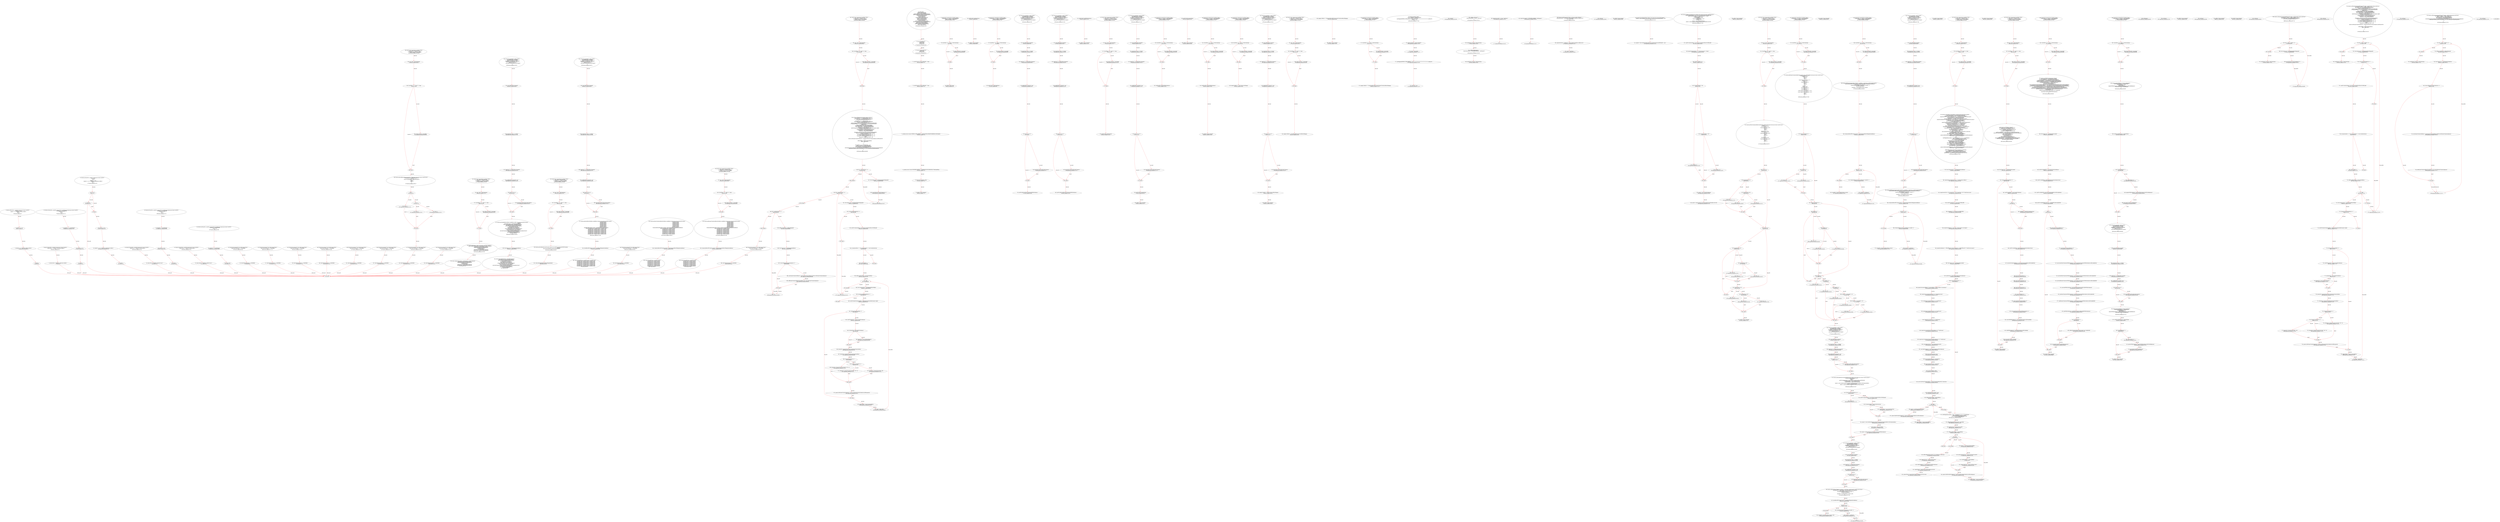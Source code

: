 digraph  {
13 [label="2_ function add(uint256 a, uint256 b) internal pure returns (uint256) {\n        uint256 c = a + b;\n        require(c >= a, \"SafeMath: addition overflow\");\n        return c;\n    }\n13-function_definition-3-7", method="add(uint256 a,uint256 b)", type_label=function_definition];
30 [label="3_ uint256 c = a + b;\n30-new_variable-4-4", method="add(uint256 a,uint256 b)", type_label=new_variable];
38 [label="4_ require(c >= a, \"SafeMath: addition overflow\");\n38-expression_statement-5-5", method="add(uint256 a,uint256 b)", type_label=expression_statement];
48 [label="5_ return c;\n48-return-6-6", method="add(uint256 a,uint256 b)", type_label=return];
50 [label="7_ function sub(uint256 a, uint256 b) internal pure returns (uint256) {\n        return sub(a, b, \"SafeMath: subtraction overflow\");\n    }\n50-function_definition-8-10", method="sub(uint256 a,uint256 b)", type_label=function_definition];
67 [label="8_ return sub(a, b, \"SafeMath: subtraction overflow\");\n67-return-9-9", method="sub(uint256 a,uint256 b)", type_label=return];
77 [label="10_ function sub(uint256 a, uint256 b, string memory errorMessage) internal pure returns (uint256) {\n        require(b <= a, errorMessage);\n        uint256 c = a - b;\n        return c;\n    }\n77-function_definition-11-15", method="sub(uint256 a,uint256 b,string memory errorMessage)", type_label=function_definition];
98 [label="11_ require(b <= a, errorMessage);\n98-expression_statement-12-12", method="sub(uint256 a,uint256 b,string memory errorMessage)", type_label=expression_statement];
107 [label="12_ uint256 c = a - b;\n107-new_variable-13-13", method="sub(uint256 a,uint256 b,string memory errorMessage)", type_label=new_variable];
115 [label="13_ return c;\n115-return-14-14", method="sub(uint256 a,uint256 b,string memory errorMessage)", type_label=return];
117 [label="15_ function mul(uint256 a, uint256 b) internal pure returns (uint256) {\n        if (a == 0) {\n            return 0;\n        }\n        uint256 c = a * b;\n        require(c / a == b, \"SafeMath: multiplication overflow\");\n        return c;\n    }\n117-function_definition-16-23", method="mul(uint256 a,uint256 b)", type_label=function_definition];
134 [label="16_ if_a == 0\n134-if-17-19", method="mul(uint256 a,uint256 b)", type_label=if];
5227 [label="16_ end_if", method="mul(uint256 a,uint256 b)", type_label=end_if];
139 [label="17_ return 0;\n139-return-18-18", method="mul(uint256 a,uint256 b)", type_label=return];
141 [label="19_ uint256 c = a * b;\n141-new_variable-20-20", method="mul(uint256 a,uint256 b)", type_label=new_variable];
149 [label="20_ require(c / a == b, \"SafeMath: multiplication overflow\");\n149-expression_statement-21-21", method="mul(uint256 a,uint256 b)", type_label=expression_statement];
161 [label="21_ return c;\n161-return-22-22", method="mul(uint256 a,uint256 b)", type_label=return];
163 [label="23_ function div(uint256 a, uint256 b) internal pure returns (uint256) {\n        return div(a, b, \"SafeMath: division by zero\");\n    }\n163-function_definition-24-26", method="div(uint256 a,uint256 b)", type_label=function_definition];
180 [label="24_ return div(a, b, \"SafeMath: division by zero\");\n180-return-25-25", method="div(uint256 a,uint256 b)", type_label=return];
190 [label="26_ function div(uint256 a, uint256 b, string memory errorMessage) internal pure returns (uint256) {\n        require(b > 0, errorMessage);\n        uint256 c = a / b;\n        return c;\n    }\n190-function_definition-27-31", method="div(uint256 a,uint256 b,string memory errorMessage)", type_label=function_definition];
211 [label="27_ require(b > 0, errorMessage);\n211-expression_statement-28-28", method="div(uint256 a,uint256 b,string memory errorMessage)", type_label=expression_statement];
220 [label="28_ uint256 c = a / b;\n220-new_variable-29-29", method="div(uint256 a,uint256 b,string memory errorMessage)", type_label=new_variable];
228 [label="29_ return c;\n228-return-30-30", method="div(uint256 a,uint256 b,string memory errorMessage)", type_label=return];
230 [label="31_ function mod(uint256 a, uint256 b) internal pure returns (uint256) {\n        return mod(a, b, \"SafeMath: modulo by zero\");\n    }\n230-function_definition-32-34", method="mod(uint256 a,uint256 b)", type_label=function_definition];
247 [label="32_ return mod(a, b, \"SafeMath: modulo by zero\");\n247-return-33-33", method="mod(uint256 a,uint256 b)", type_label=return];
257 [label="34_ function mod(uint256 a, uint256 b, string memory errorMessage) internal pure returns (uint256) {\n        require(b != 0, errorMessage);\n        return a % b;\n    }\n257-function_definition-35-38", method="mod(uint256 a,uint256 b,string memory errorMessage)", type_label=function_definition];
278 [label="35_ require(b != 0, errorMessage);\n278-expression_statement-36-36", method="mod(uint256 a,uint256 b,string memory errorMessage)", type_label=expression_statement];
287 [label="36_ return a % b;\n287-return-37-37", method="mod(uint256 a,uint256 b,string memory errorMessage)", type_label=return];
303 [label="42_ struct User {\n        uint256 totalInvestCount;\n        uint256 totalInvestAmount;\n        uint256 totalStaticCommissionWithdrawAmount;\n        uint256 totalDynamicCommissionWithdrawAmount;\n        uint256 totalWithdrawAmount;\n        uint256 downlineCount;\n        uint256 nodeCount;\n        uint256 totalDownlineInvestAmount;\n        uint256 currentInvestTime;\n        uint256 currentInvestAmount;\n        uint256 currentInvestCycle;\n        uint256 currentlevel;\n        uint256 currentStaticCommissionRatio;\n        uint256 currentStaticCommissionWithdrawAmount;\n        uint256 staticCommissionBalance;\n        uint256 dynamicCommissionBalance;\n        uint256 calcDynamicCommissionAmount;\n        address sponsorAddress;\n    }\n303-expression_statement-43-62", method="User()", type_label=expression_statement];
377 [label="62_ struct InvestRecord {\n        uint256 time;\n        uint256 amount;\n        uint256 cycle;\n    }\n377-expression_statement-63-67", method="InvestRecord()", type_label=expression_statement];
391 [label="67_ struct CommissionRecord {\n        uint256 time;\n        uint256 amount;\n    }\n391-expression_statement-68-71", method="CommissionRecord()", type_label=expression_statement];
401 [label="71_ uint256 private constant ONE_ETH = 1 ether;\n401-new_variable-72-72", method="", type_label=new_variable];
408 [label="72_ uint256 private constant ONE_DAY = 1 days;\n408-new_variable-73-73", method="", type_label=new_variable];
415 [label="73_ address private constant GENESIS_USER_ADDRESS = 0xe00d13D53Ba180EAD5F4838BD56b15629026A8C9;\n415-new_variable-74-74", method="", type_label=new_variable];
421 [label="74_ address private constant ENGINEER_ADDRESS = 0xddf0bB01f81059CCdB3D5bF5b1C7Bd540aDDFEac;\n421-new_variable-75-75", method="", type_label=new_variable];
427 [label="75_ bool private initialized = false;\n427-new_variable-76-76", method="", type_label=new_variable];
434 [label="76_ address winner_tmstmp18;\n434-new_variable-77-77", method="", type_label=new_variable];
438 [label="77_ function play_tmstmp18(uint startTime) public {\n	if (startTime + (5 * 1 days) == block.timestamp){\n		winner_tmstmp18 = msg.sender;}}\n438-function_definition-78-80", method="play_tmstmp18(uint startTime)", type_label=function_definition];
446 [label="78_ if_startTime + (5 * 1 days) == block.timestamp\n446-if-79-80", method="play_tmstmp18(uint startTime)", type_label=if];
5539 [label="78_ end_if", method="play_tmstmp18(uint startTime)", type_label=end_if];
459 [label="79_ winner_tmstmp18 = msg.sender;\n459-expression_statement-80-80", method="play_tmstmp18(uint startTime)", type_label=expression_statement];
465 [label="80_ address public owner;\n465-new_variable-81-81", method="", type_label=new_variable];
470 [label="81_ function bug_tmstmp29() view public returns (bool) {\n    return block.timestamp >= 1546300800;\n  }\n470-function_definition-82-84", method="bug_tmstmp29()", type_label=function_definition];
479 [label="82_ return block.timestamp >= 1546300800;\n479-return-83-83", method="bug_tmstmp29()", type_label=return];
485 [label="84_ uint256 public totalInvestCount;\n485-new_variable-85-85", method="", type_label=new_variable];
490 [label="85_ address winner_tmstmp6;\n490-new_variable-86-86", method="", type_label=new_variable];
494 [label="86_ function play_tmstmp6(uint startTime) public {\n	if (startTime + (5 * 1 days) == block.timestamp){\n		winner_tmstmp6 = msg.sender;}}\n494-function_definition-87-89", method="play_tmstmp6(uint startTime)", type_label=function_definition];
502 [label="87_ if_startTime + (5 * 1 days) == block.timestamp\n502-if-88-89", method="play_tmstmp6(uint startTime)", type_label=if];
5595 [label="87_ end_if", method="play_tmstmp6(uint startTime)", type_label=end_if];
515 [label="88_ winner_tmstmp6 = msg.sender;\n515-expression_statement-89-89", method="play_tmstmp6(uint startTime)", type_label=expression_statement];
521 [label="89_ uint256 public totalInvestAmount;\n521-new_variable-90-90", method="", type_label=new_variable];
526 [label="90_ function bug_tmstmp16 () public payable {\n	uint pastBlockTime_tmstmp16;  \n	require(msg.value == 10 ether);  \n        require(now != pastBlockTime_tmstmp16);  \n        pastBlockTime_tmstmp16 = now;        \n        if(now % 15 == 0) {  \n            msg.sender.transfer(address(this).balance);\n        }\n    }\n526-function_definition-91-99", method="bug_tmstmp16()", type_label=function_definition];
531 [label="91_ uint pastBlockTime_tmstmp16;\n531-new_variable-92-92", method="bug_tmstmp16()", type_label=new_variable];
536 [label="92_ require(msg.value == 10 ether);\n536-expression_statement-93-93", method="bug_tmstmp16()", type_label=expression_statement];
546 [label="93_ require(now != pastBlockTime_tmstmp16);\n546-expression_statement-94-94", method="bug_tmstmp16()", type_label=expression_statement];
553 [label="94_ pastBlockTime_tmstmp16 = now;\n553-expression_statement-95-95", method="bug_tmstmp16()", type_label=expression_statement];
557 [label="95_ if_now % 15 == 0\n557-if-96-98", method="bug_tmstmp16()", type_label=if];
5650 [label="95_ end_if", method="bug_tmstmp16()", type_label=end_if];
564 [label="96_ msg.sender.transfer(address(this).balance);\n564-expression_statement-97-97", method="bug_tmstmp16()", type_label=expression_statement];
577 [label="99_ uint256 public totalStaticCommissionWithdrawAmount;\n577-new_variable-100-100", method="", type_label=new_variable];
582 [label="100_ function bug_tmstmp24 () public payable {\n	uint pastBlockTime_tmstmp24;  \n	require(msg.value == 10 ether);  \n        require(now != pastBlockTime_tmstmp24);  \n        pastBlockTime_tmstmp24 = now;        \n        if(now % 15 == 0) {  \n            msg.sender.transfer(address(this).balance);\n        }\n    }\n582-function_definition-101-109", method="bug_tmstmp24()", type_label=function_definition];
587 [label="101_ uint pastBlockTime_tmstmp24;\n587-new_variable-102-102", method="bug_tmstmp24()", type_label=new_variable];
592 [label="102_ require(msg.value == 10 ether);\n592-expression_statement-103-103", method="bug_tmstmp24()", type_label=expression_statement];
602 [label="103_ require(now != pastBlockTime_tmstmp24);\n602-expression_statement-104-104", method="bug_tmstmp24()", type_label=expression_statement];
609 [label="104_ pastBlockTime_tmstmp24 = now;\n609-expression_statement-105-105", method="bug_tmstmp24()", type_label=expression_statement];
613 [label="105_ if_now % 15 == 0\n613-if-106-108", method="bug_tmstmp24()", type_label=if];
5706 [label="105_ end_if", method="bug_tmstmp24()", type_label=end_if];
620 [label="106_ msg.sender.transfer(address(this).balance);\n620-expression_statement-107-107", method="bug_tmstmp24()", type_label=expression_statement];
633 [label="109_ uint256 public totalDynamicCommissionWithdrawAmount;\n633-new_variable-110-110", method="", type_label=new_variable];
638 [label="110_ function bug_tmstmp5() view public returns (bool) {\n    return block.timestamp >= 1546300800;\n  }\n638-function_definition-111-113", method="bug_tmstmp5()", type_label=function_definition];
647 [label="111_ return block.timestamp >= 1546300800;\n647-return-112-112", method="bug_tmstmp5()", type_label=return];
653 [label="113_ uint256 public totalWithdrawAmount;\n653-new_variable-114-114", method="", type_label=new_variable];
658 [label="114_ address winner_tmstmp15;\n658-new_variable-115-115", method="", type_label=new_variable];
662 [label="115_ function play_tmstmp15(uint startTime) public {\n	uint _vtime = block.timestamp;\n	if (startTime + (5 * 1 days) == _vtime){\n		winner_tmstmp15 = msg.sender;}}\n662-function_definition-116-119", method="play_tmstmp15(uint startTime)", type_label=function_definition];
670 [label="116_ uint _vtime = block.timestamp;\n670-new_variable-117-117", method="play_tmstmp15(uint startTime)", type_label=new_variable];
678 [label="117_ if_startTime + (5 * 1 days) == _vtime\n678-if-118-119", method="play_tmstmp15(uint startTime)", type_label=if];
5771 [label="117_ end_if", method="play_tmstmp15(uint startTime)", type_label=end_if];
689 [label="118_ winner_tmstmp15 = msg.sender;\n689-expression_statement-119-119", method="play_tmstmp15(uint startTime)", type_label=expression_statement];
695 [label="119_ uint256 public totalUserCount;\n695-new_variable-120-120", method="", type_label=new_variable];
700 [label="120_ function bug_tmstmp28 () public payable {\n	uint pastBlockTime_tmstmp28;  \n	require(msg.value == 10 ether);  \n        require(now != pastBlockTime_tmstmp28);  \n        pastBlockTime_tmstmp28 = now;        \n        if(now % 15 == 0) {  \n            msg.sender.transfer(address(this).balance);\n        }\n    }\n700-function_definition-121-129", method="bug_tmstmp28()", type_label=function_definition];
705 [label="121_ uint pastBlockTime_tmstmp28;\n705-new_variable-122-122", method="bug_tmstmp28()", type_label=new_variable];
710 [label="122_ require(msg.value == 10 ether);\n710-expression_statement-123-123", method="bug_tmstmp28()", type_label=expression_statement];
720 [label="123_ require(now != pastBlockTime_tmstmp28);\n720-expression_statement-124-124", method="bug_tmstmp28()", type_label=expression_statement];
727 [label="124_ pastBlockTime_tmstmp28 = now;\n727-expression_statement-125-125", method="bug_tmstmp28()", type_label=expression_statement];
731 [label="125_ if_now % 15 == 0\n731-if-126-128", method="bug_tmstmp28()", type_label=if];
5824 [label="125_ end_if", method="bug_tmstmp28()", type_label=end_if];
738 [label="126_ msg.sender.transfer(address(this).balance);\n738-expression_statement-127-127", method="bug_tmstmp28()", type_label=expression_statement];
751 [label="129_ uint256 public engineerFunds;\n751-new_variable-130-130", method="", type_label=new_variable];
756 [label="130_ address winner_tmstmp34;\n756-new_variable-131-131", method="", type_label=new_variable];
760 [label="131_ function play_tmstmp34(uint startTime) public {\n	if (startTime + (5 * 1 days) == block.timestamp){\n		winner_tmstmp34 = msg.sender;}}\n760-function_definition-132-134", method="play_tmstmp34(uint startTime)", type_label=function_definition];
768 [label="132_ if_startTime + (5 * 1 days) == block.timestamp\n768-if-133-134", method="play_tmstmp34(uint startTime)", type_label=if];
5861 [label="132_ end_if", method="play_tmstmp34(uint startTime)", type_label=end_if];
781 [label="133_ winner_tmstmp34 = msg.sender;\n781-expression_statement-134-134", method="play_tmstmp34(uint startTime)", type_label=expression_statement];
787 [label="134_ uint256 public engineerWithdrawAmount;\n787-new_variable-135-135", method="", type_label=new_variable];
792 [label="135_ function bug_tmstmp21() view public returns (bool) {\n    return block.timestamp >= 1546300800;\n  }\n792-function_definition-136-138", method="bug_tmstmp21()", type_label=function_definition];
801 [label="136_ return block.timestamp >= 1546300800;\n801-return-137-137", method="bug_tmstmp21()", type_label=return];
807 [label="138_ uint256 public operatorFunds;\n807-new_variable-139-139", method="", type_label=new_variable];
812 [label="139_ address winner_tmstmp10;\n812-new_variable-140-140", method="", type_label=new_variable];
816 [label="140_ function play_tmstmp10(uint startTime) public {\n	if (startTime + (5 * 1 days) == block.timestamp){\n		winner_tmstmp10 = msg.sender;}}\n816-function_definition-141-143", method="play_tmstmp10(uint startTime)", type_label=function_definition];
824 [label="141_ if_startTime + (5 * 1 days) == block.timestamp\n824-if-142-143", method="play_tmstmp10(uint startTime)", type_label=if];
5917 [label="141_ end_if", method="play_tmstmp10(uint startTime)", type_label=end_if];
837 [label="142_ winner_tmstmp10 = msg.sender;\n837-expression_statement-143-143", method="play_tmstmp10(uint startTime)", type_label=expression_statement];
843 [label="143_ uint256 public operatorWithdrawAmount;\n843-new_variable-144-144", method="", type_label=new_variable];
848 [label="144_ address winner_tmstmp22;\n848-new_variable-145-145", method="", type_label=new_variable];
852 [label="145_ function play_tmstmp22(uint startTime) public {\n	if (startTime + (5 * 1 days) == block.timestamp){\n		winner_tmstmp22 = msg.sender;}}\n852-function_definition-146-148", method="play_tmstmp22(uint startTime)", type_label=function_definition];
860 [label="146_ if_startTime + (5 * 1 days) == block.timestamp\n860-if-147-148", method="play_tmstmp22(uint startTime)", type_label=if];
5953 [label="146_ end_if", method="play_tmstmp22(uint startTime)", type_label=end_if];
873 [label="147_ winner_tmstmp22 = msg.sender;\n873-expression_statement-148-148", method="play_tmstmp22(uint startTime)", type_label=expression_statement];
879 [label="148_ mapping (address => User) private userMapping;\n879-new_variable-149-149", method="", type_label=new_variable];
887 [label="149_ function bug_tmstmp12 () public payable {\n	uint pastBlockTime_tmstmp12;  \n	require(msg.value == 10 ether);  \n        require(now != pastBlockTime_tmstmp12);  \n        pastBlockTime_tmstmp12 = now;        \n        if(now % 15 == 0) {  \n            msg.sender.transfer(address(this).balance);\n        }\n    }\n887-function_definition-150-158", method="bug_tmstmp12()", type_label=function_definition];
892 [label="150_ uint pastBlockTime_tmstmp12;\n892-new_variable-151-151", method="bug_tmstmp12()", type_label=new_variable];
897 [label="151_ require(msg.value == 10 ether);\n897-expression_statement-152-152", method="bug_tmstmp12()", type_label=expression_statement];
907 [label="152_ require(now != pastBlockTime_tmstmp12);\n907-expression_statement-153-153", method="bug_tmstmp12()", type_label=expression_statement];
914 [label="153_ pastBlockTime_tmstmp12 = now;\n914-expression_statement-154-154", method="bug_tmstmp12()", type_label=expression_statement];
918 [label="154_ if_now % 15 == 0\n918-if-155-157", method="bug_tmstmp12()", type_label=if];
6011 [label="154_ end_if", method="bug_tmstmp12()", type_label=end_if];
925 [label="155_ msg.sender.transfer(address(this).balance);\n925-expression_statement-156-156", method="bug_tmstmp12()", type_label=expression_statement];
938 [label="158_ mapping (uint256 => address) private addressMapping;\n938-new_variable-159-159", method="", type_label=new_variable];
945 [label="159_ address winner_tmstmp11;\n945-new_variable-160-160", method="", type_label=new_variable];
949 [label="160_ function play_tmstmp11(uint startTime) public {\n	uint _vtime = block.timestamp;\n	if (startTime + (5 * 1 days) == _vtime){\n		winner_tmstmp11 = msg.sender;}}\n949-function_definition-161-164", method="play_tmstmp11(uint startTime)", type_label=function_definition];
957 [label="161_ uint _vtime = block.timestamp;\n957-new_variable-162-162", method="play_tmstmp11(uint startTime)", type_label=new_variable];
965 [label="162_ if_startTime + (5 * 1 days) == _vtime\n965-if-163-164", method="play_tmstmp11(uint startTime)", type_label=if];
6058 [label="162_ end_if", method="play_tmstmp11(uint startTime)", type_label=end_if];
976 [label="163_ winner_tmstmp11 = msg.sender;\n976-expression_statement-164-164", method="play_tmstmp11(uint startTime)", type_label=expression_statement];
982 [label="164_ mapping (address => InvestRecord[9]) private investRecordMapping;\n982-new_variable-165-165", method="", type_label=new_variable];
992 [label="165_ function bug_tmstmp1() view public returns (bool) {\n    return block.timestamp >= 1546300800;\n  }\n992-function_definition-166-168", method="bug_tmstmp1()", type_label=function_definition];
1001 [label="166_ return block.timestamp >= 1546300800;\n1001-return-167-167", method="bug_tmstmp1()", type_label=return];
1007 [label="168_ mapping (address => CommissionRecord[9]) private staticCommissionRecordMapping;\n1007-new_variable-169-169", method="", type_label=new_variable];
1017 [label="169_ address winner_tmstmp2;\n1017-new_variable-170-170", method="", type_label=new_variable];
1021 [label="170_ function play_tmstmp2(uint startTime) public {\n	if (startTime + (5 * 1 days) == block.timestamp){\n		winner_tmstmp2 = msg.sender;}}\n1021-function_definition-171-173", method="play_tmstmp2(uint startTime)", type_label=function_definition];
1029 [label="171_ if_startTime + (5 * 1 days) == block.timestamp\n1029-if-172-173", method="play_tmstmp2(uint startTime)", type_label=if];
6122 [label="171_ end_if", method="play_tmstmp2(uint startTime)", type_label=end_if];
1042 [label="172_ winner_tmstmp2 = msg.sender;\n1042-expression_statement-173-173", method="play_tmstmp2(uint startTime)", type_label=expression_statement];
1048 [label="173_ mapping (address => CommissionRecord[9]) private dynamicCommissionRecordMapping;\n1048-new_variable-174-174", method="", type_label=new_variable];
1058 [label="174_ function initialize() public {\n        require(!initialized, \"already initialized\");\n        owner = msg.sender;\n        userMapping[GENESIS_USER_ADDRESS] = User(1, 0, 0, 0, 0, 0, 0, 0, 0, 0, 0, 0, 0, 0, 0, 0, 0, address(0));\n        initialized = true;\n    }\n1058-function_definition-175-180", method="initialize()", type_label=function_definition];
1062 [label="175_ require(!initialized, \"already initialized\");\n1062-expression_statement-176-176", method="initialize()", type_label=expression_statement];
1071 [label="176_ owner = msg.sender;\n1071-expression_statement-177-177", method="initialize()", type_label=expression_statement];
1077 [label="177_ userMapping[GENESIS_USER_ADDRESS] = User(1, 0, 0, 0, 0, 0, 0, 0, 0, 0, 0, 0, 0, 0, 0, 0, 0, address(0));\n1077-expression_statement-178-178", method="initialize()", type_label=expression_statement];
1122 [label="178_ initialized = true;\n1122-expression_statement-179-179", method="initialize()", type_label=expression_statement];
1127 [label="180_ function bug_tmstmp17() view public returns (bool) {\n    return block.timestamp >= 1546300800;\n  }\n1127-function_definition-181-183", method="bug_tmstmp17()", type_label=function_definition];
1136 [label="181_ return block.timestamp >= 1546300800;\n1136-return-182-182", method="bug_tmstmp17()", type_label=return];
1144 [label="184_ initialize();\n1144-expression_statement-185-185", method="", type_label=expression_statement];
1147 [label="186_ function bug_tmstmp37() view public returns (bool) {\n    return block.timestamp >= 1546300800;\n  }\n1147-function_definition-187-189", method="bug_tmstmp37()", type_label=function_definition];
1156 [label="187_ return block.timestamp >= 1546300800;\n1156-return-188-188", method="bug_tmstmp37()", type_label=return];
1162 [label="189_ modifier onlyOwner() {\n        require(msg.sender == owner, \"onlyOwner\");\n        _;\n    }\n1162-expression_statement-190-193", method="", type_label=expression_statement];
1165 [label="190_ require(msg.sender == owner, \"onlyOwner\");\n1165-expression_statement-191-191", method="", type_label=expression_statement];
1177 [label="191_ _;\n1177-expression_statement-192-192", method="", type_label=expression_statement];
1179 [label="193_ uint256 bugv_tmstmp3 = block.timestamp;\n1179-new_variable-194-194", method="", type_label=new_variable];
1186 [label="194_ modifier onlyEngineer() {\n        require(msg.sender == ENGINEER_ADDRESS, \"onlyEngineer\");\n        _;\n    }\n1186-expression_statement-195-198", method="", type_label=expression_statement];
1189 [label="195_ require(msg.sender == ENGINEER_ADDRESS, \"onlyEngineer\");\n1189-expression_statement-196-196", method="", type_label=expression_statement];
1201 [label="196_ _;\n1201-expression_statement-197-197", method="", type_label=expression_statement];
1203 [label="198_ uint256 bugv_tmstmp4 = block.timestamp;\n1203-new_variable-199-199", method="", type_label=new_variable];
1210 [label="199_ function transferOwnership(address newOwner) public onlyOwner {\n        require(newOwner != address(0), \"cannot transfer ownership to address zero\");\n        owner = newOwner;\n    }\n1210-function_definition-200-203", method="transferOwnership(address newOwner)", type_label=function_definition];
1217 [label="199_ onlyOwner\n1217-expression_statement-200-200", method="transferOwnership(address newOwner)", type_label=expression_statement];
1220 [label="200_ require(newOwner != address(0), \"cannot transfer ownership to address zero\");\n1220-expression_statement-201-201", method="transferOwnership(address newOwner)", type_label=expression_statement];
1232 [label="201_ owner = newOwner;\n1232-expression_statement-202-202", method="transferOwnership(address newOwner)", type_label=expression_statement];
1236 [label="203_ address winner_tmstmp3;\n1236-new_variable-204-204", method="", type_label=new_variable];
1240 [label="204_ function play_tmstmp3(uint startTime) public {\n	uint _vtime = block.timestamp;\n	if (startTime + (5 * 1 days) == _vtime){\n		winner_tmstmp3 = msg.sender;}}\n1240-function_definition-205-208", method="play_tmstmp3(uint startTime)", type_label=function_definition];
1248 [label="205_ uint _vtime = block.timestamp;\n1248-new_variable-206-206", method="play_tmstmp3(uint startTime)", type_label=new_variable];
1256 [label="206_ if_startTime + (5 * 1 days) == _vtime\n1256-if-207-208", method="play_tmstmp3(uint startTime)", type_label=if];
6349 [label="206_ end_if", method="play_tmstmp3(uint startTime)", type_label=end_if];
1267 [label="207_ winner_tmstmp3 = msg.sender;\n1267-expression_statement-208-208", method="play_tmstmp3(uint startTime)", type_label=expression_statement];
1273 [label="208_ function getLevelByInvestAmount(uint256 investAmount) private pure returns (uint256 level) {\n        if (investAmount >= ONE_ETH.mul(11)) {\n            level = 3;\n        } else if (investAmount >= ONE_ETH.mul(6)) {\n            level = 2;\n        } else {\n            level = 1;\n        }\n    }\n1273-function_definition-209-217", method="getLevelByInvestAmount(uint256 investAmount)", type_label=function_definition];
1287 [label="209_ if\n1287-if-210-216", method="getLevelByInvestAmount(uint256 investAmount)", type_label=if];
6380 [label="209_ end_if", method="getLevelByInvestAmount(uint256 investAmount)", type_label=end_if];
1297 [label="210_ level = 3;\n1297-expression_statement-211-211", method="getLevelByInvestAmount(uint256 investAmount)", type_label=expression_statement];
1301 [label="211_ if\n1301-if-212-216", method="getLevelByInvestAmount(uint256 investAmount)", type_label=if];
1311 [label="212_ level = 2;\n1311-expression_statement-213-213", method="getLevelByInvestAmount(uint256 investAmount)", type_label=expression_statement];
1316 [label="214_ level = 1;\n1316-expression_statement-215-215", method="getLevelByInvestAmount(uint256 investAmount)", type_label=expression_statement];
1320 [label="217_ function bug_tmstmp9() view public returns (bool) {\n    return block.timestamp >= 1546300800;\n  }\n1320-function_definition-218-220", method="bug_tmstmp9()", type_label=function_definition];
1329 [label="218_ return block.timestamp >= 1546300800;\n1329-return-219-219", method="bug_tmstmp9()", type_label=return];
1335 [label="220_ function isInvestExpired(User memory user) private view returns (bool expired) {\n        expired = (user.currentInvestTime.add(user.currentInvestCycle.mul(ONE_DAY)) < now);\n    }\n1335-function_definition-221-223", method="isInvestExpired(User memory user)", type_label=function_definition];
1350 [label="221_ expired = (user.currentInvestTime.add(user.currentInvestCycle.mul(ONE_DAY)) < now);\n1350-expression_statement-222-222", method="isInvestExpired(User memory user)", type_label=expression_statement];
1371 [label="223_ function bug_tmstmp25() view public returns (bool) {\n    return block.timestamp >= 1546300800;\n  }\n1371-function_definition-224-226", method="bug_tmstmp25()", type_label=function_definition];
1380 [label="224_ return block.timestamp >= 1546300800;\n1380-return-225-225", method="bug_tmstmp25()", type_label=return];
1386 [label="226_ function getAbortInvestAmount(User memory user) private view returns (uint256 amount) {\n        uint256 commissionDays = now.sub(user.currentInvestTime).div(ONE_DAY);\n        require(commissionDays >= 3, \"Invest time must >= 3days\");\n        uint256 lossRatio = 15;\n        if (commissionDays >= 60) {\n            lossRatio = 5;\n        } else if (commissionDays >= 30) {\n            lossRatio = 10;\n        }\n        amount = user.currentInvestAmount;\n        amount = amount.sub(user.currentInvestAmount.mul(lossRatio).div(100));\n    }\n1386-function_definition-227-238", method="getAbortInvestAmount(User memory user)", type_label=function_definition];
1401 [label="227_ uint256 commissionDays = now.sub(user.currentInvestTime).div(ONE_DAY);\n1401-new_variable-228-228", method="getAbortInvestAmount(User memory user)", type_label=new_variable];
1419 [label="228_ require(commissionDays >= 3, \"Invest time must >= 3days\");\n1419-expression_statement-229-229", method="getAbortInvestAmount(User memory user)", type_label=expression_statement];
1429 [label="229_ uint256 lossRatio = 15;\n1429-new_variable-230-230", method="getAbortInvestAmount(User memory user)", type_label=new_variable];
1435 [label="230_ if_commissionDays >= 60\n1435-if-231-235", method="getAbortInvestAmount(User memory user)", type_label=if];
6528 [label="230_ end_if", method="getAbortInvestAmount(User memory user)", type_label=end_if];
1440 [label="231_ lossRatio = 5;\n1440-expression_statement-232-232", method="getAbortInvestAmount(User memory user)", type_label=expression_statement];
1444 [label="232_ if_commissionDays >= 30\n1444-if-233-235", method="getAbortInvestAmount(User memory user)", type_label=if];
1449 [label="233_ lossRatio = 10;\n1449-expression_statement-234-234", method="getAbortInvestAmount(User memory user)", type_label=expression_statement];
1453 [label="235_ amount = user.currentInvestAmount;\n1453-expression_statement-236-236", method="getAbortInvestAmount(User memory user)", type_label=expression_statement];
1459 [label="236_ amount = amount.sub(user.currentInvestAmount.mul(lossRatio).div(100));\n1459-expression_statement-237-237", method="getAbortInvestAmount(User memory user)", type_label=expression_statement];
1480 [label="238_ address winner_tmstmp19;\n1480-new_variable-239-239", method="", type_label=new_variable];
1484 [label="239_ function play_tmstmp19(uint startTime) public {\n	uint _vtime = block.timestamp;\n	if (startTime + (5 * 1 days) == _vtime){\n		winner_tmstmp19 = msg.sender;}}\n1484-function_definition-240-243", method="play_tmstmp19(uint startTime)", type_label=function_definition];
1492 [label="240_ uint _vtime = block.timestamp;\n1492-new_variable-241-241", method="play_tmstmp19(uint startTime)", type_label=new_variable];
1500 [label="241_ if_startTime + (5 * 1 days) == _vtime\n1500-if-242-243", method="play_tmstmp19(uint startTime)", type_label=if];
6593 [label="241_ end_if", method="play_tmstmp19(uint startTime)", type_label=end_if];
1511 [label="242_ winner_tmstmp19 = msg.sender;\n1511-expression_statement-243-243", method="play_tmstmp19(uint startTime)", type_label=expression_statement];
1517 [label="243_ function getStaticCommissionRatio(uint256 level, uint256 investCycle) private pure returns (uint256 ratio) {\n        if (level == 1) {\n            if (investCycle == 30) {\n                ratio = 7;\n            } else if(investCycle == 60) {\n                ratio = 8;\n            } else {\n                ratio = 9;\n            }\n        } else if (level == 2) {\n            if (investCycle == 30) {\n                ratio = 8;\n            } else if(investCycle == 60) {\n                ratio = 9;\n            } else {\n                ratio = 10;\n            }\n        } else {\n            if (investCycle == 30) {\n                ratio = 11;\n            } else if(investCycle == 60) {\n                ratio = 12;\n            } else {\n                ratio = 13;\n            }\n        }\n    }\n1517-function_definition-244-270", method="getStaticCommissionRatio(uint256 level,uint256 investCycle)", type_label=function_definition];
1535 [label="244_ if_level == 1\n1535-if-245-269", method="getStaticCommissionRatio(uint256 level,uint256 investCycle)", type_label=if];
6628 [label="244_ end_if", method="getStaticCommissionRatio(uint256 level,uint256 investCycle)", type_label=end_if];
1540 [label="245_ if_investCycle == 30\n1540-if-246-252", method="getStaticCommissionRatio(uint256 level,uint256 investCycle)", type_label=if];
6633 [label="245_ end_if", method="getStaticCommissionRatio(uint256 level,uint256 investCycle)", type_label=end_if];
1545 [label="246_ ratio = 7;\n1545-expression_statement-247-247", method="getStaticCommissionRatio(uint256 level,uint256 investCycle)", type_label=expression_statement];
1549 [label="247_ if_investCycle == 60\n1549-if-248-252", method="getStaticCommissionRatio(uint256 level,uint256 investCycle)", type_label=if];
1554 [label="248_ ratio = 8;\n1554-expression_statement-249-249", method="getStaticCommissionRatio(uint256 level,uint256 investCycle)", type_label=expression_statement];
1559 [label="250_ ratio = 9;\n1559-expression_statement-251-251", method="getStaticCommissionRatio(uint256 level,uint256 investCycle)", type_label=expression_statement];
1563 [label="252_ if_level == 2\n1563-if-253-269", method="getStaticCommissionRatio(uint256 level,uint256 investCycle)", type_label=if];
1568 [label="253_ if_investCycle == 30\n1568-if-254-260", method="getStaticCommissionRatio(uint256 level,uint256 investCycle)", type_label=if];
6661 [label="253_ end_if", method="getStaticCommissionRatio(uint256 level,uint256 investCycle)", type_label=end_if];
1573 [label="254_ ratio = 8;\n1573-expression_statement-255-255", method="getStaticCommissionRatio(uint256 level,uint256 investCycle)", type_label=expression_statement];
1577 [label="255_ if_investCycle == 60\n1577-if-256-260", method="getStaticCommissionRatio(uint256 level,uint256 investCycle)", type_label=if];
1582 [label="256_ ratio = 9;\n1582-expression_statement-257-257", method="getStaticCommissionRatio(uint256 level,uint256 investCycle)", type_label=expression_statement];
1587 [label="258_ ratio = 10;\n1587-expression_statement-259-259", method="getStaticCommissionRatio(uint256 level,uint256 investCycle)", type_label=expression_statement];
1592 [label="261_ if_investCycle == 30\n1592-if-262-268", method="getStaticCommissionRatio(uint256 level,uint256 investCycle)", type_label=if];
6685 [label="261_ end_if", method="getStaticCommissionRatio(uint256 level,uint256 investCycle)", type_label=end_if];
1597 [label="262_ ratio = 11;\n1597-expression_statement-263-263", method="getStaticCommissionRatio(uint256 level,uint256 investCycle)", type_label=expression_statement];
1601 [label="263_ if_investCycle == 60\n1601-if-264-268", method="getStaticCommissionRatio(uint256 level,uint256 investCycle)", type_label=if];
1606 [label="264_ ratio = 12;\n1606-expression_statement-265-265", method="getStaticCommissionRatio(uint256 level,uint256 investCycle)", type_label=expression_statement];
1611 [label="266_ ratio = 13;\n1611-expression_statement-267-267", method="getStaticCommissionRatio(uint256 level,uint256 investCycle)", type_label=expression_statement];
1615 [label="270_ address winner_tmstmp26;\n1615-new_variable-271-271", method="", type_label=new_variable];
1619 [label="271_ function play_tmstmp26(uint startTime) public {\n	if (startTime + (5 * 1 days) == block.timestamp){\n		winner_tmstmp26 = msg.sender;}}\n1619-function_definition-272-274", method="play_tmstmp26(uint startTime)", type_label=function_definition];
1627 [label="272_ if_startTime + (5 * 1 days) == block.timestamp\n1627-if-273-274", method="play_tmstmp26(uint startTime)", type_label=if];
6720 [label="272_ end_if", method="play_tmstmp26(uint startTime)", type_label=end_if];
1640 [label="273_ winner_tmstmp26 = msg.sender;\n1640-expression_statement-274-274", method="play_tmstmp26(uint startTime)", type_label=expression_statement];
1646 [label="274_ function getDynamicCommissionRatio(User memory user, uint256 depth) private pure returns (uint256 ratio) {\n        if (user.currentlevel == 1) {\n            if (depth == 1) {\n                ratio = 50;\n            } else {\n                ratio = 0;\n            }\n        } else if (user.currentlevel == 2) {\n            if (depth == 1) {\n                ratio = 70;\n            } else if (depth == 2) {\n                ratio = 50;\n            } else {\n                ratio = 0;\n            }\n        } else {\n            if (depth == 1) {\n                ratio = 100;\n            } else if (depth == 2) {\n                ratio = 70;\n            } else if (depth == 3) {\n                ratio = 50;\n            } else if (depth >= 4 && depth <= 10) {\n                ratio = 10;\n            } else if (depth >= 11 && depth <= 20) {\n                ratio = 5;\n            } else {\n                ratio = 1;\n            }\n        }\n    }\n1646-function_definition-275-305", method="getDynamicCommissionRatio(User memory user,uint256 depth)", type_label=function_definition];
1665 [label="275_ if_user.currentlevel == 1\n1665-if-276-304", method="getDynamicCommissionRatio(User memory user,uint256 depth)", type_label=if];
6758 [label="275_ end_if", method="getDynamicCommissionRatio(User memory user,uint256 depth)", type_label=end_if];
1672 [label="276_ if_depth == 1\n1672-if-277-281", method="getDynamicCommissionRatio(User memory user,uint256 depth)", type_label=if];
6765 [label="276_ end_if", method="getDynamicCommissionRatio(User memory user,uint256 depth)", type_label=end_if];
1677 [label="277_ ratio = 50;\n1677-expression_statement-278-278", method="getDynamicCommissionRatio(User memory user,uint256 depth)", type_label=expression_statement];
1682 [label="279_ ratio = 0;\n1682-expression_statement-280-280", method="getDynamicCommissionRatio(User memory user,uint256 depth)", type_label=expression_statement];
1686 [label="281_ if_user.currentlevel == 2\n1686-if-282-304", method="getDynamicCommissionRatio(User memory user,uint256 depth)", type_label=if];
1693 [label="282_ if_depth == 1\n1693-if-283-289", method="getDynamicCommissionRatio(User memory user,uint256 depth)", type_label=if];
6786 [label="282_ end_if", method="getDynamicCommissionRatio(User memory user,uint256 depth)", type_label=end_if];
1698 [label="283_ ratio = 70;\n1698-expression_statement-284-284", method="getDynamicCommissionRatio(User memory user,uint256 depth)", type_label=expression_statement];
1702 [label="284_ if_depth == 2\n1702-if-285-289", method="getDynamicCommissionRatio(User memory user,uint256 depth)", type_label=if];
1707 [label="285_ ratio = 50;\n1707-expression_statement-286-286", method="getDynamicCommissionRatio(User memory user,uint256 depth)", type_label=expression_statement];
1712 [label="287_ ratio = 0;\n1712-expression_statement-288-288", method="getDynamicCommissionRatio(User memory user,uint256 depth)", type_label=expression_statement];
1717 [label="290_ if_depth == 1\n1717-if-291-303", method="getDynamicCommissionRatio(User memory user,uint256 depth)", type_label=if];
6810 [label="290_ end_if", method="getDynamicCommissionRatio(User memory user,uint256 depth)", type_label=end_if];
1722 [label="291_ ratio = 100;\n1722-expression_statement-292-292", method="getDynamicCommissionRatio(User memory user,uint256 depth)", type_label=expression_statement];
1726 [label="292_ if_depth == 2\n1726-if-293-303", method="getDynamicCommissionRatio(User memory user,uint256 depth)", type_label=if];
1731 [label="293_ ratio = 70;\n1731-expression_statement-294-294", method="getDynamicCommissionRatio(User memory user,uint256 depth)", type_label=expression_statement];
1735 [label="294_ if_depth == 3\n1735-if-295-303", method="getDynamicCommissionRatio(User memory user,uint256 depth)", type_label=if];
1740 [label="295_ ratio = 50;\n1740-expression_statement-296-296", method="getDynamicCommissionRatio(User memory user,uint256 depth)", type_label=expression_statement];
1744 [label="296_ if_depth >= 4 && depth <= 10\n1744-if-297-303", method="getDynamicCommissionRatio(User memory user,uint256 depth)", type_label=if];
1753 [label="297_ ratio = 10;\n1753-expression_statement-298-298", method="getDynamicCommissionRatio(User memory user,uint256 depth)", type_label=expression_statement];
1757 [label="298_ if_depth >= 11 && depth <= 20\n1757-if-299-303", method="getDynamicCommissionRatio(User memory user,uint256 depth)", type_label=if];
1766 [label="299_ ratio = 5;\n1766-expression_statement-300-300", method="getDynamicCommissionRatio(User memory user,uint256 depth)", type_label=expression_statement];
1771 [label="301_ ratio = 1;\n1771-expression_statement-302-302", method="getDynamicCommissionRatio(User memory user,uint256 depth)", type_label=expression_statement];
1775 [label="305_ function bug_tmstmp20 () public payable {\n	uint pastBlockTime_tmstmp20;  \n	require(msg.value == 10 ether);  \n        require(now != pastBlockTime_tmstmp20);  \n        pastBlockTime_tmstmp20 = now;        \n        if(now % 15 == 0) {  \n            msg.sender.transfer(address(this).balance);\n        }\n    }\n1775-function_definition-306-314", method="bug_tmstmp20()", type_label=function_definition];
1780 [label="306_ uint pastBlockTime_tmstmp20;\n1780-new_variable-307-307", method="bug_tmstmp20()", type_label=new_variable];
1785 [label="307_ require(msg.value == 10 ether);\n1785-expression_statement-308-308", method="bug_tmstmp20()", type_label=expression_statement];
1795 [label="308_ require(now != pastBlockTime_tmstmp20);\n1795-expression_statement-309-309", method="bug_tmstmp20()", type_label=expression_statement];
1802 [label="309_ pastBlockTime_tmstmp20 = now;\n1802-expression_statement-310-310", method="bug_tmstmp20()", type_label=expression_statement];
1806 [label="310_ if_now % 15 == 0\n1806-if-311-313", method="bug_tmstmp20()", type_label=if];
6899 [label="310_ end_if", method="bug_tmstmp20()", type_label=end_if];
1813 [label="311_ msg.sender.transfer(address(this).balance);\n1813-expression_statement-312-312", method="bug_tmstmp20()", type_label=expression_statement];
1826 [label="314_ function getAvaliableStaticCommissionAmount(User memory user) private view returns (uint256 amount) {\n        if (user.currentInvestAmount == 0) {\n            amount = 0;\n        } else {\n            uint256 commissionDays = now.sub(user.currentInvestTime).div(ONE_DAY);\n            if (commissionDays > user.currentInvestCycle) {\n                commissionDays = user.currentInvestCycle;\n            }\n            amount = user.currentInvestAmount.mul(user.currentStaticCommissionRatio).mul(commissionDays);\n            amount = amount.div(1000);\n            amount = amount.sub(user.currentStaticCommissionWithdrawAmount);\n        }\n    }\n1826-function_definition-315-327", method="getAvaliableStaticCommissionAmount(User memory user)", type_label=function_definition];
1841 [label="315_ if_user.currentInvestAmount == 0\n1841-if-316-326", method="getAvaliableStaticCommissionAmount(User memory user)", type_label=if];
6934 [label="315_ end_if", method="getAvaliableStaticCommissionAmount(User memory user)", type_label=end_if];
1848 [label="316_ amount = 0;\n1848-expression_statement-317-317", method="getAvaliableStaticCommissionAmount(User memory user)", type_label=expression_statement];
1853 [label="318_ uint256 commissionDays = now.sub(user.currentInvestTime).div(ONE_DAY);\n1853-new_variable-319-319", method="getAvaliableStaticCommissionAmount(User memory user)", type_label=new_variable];
1871 [label="319_ if_commissionDays > user.currentInvestCycle\n1871-if-320-322", method="getAvaliableStaticCommissionAmount(User memory user)", type_label=if];
6964 [label="319_ end_if", method="getAvaliableStaticCommissionAmount(User memory user)", type_label=end_if];
1878 [label="320_ commissionDays = user.currentInvestCycle;\n1878-expression_statement-321-321", method="getAvaliableStaticCommissionAmount(User memory user)", type_label=expression_statement];
1884 [label="322_ amount = user.currentInvestAmount.mul(user.currentStaticCommissionRatio).mul(commissionDays);\n1884-expression_statement-323-323", method="getAvaliableStaticCommissionAmount(User memory user)", type_label=expression_statement];
1902 [label="323_ amount = amount.div(1000);\n1902-expression_statement-324-324", method="getAvaliableStaticCommissionAmount(User memory user)", type_label=expression_statement];
1911 [label="324_ amount = amount.sub(user.currentStaticCommissionWithdrawAmount);\n1911-expression_statement-325-325", method="getAvaliableStaticCommissionAmount(User memory user)", type_label=expression_statement];
1922 [label="327_ function bug_tmstmp32 () public payable {\n	uint pastBlockTime_tmstmp32;  \n	require(msg.value == 10 ether);  \n        require(now != pastBlockTime_tmstmp32);  \n        pastBlockTime_tmstmp32 = now;        \n        if(now % 15 == 0) {  \n            msg.sender.transfer(address(this).balance);\n        }\n    }\n1922-function_definition-328-336", method="bug_tmstmp32()", type_label=function_definition];
1927 [label="328_ uint pastBlockTime_tmstmp32;\n1927-new_variable-329-329", method="bug_tmstmp32()", type_label=new_variable];
1932 [label="329_ require(msg.value == 10 ether);\n1932-expression_statement-330-330", method="bug_tmstmp32()", type_label=expression_statement];
1942 [label="330_ require(now != pastBlockTime_tmstmp32);\n1942-expression_statement-331-331", method="bug_tmstmp32()", type_label=expression_statement];
1949 [label="331_ pastBlockTime_tmstmp32 = now;\n1949-expression_statement-332-332", method="bug_tmstmp32()", type_label=expression_statement];
1953 [label="332_ if_now % 15 == 0\n1953-if-333-335", method="bug_tmstmp32()", type_label=if];
7046 [label="332_ end_if", method="bug_tmstmp32()", type_label=end_if];
1960 [label="333_ msg.sender.transfer(address(this).balance);\n1960-expression_statement-334-334", method="bug_tmstmp32()", type_label=expression_statement];
1973 [label="336_ function addInvestRecord(address userAddress, uint256 time, uint256 amount, uint256 cycle) private {\n        InvestRecord[9] storage records = investRecordMapping[userAddress];\n        for (uint256 i = 8; i > 0; --i) {\n            InvestRecord memory prevRecord = records[i - 1];\n            records[i] = prevRecord;\n        }\n        records[0] = InvestRecord(time, amount, cycle);\n    }\n1973-function_definition-337-344", method="addInvestRecord(address userAddress,uint256 time,uint256 amount,uint256 cycle)", type_label=function_definition];
1993 [label="337_ InvestRecord[9] storage records = investRecordMapping[userAddress];\n1993-new_variable-338-338", method="addInvestRecord(address userAddress,uint256 time,uint256 amount,uint256 cycle)", type_label=new_variable];
2004 [label="338_ for(i > 0;;--i)\n2004-for-339-342", method="addInvestRecord(address userAddress,uint256 time,uint256 amount,uint256 cycle)", type_label=for];
7097 [label="338_ end_loop", method="addInvestRecord(address userAddress,uint256 time,uint256 amount,uint256 cycle)", type_label=end_loop];
2015 [label="338_ --i\n2015-expression_statement-339-339", method="addInvestRecord(address userAddress,uint256 time,uint256 amount,uint256 cycle)", type_label=expression_statement];
2018 [label="339_ InvestRecord memory prevRecord = records[i - 1];\n2018-new_variable-340-340", method="addInvestRecord(address userAddress,uint256 time,uint256 amount,uint256 cycle)", type_label=new_variable];
2029 [label="340_ records[i] = prevRecord;\n2029-expression_statement-341-341", method="addInvestRecord(address userAddress,uint256 time,uint256 amount,uint256 cycle)", type_label=expression_statement];
2035 [label="342_ records[0] = InvestRecord(time, amount, cycle);\n2035-expression_statement-343-343", method="addInvestRecord(address userAddress,uint256 time,uint256 amount,uint256 cycle)", type_label=expression_statement];
2048 [label="344_ address winner_tmstmp38;\n2048-new_variable-345-345", method="", type_label=new_variable];
2052 [label="345_ function play_tmstmp38(uint startTime) public {\n	if (startTime + (5 * 1 days) == block.timestamp){\n		winner_tmstmp38 = msg.sender;}}\n2052-function_definition-346-348", method="play_tmstmp38(uint startTime)", type_label=function_definition];
2060 [label="346_ if_startTime + (5 * 1 days) == block.timestamp\n2060-if-347-348", method="play_tmstmp38(uint startTime)", type_label=if];
7153 [label="346_ end_if", method="play_tmstmp38(uint startTime)", type_label=end_if];
2073 [label="347_ winner_tmstmp38 = msg.sender;\n2073-expression_statement-348-348", method="play_tmstmp38(uint startTime)", type_label=expression_statement];
2079 [label="348_ function addStaticCommissionRecord(address userAddress, uint256 time, uint256 amount) private {\n        CommissionRecord[9] storage records = staticCommissionRecordMapping[userAddress];\n        for (uint256 i = 8; i > 0; --i) {\n            CommissionRecord memory prevRecord = records[i - 1];\n            records[i] = prevRecord;\n        }\n        records[0] = CommissionRecord(time, amount);\n    }\n2079-function_definition-349-356", method="addStaticCommissionRecord(address userAddress,uint256 time,uint256 amount)", type_label=function_definition];
2095 [label="349_ CommissionRecord[9] storage records = staticCommissionRecordMapping[userAddress];\n2095-new_variable-350-350", method="addStaticCommissionRecord(address userAddress,uint256 time,uint256 amount)", type_label=new_variable];
2106 [label="350_ for(i > 0;;--i)\n2106-for-351-354", method="addStaticCommissionRecord(address userAddress,uint256 time,uint256 amount)", type_label=for];
7199 [label="350_ end_loop", method="addStaticCommissionRecord(address userAddress,uint256 time,uint256 amount)", type_label=end_loop];
2117 [label="350_ --i\n2117-expression_statement-351-351", method="addStaticCommissionRecord(address userAddress,uint256 time,uint256 amount)", type_label=expression_statement];
2120 [label="351_ CommissionRecord memory prevRecord = records[i - 1];\n2120-new_variable-352-352", method="addStaticCommissionRecord(address userAddress,uint256 time,uint256 amount)", type_label=new_variable];
2131 [label="352_ records[i] = prevRecord;\n2131-expression_statement-353-353", method="addStaticCommissionRecord(address userAddress,uint256 time,uint256 amount)", type_label=expression_statement];
2137 [label="354_ records[0] = CommissionRecord(time, amount);\n2137-expression_statement-355-355", method="addStaticCommissionRecord(address userAddress,uint256 time,uint256 amount)", type_label=expression_statement];
2148 [label="356_ function bug_tmstmp4 () public payable {\n	uint pastBlockTime_tmstmp4;  \n	require(msg.value == 10 ether);  \n        require(now != pastBlockTime_tmstmp4);  \n        pastBlockTime_tmstmp4 = now;        \n        if(now % 15 == 0) {  \n            msg.sender.transfer(address(this).balance);\n        }\n    }\n2148-function_definition-357-365", method="bug_tmstmp4()", type_label=function_definition];
2153 [label="357_ uint pastBlockTime_tmstmp4;\n2153-new_variable-358-358", method="bug_tmstmp4()", type_label=new_variable];
2158 [label="358_ require(msg.value == 10 ether);\n2158-expression_statement-359-359", method="bug_tmstmp4()", type_label=expression_statement];
2168 [label="359_ require(now != pastBlockTime_tmstmp4);\n2168-expression_statement-360-360", method="bug_tmstmp4()", type_label=expression_statement];
2175 [label="360_ pastBlockTime_tmstmp4 = now;\n2175-expression_statement-361-361", method="bug_tmstmp4()", type_label=expression_statement];
2179 [label="361_ if_now % 15 == 0\n2179-if-362-364", method="bug_tmstmp4()", type_label=if];
7272 [label="361_ end_if", method="bug_tmstmp4()", type_label=end_if];
2186 [label="362_ msg.sender.transfer(address(this).balance);\n2186-expression_statement-363-363", method="bug_tmstmp4()", type_label=expression_statement];
2199 [label="365_ function addDynamicCommissionRecord(address userAddress, uint256 time, uint256 amount) private {\n        CommissionRecord[9] storage records = dynamicCommissionRecordMapping[userAddress];\n        for (uint256 i = 8; i > 0; --i) {\n            CommissionRecord memory prevRecord = records[i - 1];\n            records[i] = prevRecord;\n        }\n        records[0] = CommissionRecord(time, amount);\n    }\n2199-function_definition-366-373", method="addDynamicCommissionRecord(address userAddress,uint256 time,uint256 amount)", type_label=function_definition];
2215 [label="366_ CommissionRecord[9] storage records = dynamicCommissionRecordMapping[userAddress];\n2215-new_variable-367-367", method="addDynamicCommissionRecord(address userAddress,uint256 time,uint256 amount)", type_label=new_variable];
2226 [label="367_ for(i > 0;;--i)\n2226-for-368-371", method="addDynamicCommissionRecord(address userAddress,uint256 time,uint256 amount)", type_label=for];
7319 [label="367_ end_loop", method="addDynamicCommissionRecord(address userAddress,uint256 time,uint256 amount)", type_label=end_loop];
2237 [label="367_ --i\n2237-expression_statement-368-368", method="addDynamicCommissionRecord(address userAddress,uint256 time,uint256 amount)", type_label=expression_statement];
2240 [label="368_ CommissionRecord memory prevRecord = records[i - 1];\n2240-new_variable-369-369", method="addDynamicCommissionRecord(address userAddress,uint256 time,uint256 amount)", type_label=new_variable];
2251 [label="369_ records[i] = prevRecord;\n2251-expression_statement-370-370", method="addDynamicCommissionRecord(address userAddress,uint256 time,uint256 amount)", type_label=expression_statement];
2257 [label="371_ records[0] = CommissionRecord(time, amount);\n2257-expression_statement-372-372", method="addDynamicCommissionRecord(address userAddress,uint256 time,uint256 amount)", type_label=expression_statement];
2268 [label="373_ address winner_tmstmp7;\n2268-new_variable-374-374", method="", type_label=new_variable];
2272 [label="374_ function play_tmstmp7(uint startTime) public {\n	uint _vtime = block.timestamp;\n	if (startTime + (5 * 1 days) == _vtime){\n		winner_tmstmp7 = msg.sender;}}\n2272-function_definition-375-378", method="play_tmstmp7(uint startTime)", type_label=function_definition];
2280 [label="375_ uint _vtime = block.timestamp;\n2280-new_variable-376-376", method="play_tmstmp7(uint startTime)", type_label=new_variable];
2288 [label="376_ if_startTime + (5 * 1 days) == _vtime\n2288-if-377-378", method="play_tmstmp7(uint startTime)", type_label=if];
7381 [label="376_ end_if", method="play_tmstmp7(uint startTime)", type_label=end_if];
2299 [label="377_ winner_tmstmp7 = msg.sender;\n2299-expression_statement-378-378", method="play_tmstmp7(uint startTime)", type_label=expression_statement];
2305 [label="378_ function invest(address sponsorAddress, uint256 investCycle) external payable {\n        User storage sponsor = userMapping[sponsorAddress];\n        require(sponsor.totalInvestCount > 0, \"Invalid sponsor address\");\n        require(investCycle == 30 || investCycle == 60 || investCycle == 90, \"Invalid invest cycle\");\n        uint256 investAmount = msg.value.div(ONE_ETH);\n        investAmount = investAmount.mul(ONE_ETH);\n        require(investAmount == msg.value, \"Invest amount is not integer\");\n        require(investAmount >= ONE_ETH.mul(1) && investAmount <= ONE_ETH.mul(15), \"Invalid invest amount\");\n        User memory user = userMapping[msg.sender];\n        uint256 level = getLevelByInvestAmount(investAmount);\n        if (user.totalInvestCount > 0) {\n            require(user.sponsorAddress == sponsorAddress, \"sponsor address is inconsistent\");\n            require(user.currentInvestAmount == 0, \"Dumplicate invest\");\n            require(user.currentInvestTime == 0, \"Invalid state\");\n            require(user.currentInvestCycle == 0, \"Invalid state\");\n            require(user.currentlevel == 0, \"Invalid state\");\n            require(user.currentStaticCommissionRatio == 0, \"Invalid state\");\n            require(user.currentStaticCommissionWithdrawAmount == 0, \"Invalid state\");\n            user.totalInvestCount = user.totalInvestCount.add(1);\n            user.totalInvestAmount = user.totalInvestAmount.add(investAmount);\n            user.currentInvestTime = now;\n            user.currentInvestAmount = investAmount;\n            user.currentInvestCycle = investCycle;\n            user.currentlevel = level;\n            user.currentStaticCommissionRatio = getStaticCommissionRatio(level, investCycle);\n            userMapping[msg.sender] = user;\n            address addressWalker = sponsorAddress;\n            while (addressWalker != GENESIS_USER_ADDRESS) {\n                sponsor = userMapping[addressWalker];\n                sponsor.totalDownlineInvestAmount = sponsor.totalDownlineInvestAmount.add(investAmount);\n                addressWalker = sponsor.sponsorAddress;\n            }\n        } else {\n            userMapping[msg.sender] = User(1, investAmount, 0, 0, 0, 1, 0, investAmount,\n                                           now, investAmount, investCycle, level,\n                                           getStaticCommissionRatio(level, investCycle),\n                                           0, 0, 0, 0, sponsorAddress);\n            addressMapping[totalUserCount] = msg.sender;\n            totalUserCount = totalUserCount.add(1);\n            address addressWalker = sponsorAddress;\n            while (addressWalker != GENESIS_USER_ADDRESS) {\n                sponsor = userMapping[addressWalker];\n                sponsor.downlineCount = sponsor.downlineCount.add(1);\n                if (addressWalker == sponsorAddress) {\n                    sponsor.nodeCount = sponsor.nodeCount.add(1);\n                }\n                sponsor.totalDownlineInvestAmount = sponsor.totalDownlineInvestAmount.add(investAmount);\n                addressWalker = sponsor.sponsorAddress;\n            }\n        }\n        addInvestRecord(msg.sender, now, investAmount, investCycle);\n        totalInvestCount = totalInvestCount.add(1);\n        totalInvestAmount = totalInvestAmount.add(investAmount);\n        engineerFunds = engineerFunds.add(investAmount.div(50));\n        operatorFunds = operatorFunds.add(investAmount.mul(3).div(100));\n    }\n2305-function_definition-379-434", method="invest(address sponsorAddress,uint256 investCycle)", type_label=function_definition];
2318 [label="379_ User storage sponsor = userMapping[sponsorAddress];\n2318-new_variable-380-380", method="invest(address sponsorAddress,uint256 investCycle)", type_label=new_variable];
2327 [label="380_ require(sponsor.totalInvestCount > 0, \"Invalid sponsor address\");\n2327-expression_statement-381-381", method="invest(address sponsorAddress,uint256 investCycle)", type_label=expression_statement];
2339 [label="381_ require(investCycle == 30 || investCycle == 60 || investCycle == 90, \"Invalid invest cycle\");\n2339-expression_statement-382-382", method="invest(address sponsorAddress,uint256 investCycle)", type_label=expression_statement];
2357 [label="382_ uint256 investAmount = msg.value.div(ONE_ETH);\n2357-new_variable-383-383", method="invest(address sponsorAddress,uint256 investCycle)", type_label=new_variable];
2370 [label="383_ investAmount = investAmount.mul(ONE_ETH);\n2370-expression_statement-384-384", method="invest(address sponsorAddress,uint256 investCycle)", type_label=expression_statement];
2379 [label="384_ require(investAmount == msg.value, \"Invest amount is not integer\");\n2379-expression_statement-385-385", method="invest(address sponsorAddress,uint256 investCycle)", type_label=expression_statement];
2391 [label="385_ require(investAmount >= ONE_ETH.mul(1) && investAmount <= ONE_ETH.mul(15), \"Invalid invest amount\");\n2391-expression_statement-386-386", method="invest(address sponsorAddress,uint256 investCycle)", type_label=expression_statement];
2415 [label="386_ User memory user = userMapping[msg.sender];\n2415-new_variable-387-387", method="invest(address sponsorAddress,uint256 investCycle)", type_label=new_variable];
2426 [label="387_ uint256 level = getLevelByInvestAmount(investAmount);\n2426-new_variable-388-388", method="invest(address sponsorAddress,uint256 investCycle)", type_label=new_variable];
2435 [label="388_ if_user.totalInvestCount > 0\n2435-if-389-428", method="invest(address sponsorAddress,uint256 investCycle)", type_label=if];
7528 [label="388_ end_if", method="invest(address sponsorAddress,uint256 investCycle)", type_label=end_if];
2442 [label="389_ require(user.sponsorAddress == sponsorAddress, \"sponsor address is inconsistent\");\n2442-expression_statement-390-390", method="invest(address sponsorAddress,uint256 investCycle)", type_label=expression_statement];
2454 [label="390_ require(user.currentInvestAmount == 0, \"Dumplicate invest\");\n2454-expression_statement-391-391", method="invest(address sponsorAddress,uint256 investCycle)", type_label=expression_statement];
2466 [label="391_ require(user.currentInvestTime == 0, \"Invalid state\");\n2466-expression_statement-392-392", method="invest(address sponsorAddress,uint256 investCycle)", type_label=expression_statement];
2478 [label="392_ require(user.currentInvestCycle == 0, \"Invalid state\");\n2478-expression_statement-393-393", method="invest(address sponsorAddress,uint256 investCycle)", type_label=expression_statement];
2490 [label="393_ require(user.currentlevel == 0, \"Invalid state\");\n2490-expression_statement-394-394", method="invest(address sponsorAddress,uint256 investCycle)", type_label=expression_statement];
2502 [label="394_ require(user.currentStaticCommissionRatio == 0, \"Invalid state\");\n2502-expression_statement-395-395", method="invest(address sponsorAddress,uint256 investCycle)", type_label=expression_statement];
2514 [label="395_ require(user.currentStaticCommissionWithdrawAmount == 0, \"Invalid state\");\n2514-expression_statement-396-396", method="invest(address sponsorAddress,uint256 investCycle)", type_label=expression_statement];
2526 [label="396_ user.totalInvestCount = user.totalInvestCount.add(1);\n2526-expression_statement-397-397", method="invest(address sponsorAddress,uint256 investCycle)", type_label=expression_statement];
2539 [label="397_ user.totalInvestAmount = user.totalInvestAmount.add(investAmount);\n2539-expression_statement-398-398", method="invest(address sponsorAddress,uint256 investCycle)", type_label=expression_statement];
2552 [label="398_ user.currentInvestTime = now;\n2552-expression_statement-399-399", method="invest(address sponsorAddress,uint256 investCycle)", type_label=expression_statement];
2558 [label="399_ user.currentInvestAmount = investAmount;\n2558-expression_statement-400-400", method="invest(address sponsorAddress,uint256 investCycle)", type_label=expression_statement];
2564 [label="400_ user.currentInvestCycle = investCycle;\n2564-expression_statement-401-401", method="invest(address sponsorAddress,uint256 investCycle)", type_label=expression_statement];
2570 [label="401_ user.currentlevel = level;\n2570-expression_statement-402-402", method="invest(address sponsorAddress,uint256 investCycle)", type_label=expression_statement];
2576 [label="402_ user.currentStaticCommissionRatio = getStaticCommissionRatio(level, investCycle);\n2576-expression_statement-403-403", method="invest(address sponsorAddress,uint256 investCycle)", type_label=expression_statement];
2587 [label="403_ userMapping[msg.sender] = user;\n2587-expression_statement-404-404", method="invest(address sponsorAddress,uint256 investCycle)", type_label=expression_statement];
2595 [label="404_ address addressWalker = sponsorAddress;\n2595-new_variable-405-405", method="invest(address sponsorAddress,uint256 investCycle)", type_label=new_variable];
2601 [label="405_ while\n2601-while-406-410", method="invest(address sponsorAddress,uint256 investCycle)", type_label=while];
7694 [label="405_ end_loop", method="invest(address sponsorAddress,uint256 investCycle)", type_label=end_loop];
2606 [label="406_ sponsor = userMapping[addressWalker];\n2606-expression_statement-407-407", method="invest(address sponsorAddress,uint256 investCycle)", type_label=expression_statement];
2612 [label="407_ sponsor.totalDownlineInvestAmount = sponsor.totalDownlineInvestAmount.add(investAmount);\n2612-expression_statement-408-408", method="invest(address sponsorAddress,uint256 investCycle)", type_label=expression_statement];
2625 [label="408_ addressWalker = sponsor.sponsorAddress;\n2625-expression_statement-409-409", method="invest(address sponsorAddress,uint256 investCycle)", type_label=expression_statement];
2632 [label="411_ userMapping[msg.sender] = User(1, investAmount, 0, 0, 0, 1, 0, investAmount,\n                                           now, investAmount, investCycle, level,\n                                           getStaticCommissionRatio(level, investCycle),\n                                           0, 0, 0, 0, sponsorAddress);\n2632-expression_statement-412-415", method="invest(address sponsorAddress,uint256 investCycle)", type_label=expression_statement];
2682 [label="415_ addressMapping[totalUserCount] = msg.sender;\n2682-expression_statement-416-416", method="invest(address sponsorAddress,uint256 investCycle)", type_label=expression_statement];
2690 [label="416_ totalUserCount = totalUserCount.add(1);\n2690-expression_statement-417-417", method="invest(address sponsorAddress,uint256 investCycle)", type_label=expression_statement];
2699 [label="417_ address addressWalker = sponsorAddress;\n2699-new_variable-418-418", method="invest(address sponsorAddress,uint256 investCycle)", type_label=new_variable];
2705 [label="418_ while\n2705-while-419-427", method="invest(address sponsorAddress,uint256 investCycle)", type_label=while];
7798 [label="418_ end_loop", method="invest(address sponsorAddress,uint256 investCycle)", type_label=end_loop];
2710 [label="419_ sponsor = userMapping[addressWalker];\n2710-expression_statement-420-420", method="invest(address sponsorAddress,uint256 investCycle)", type_label=expression_statement];
2716 [label="420_ sponsor.downlineCount = sponsor.downlineCount.add(1);\n2716-expression_statement-421-421", method="invest(address sponsorAddress,uint256 investCycle)", type_label=expression_statement];
2729 [label="421_ if_addressWalker == sponsorAddress\n2729-if-422-424", method="invest(address sponsorAddress,uint256 investCycle)", type_label=if];
7822 [label="421_ end_if", method="invest(address sponsorAddress,uint256 investCycle)", type_label=end_if];
2734 [label="422_ sponsor.nodeCount = sponsor.nodeCount.add(1);\n2734-expression_statement-423-423", method="invest(address sponsorAddress,uint256 investCycle)", type_label=expression_statement];
2747 [label="424_ sponsor.totalDownlineInvestAmount = sponsor.totalDownlineInvestAmount.add(investAmount);\n2747-expression_statement-425-425", method="invest(address sponsorAddress,uint256 investCycle)", type_label=expression_statement];
2760 [label="425_ addressWalker = sponsor.sponsorAddress;\n2760-expression_statement-426-426", method="invest(address sponsorAddress,uint256 investCycle)", type_label=expression_statement];
2766 [label="428_ addInvestRecord(msg.sender, now, investAmount, investCycle);\n2766-expression_statement-429-429", method="invest(address sponsorAddress,uint256 investCycle)", type_label=expression_statement];
2779 [label="429_ totalInvestCount = totalInvestCount.add(1);\n2779-expression_statement-430-430", method="invest(address sponsorAddress,uint256 investCycle)", type_label=expression_statement];
2788 [label="430_ totalInvestAmount = totalInvestAmount.add(investAmount);\n2788-expression_statement-431-431", method="invest(address sponsorAddress,uint256 investCycle)", type_label=expression_statement];
2797 [label="431_ engineerFunds = engineerFunds.add(investAmount.div(50));\n2797-expression_statement-432-432", method="invest(address sponsorAddress,uint256 investCycle)", type_label=expression_statement];
2811 [label="432_ operatorFunds = operatorFunds.add(investAmount.mul(3).div(100));\n2811-expression_statement-433-433", method="invest(address sponsorAddress,uint256 investCycle)", type_label=expression_statement];
2830 [label="434_ address winner_tmstmp23;\n2830-new_variable-435-435", method="", type_label=new_variable];
2834 [label="435_ function play_tmstmp23(uint startTime) public {\n	uint _vtime = block.timestamp;\n	if (startTime + (5 * 1 days) == _vtime){\n		winner_tmstmp23 = msg.sender;}}\n2834-function_definition-436-439", method="play_tmstmp23(uint startTime)", type_label=function_definition];
2842 [label="436_ uint _vtime = block.timestamp;\n2842-new_variable-437-437", method="play_tmstmp23(uint startTime)", type_label=new_variable];
2850 [label="437_ if_startTime + (5 * 1 days) == _vtime\n2850-if-438-439", method="play_tmstmp23(uint startTime)", type_label=if];
7943 [label="437_ end_if", method="play_tmstmp23(uint startTime)", type_label=end_if];
2861 [label="438_ winner_tmstmp23 = msg.sender;\n2861-expression_statement-439-439", method="play_tmstmp23(uint startTime)", type_label=expression_statement];
2867 [label="439_ function userWithdraw() external {\n        User storage user = userMapping[msg.sender];\n        if (user.currentInvestAmount > 0) {\n            uint256 avaliableIA = user.currentInvestAmount;\n            if (!isInvestExpired(user)) {\n                avaliableIA = getAbortInvestAmount(user);\n            }\n            uint256 avaliableSCA = getAvaliableStaticCommissionAmount(user);\n            user.staticCommissionBalance = user.staticCommissionBalance.add(avaliableSCA);\n            user.currentInvestTime = 0;\n            user.currentInvestAmount = 0;\n            user.currentInvestCycle = 0;\n            user.currentlevel = 0;\n            user.currentStaticCommissionRatio = 0;\n            user.currentStaticCommissionWithdrawAmount = 0;\n            user.totalWithdrawAmount = user.totalWithdrawAmount.add(avaliableIA);\n            totalWithdrawAmount = totalWithdrawAmount.add(avaliableIA);\n            msg.sender.transfer(avaliableIA);\n        }\n    }\n2867-function_definition-440-459", method="userWithdraw()", type_label=function_definition];
2871 [label="440_ User storage user = userMapping[msg.sender];\n2871-new_variable-441-441", method="userWithdraw()", type_label=new_variable];
2882 [label="441_ if_user.currentInvestAmount > 0\n2882-if-442-458", method="userWithdraw()", type_label=if];
7975 [label="441_ end_if", method="userWithdraw()", type_label=end_if];
2889 [label="442_ uint256 avaliableIA = user.currentInvestAmount;\n2889-new_variable-443-443", method="userWithdraw()", type_label=new_variable];
2897 [label="443_ if\n2897-if-444-446", method="userWithdraw()", type_label=if];
7990 [label="443_ end_if", method="userWithdraw()", type_label=end_if];
2904 [label="444_ avaliableIA = getAbortInvestAmount(user);\n2904-expression_statement-445-445", method="userWithdraw()", type_label=expression_statement];
2911 [label="446_ uint256 avaliableSCA = getAvaliableStaticCommissionAmount(user);\n2911-new_variable-447-447", method="userWithdraw()", type_label=new_variable];
2920 [label="447_ user.staticCommissionBalance = user.staticCommissionBalance.add(avaliableSCA);\n2920-expression_statement-448-448", method="userWithdraw()", type_label=expression_statement];
2933 [label="448_ user.currentInvestTime = 0;\n2933-expression_statement-449-449", method="userWithdraw()", type_label=expression_statement];
2939 [label="449_ user.currentInvestAmount = 0;\n2939-expression_statement-450-450", method="userWithdraw()", type_label=expression_statement];
2945 [label="450_ user.currentInvestCycle = 0;\n2945-expression_statement-451-451", method="userWithdraw()", type_label=expression_statement];
2951 [label="451_ user.currentlevel = 0;\n2951-expression_statement-452-452", method="userWithdraw()", type_label=expression_statement];
2957 [label="452_ user.currentStaticCommissionRatio = 0;\n2957-expression_statement-453-453", method="userWithdraw()", type_label=expression_statement];
2963 [label="453_ user.currentStaticCommissionWithdrawAmount = 0;\n2963-expression_statement-454-454", method="userWithdraw()", type_label=expression_statement];
2969 [label="454_ user.totalWithdrawAmount = user.totalWithdrawAmount.add(avaliableIA);\n2969-expression_statement-455-455", method="userWithdraw()", type_label=expression_statement];
2982 [label="455_ totalWithdrawAmount = totalWithdrawAmount.add(avaliableIA);\n2982-expression_statement-456-456", method="userWithdraw()", type_label=expression_statement];
2991 [label="456_ msg.sender.transfer(avaliableIA);\n2991-expression_statement-457-457", method="userWithdraw()", type_label=expression_statement];
3000 [label="459_ address winner_tmstmp14;\n3000-new_variable-460-460", method="", type_label=new_variable];
3004 [label="460_ function play_tmstmp14(uint startTime) public {\n	if (startTime + (5 * 1 days) == block.timestamp){\n		winner_tmstmp14 = msg.sender;}}\n3004-function_definition-461-463", method="play_tmstmp14(uint startTime)", type_label=function_definition];
3012 [label="461_ if_startTime + (5 * 1 days) == block.timestamp\n3012-if-462-463", method="play_tmstmp14(uint startTime)", type_label=if];
8105 [label="461_ end_if", method="play_tmstmp14(uint startTime)", type_label=end_if];
3025 [label="462_ winner_tmstmp14 = msg.sender;\n3025-expression_statement-463-463", method="play_tmstmp14(uint startTime)", type_label=expression_statement];
3031 [label="463_ function userWithdrawCommission() external {\n        User storage user = userMapping[msg.sender];\n        uint256 avaliableDCB = user.dynamicCommissionBalance;\n        uint256 avaliableSCA = getAvaliableStaticCommissionAmount(user);\n        uint256 avaliableSCB = user.staticCommissionBalance.add(avaliableSCA);\n        uint256 avaliableWithdrawAmount = avaliableDCB.add(avaliableSCB);\n        if (avaliableWithdrawAmount >= ONE_ETH.div(10)) {\n            user.staticCommissionBalance = 0;\n            user.dynamicCommissionBalance = 0;\n            user.currentStaticCommissionWithdrawAmount = user.currentStaticCommissionWithdrawAmount.add(avaliableSCA);\n            user.totalStaticCommissionWithdrawAmount = user.totalStaticCommissionWithdrawAmount.add(avaliableSCB);\n            user.totalDynamicCommissionWithdrawAmount = user.totalDynamicCommissionWithdrawAmount.add(avaliableDCB);\n            user.totalWithdrawAmount = user.totalWithdrawAmount.add(avaliableWithdrawAmount);\n            totalStaticCommissionWithdrawAmount = totalStaticCommissionWithdrawAmount.add(avaliableSCB);\n            totalDynamicCommissionWithdrawAmount = totalDynamicCommissionWithdrawAmount.add(avaliableDCB);\n            totalWithdrawAmount = totalWithdrawAmount.add(avaliableWithdrawAmount);\n            if (avaliableSCB > 0) {\n                addStaticCommissionRecord(msg.sender, now, avaliableSCB);\n            }\n            msg.sender.transfer(avaliableWithdrawAmount);\n        }\n    }\n3031-function_definition-464-485", method="userWithdrawCommission()", type_label=function_definition];
3035 [label="464_ User storage user = userMapping[msg.sender];\n3035-new_variable-465-465", method="userWithdrawCommission()", type_label=new_variable];
3046 [label="465_ uint256 avaliableDCB = user.dynamicCommissionBalance;\n3046-new_variable-466-466", method="userWithdrawCommission()", type_label=new_variable];
3054 [label="466_ uint256 avaliableSCA = getAvaliableStaticCommissionAmount(user);\n3054-new_variable-467-467", method="userWithdrawCommission()", type_label=new_variable];
3063 [label="467_ uint256 avaliableSCB = user.staticCommissionBalance.add(avaliableSCA);\n3063-new_variable-468-468", method="userWithdrawCommission()", type_label=new_variable];
3076 [label="468_ uint256 avaliableWithdrawAmount = avaliableDCB.add(avaliableSCB);\n3076-new_variable-469-469", method="userWithdrawCommission()", type_label=new_variable];
3087 [label="469_ if\n3087-if-470-484", method="userWithdrawCommission()", type_label=if];
8180 [label="469_ end_if", method="userWithdrawCommission()", type_label=end_if];
3097 [label="470_ user.staticCommissionBalance = 0;\n3097-expression_statement-471-471", method="userWithdrawCommission()", type_label=expression_statement];
3103 [label="471_ user.dynamicCommissionBalance = 0;\n3103-expression_statement-472-472", method="userWithdrawCommission()", type_label=expression_statement];
3109 [label="472_ user.currentStaticCommissionWithdrawAmount = user.currentStaticCommissionWithdrawAmount.add(avaliableSCA);\n3109-expression_statement-473-473", method="userWithdrawCommission()", type_label=expression_statement];
3122 [label="473_ user.totalStaticCommissionWithdrawAmount = user.totalStaticCommissionWithdrawAmount.add(avaliableSCB);\n3122-expression_statement-474-474", method="userWithdrawCommission()", type_label=expression_statement];
3135 [label="474_ user.totalDynamicCommissionWithdrawAmount = user.totalDynamicCommissionWithdrawAmount.add(avaliableDCB);\n3135-expression_statement-475-475", method="userWithdrawCommission()", type_label=expression_statement];
3148 [label="475_ user.totalWithdrawAmount = user.totalWithdrawAmount.add(avaliableWithdrawAmount);\n3148-expression_statement-476-476", method="userWithdrawCommission()", type_label=expression_statement];
3161 [label="476_ totalStaticCommissionWithdrawAmount = totalStaticCommissionWithdrawAmount.add(avaliableSCB);\n3161-expression_statement-477-477", method="userWithdrawCommission()", type_label=expression_statement];
3170 [label="477_ totalDynamicCommissionWithdrawAmount = totalDynamicCommissionWithdrawAmount.add(avaliableDCB);\n3170-expression_statement-478-478", method="userWithdrawCommission()", type_label=expression_statement];
3179 [label="478_ totalWithdrawAmount = totalWithdrawAmount.add(avaliableWithdrawAmount);\n3179-expression_statement-479-479", method="userWithdrawCommission()", type_label=expression_statement];
3188 [label="479_ if_avaliableSCB > 0\n3188-if-480-482", method="userWithdrawCommission()", type_label=if];
8281 [label="479_ end_if", method="userWithdrawCommission()", type_label=end_if];
3193 [label="480_ addStaticCommissionRecord(msg.sender, now, avaliableSCB);\n3193-expression_statement-481-481", method="userWithdrawCommission()", type_label=expression_statement];
3204 [label="482_ msg.sender.transfer(avaliableWithdrawAmount);\n3204-expression_statement-483-483", method="userWithdrawCommission()", type_label=expression_statement];
3213 [label="485_ address winner_tmstmp30;\n3213-new_variable-486-486", method="", type_label=new_variable];
3217 [label="486_ function play_tmstmp30(uint startTime) public {\n	if (startTime + (5 * 1 days) == block.timestamp){\n		winner_tmstmp30 = msg.sender;}}\n3217-function_definition-487-489", method="play_tmstmp30(uint startTime)", type_label=function_definition];
3225 [label="487_ if_startTime + (5 * 1 days) == block.timestamp\n3225-if-488-489", method="play_tmstmp30(uint startTime)", type_label=if];
8318 [label="487_ end_if", method="play_tmstmp30(uint startTime)", type_label=end_if];
3238 [label="488_ winner_tmstmp30 = msg.sender;\n3238-expression_statement-489-489", method="play_tmstmp30(uint startTime)", type_label=expression_statement];
3244 [label="489_ function engineerWithdraw() external onlyEngineer {\n        uint256 avaliableAmount = engineerFunds;\n        if (avaliableAmount > 0) {\n            engineerFunds = 0;\n            engineerWithdrawAmount = engineerWithdrawAmount.add(avaliableAmount);\n            msg.sender.transfer(avaliableAmount);\n        }\n    }\n3244-function_definition-490-497", method="engineerWithdraw()", type_label=function_definition];
3247 [label="489_ onlyEngineer\n3247-expression_statement-490-490", method="engineerWithdraw()", type_label=expression_statement];
3250 [label="490_ uint256 avaliableAmount = engineerFunds;\n3250-new_variable-491-491", method="engineerWithdraw()", type_label=new_variable];
3256 [label="491_ if_avaliableAmount > 0\n3256-if-492-496", method="engineerWithdraw()", type_label=if];
8349 [label="491_ end_if", method="engineerWithdraw()", type_label=end_if];
3261 [label="492_ engineerFunds = 0;\n3261-expression_statement-493-493", method="engineerWithdraw()", type_label=expression_statement];
3265 [label="493_ engineerWithdrawAmount = engineerWithdrawAmount.add(avaliableAmount);\n3265-expression_statement-494-494", method="engineerWithdraw()", type_label=expression_statement];
3274 [label="494_ msg.sender.transfer(avaliableAmount);\n3274-expression_statement-495-495", method="engineerWithdraw()", type_label=expression_statement];
3283 [label="497_ function bug_tmstmp8 () public payable {\n	uint pastBlockTime_tmstmp8;  \n	require(msg.value == 10 ether);  \n        require(now != pastBlockTime_tmstmp8);  \n        pastBlockTime_tmstmp8 = now;        \n        if(now % 15 == 0) {  \n            msg.sender.transfer(address(this).balance);\n        }\n    }\n3283-function_definition-498-506", method="bug_tmstmp8()", type_label=function_definition];
3288 [label="498_ uint pastBlockTime_tmstmp8;\n3288-new_variable-499-499", method="bug_tmstmp8()", type_label=new_variable];
3293 [label="499_ require(msg.value == 10 ether);\n3293-expression_statement-500-500", method="bug_tmstmp8()", type_label=expression_statement];
3303 [label="500_ require(now != pastBlockTime_tmstmp8);\n3303-expression_statement-501-501", method="bug_tmstmp8()", type_label=expression_statement];
3310 [label="501_ pastBlockTime_tmstmp8 = now;\n3310-expression_statement-502-502", method="bug_tmstmp8()", type_label=expression_statement];
3314 [label="502_ if_now % 15 == 0\n3314-if-503-505", method="bug_tmstmp8()", type_label=if];
8407 [label="502_ end_if", method="bug_tmstmp8()", type_label=end_if];
3321 [label="503_ msg.sender.transfer(address(this).balance);\n3321-expression_statement-504-504", method="bug_tmstmp8()", type_label=expression_statement];
3334 [label="506_ function operatorWithdraw() external onlyOwner {\n        uint256 avaliableAmount = operatorFunds;\n        if (avaliableAmount > 0) {\n            operatorFunds = 0;\n            operatorWithdrawAmount = operatorWithdrawAmount.add(avaliableAmount);\n            msg.sender.transfer(avaliableAmount);\n        }\n    }\n3334-function_definition-507-514", method="operatorWithdraw()", type_label=function_definition];
3337 [label="506_ onlyOwner\n3337-expression_statement-507-507", method="operatorWithdraw()", type_label=expression_statement];
3340 [label="507_ uint256 avaliableAmount = operatorFunds;\n3340-new_variable-508-508", method="operatorWithdraw()", type_label=new_variable];
3346 [label="508_ if_avaliableAmount > 0\n3346-if-509-513", method="operatorWithdraw()", type_label=if];
8439 [label="508_ end_if", method="operatorWithdraw()", type_label=end_if];
3351 [label="509_ operatorFunds = 0;\n3351-expression_statement-510-510", method="operatorWithdraw()", type_label=expression_statement];
3355 [label="510_ operatorWithdrawAmount = operatorWithdrawAmount.add(avaliableAmount);\n3355-expression_statement-511-511", method="operatorWithdraw()", type_label=expression_statement];
3364 [label="511_ msg.sender.transfer(avaliableAmount);\n3364-expression_statement-512-512", method="operatorWithdraw()", type_label=expression_statement];
3373 [label="514_ address winner_tmstmp39;\n3373-new_variable-515-515", method="", type_label=new_variable];
3377 [label="515_ function play_tmstmp39(uint startTime) public {\n	uint _vtime = block.timestamp;\n	if (startTime + (5 * 1 days) == _vtime){\n		winner_tmstmp39 = msg.sender;}}\n3377-function_definition-516-519", method="play_tmstmp39(uint startTime)", type_label=function_definition];
3385 [label="516_ uint _vtime = block.timestamp;\n3385-new_variable-517-517", method="play_tmstmp39(uint startTime)", type_label=new_variable];
3393 [label="517_ if_startTime + (5 * 1 days) == _vtime\n3393-if-518-519", method="play_tmstmp39(uint startTime)", type_label=if];
8486 [label="517_ end_if", method="play_tmstmp39(uint startTime)", type_label=end_if];
3404 [label="518_ winner_tmstmp39 = msg.sender;\n3404-expression_statement-519-519", method="play_tmstmp39(uint startTime)", type_label=expression_statement];
3410 [label="519_ function getSummary() public view returns (uint256[11] memory) {\n        return ([address(this).balance, totalInvestCount, totalInvestAmount,\n                 totalStaticCommissionWithdrawAmount,\n                 totalDynamicCommissionWithdrawAmount,\n                 totalWithdrawAmount,\n                 totalUserCount,\n                 engineerFunds, engineerWithdrawAmount,\n                 operatorFunds, operatorWithdrawAmount]);\n    }\n3410-function_definition-520-528", method="getSummary()", type_label=function_definition];
3421 [label="520_ return ([address(this).balance, totalInvestCount, totalInvestAmount,\n                 totalStaticCommissionWithdrawAmount,\n                 totalDynamicCommissionWithdrawAmount,\n                 totalWithdrawAmount,\n                 totalUserCount,\n                 engineerFunds, engineerWithdrawAmount,\n                 operatorFunds, operatorWithdrawAmount]);\n3421-return-521-527", method="getSummary()", type_label=return];
3439 [label="528_ function bug_tmstmp36 () public payable {\n	uint pastBlockTime_tmstmp36;  \n	require(msg.value == 10 ether);  \n        require(now != pastBlockTime_tmstmp36);  \n        pastBlockTime_tmstmp36 = now;        \n        if(now % 15 == 0) {  \n            msg.sender.transfer(address(this).balance);\n        }\n    }\n3439-function_definition-529-537", method="bug_tmstmp36()", type_label=function_definition];
3444 [label="529_ uint pastBlockTime_tmstmp36;\n3444-new_variable-530-530", method="bug_tmstmp36()", type_label=new_variable];
3449 [label="530_ require(msg.value == 10 ether);\n3449-expression_statement-531-531", method="bug_tmstmp36()", type_label=expression_statement];
3459 [label="531_ require(now != pastBlockTime_tmstmp36);\n3459-expression_statement-532-532", method="bug_tmstmp36()", type_label=expression_statement];
3466 [label="532_ pastBlockTime_tmstmp36 = now;\n3466-expression_statement-533-533", method="bug_tmstmp36()", type_label=expression_statement];
3470 [label="533_ if_now % 15 == 0\n3470-if-534-536", method="bug_tmstmp36()", type_label=if];
8563 [label="533_ end_if", method="bug_tmstmp36()", type_label=end_if];
3477 [label="534_ msg.sender.transfer(address(this).balance);\n3477-expression_statement-535-535", method="bug_tmstmp36()", type_label=expression_statement];
3490 [label="537_ function getUserByAddress(address userAddress) public view returns(uint256[16] memory,\n                                                                       address) {\n        User memory user = userMapping[userAddress];\n        return ([user.totalInvestCount, user.totalInvestAmount,\n                 user.totalStaticCommissionWithdrawAmount,\n                 user.totalDynamicCommissionWithdrawAmount,\n                 user.totalWithdrawAmount,\n                 user.downlineCount, user.nodeCount,\n                 user.totalDownlineInvestAmount,\n                 user.currentInvestTime, user.currentInvestAmount,\n                 user.currentInvestCycle, user.currentlevel,\n                 user.currentStaticCommissionRatio,\n                 user.staticCommissionBalance.add(getAvaliableStaticCommissionAmount(user)),\n                 user.dynamicCommissionBalance,\n                 user.calcDynamicCommissionAmount],\n                user.sponsorAddress);\n    }\n3490-function_definition-538-554", method="getUserByAddress(address userAddress)", type_label=function_definition];
3508 [label="539_ User memory user = userMapping[userAddress];\n3508-new_variable-540-540", method="getUserByAddress(address userAddress)", type_label=new_variable];
3517 [label="540_ return ([user.totalInvestCount, user.totalInvestAmount,\n                 user.totalStaticCommissionWithdrawAmount,\n                 user.totalDynamicCommissionWithdrawAmount,\n                 user.totalWithdrawAmount,\n                 user.downlineCount, user.nodeCount,\n                 user.totalDownlineInvestAmount,\n                 user.currentInvestTime, user.currentInvestAmount,\n                 user.currentInvestCycle, user.currentlevel,\n                 user.currentStaticCommissionRatio,\n                 user.staticCommissionBalance.add(getAvaliableStaticCommissionAmount(user)),\n                 user.dynamicCommissionBalance,\n                 user.calcDynamicCommissionAmount],\n                user.sponsorAddress);\n3517-return-541-553", method="getUserByAddress(address userAddress)", type_label=return];
3579 [label="554_ address winner_tmstmp35;\n3579-new_variable-555-555", method="", type_label=new_variable];
3583 [label="555_ function play_tmstmp35(uint startTime) public {\n	uint _vtime = block.timestamp;\n	if (startTime + (5 * 1 days) == _vtime){\n		winner_tmstmp35 = msg.sender;}}\n3583-function_definition-556-559", method="play_tmstmp35(uint startTime)", type_label=function_definition];
3591 [label="556_ uint _vtime = block.timestamp;\n3591-new_variable-557-557", method="play_tmstmp35(uint startTime)", type_label=new_variable];
3599 [label="557_ if_startTime + (5 * 1 days) == _vtime\n3599-if-558-559", method="play_tmstmp35(uint startTime)", type_label=if];
8692 [label="557_ end_if", method="play_tmstmp35(uint startTime)", type_label=end_if];
3610 [label="558_ winner_tmstmp35 = msg.sender;\n3610-expression_statement-559-559", method="play_tmstmp35(uint startTime)", type_label=expression_statement];
3616 [label="559_ function getUserByIndex(uint256 index) external view onlyOwner returns(uint256[16] memory,\n                                                                           address) {\n        return getUserByAddress(addressMapping[index]);\n    }\n3616-function_definition-560-563", method="getUserByIndex(uint256 index)", type_label=function_definition];
3624 [label="559_ onlyOwner\n3624-expression_statement-560-560", method="getUserByIndex(uint256 index)", type_label=expression_statement];
3636 [label="561_ return getUserByAddress(addressMapping[index]);\n3636-return-562-562", method="getUserByIndex(uint256 index)", type_label=return];
3643 [label="563_ function bug_tmstmp40 () public payable {\n	uint pastBlockTime_tmstmp40;  \n	require(msg.value == 10 ether);  \n        require(now != pastBlockTime_tmstmp40);  \n        pastBlockTime_tmstmp40 = now;        \n        if(now % 15 == 0) {  \n            msg.sender.transfer(address(this).balance);\n        }\n    }\n3643-function_definition-564-572", method="bug_tmstmp40()", type_label=function_definition];
3648 [label="564_ uint pastBlockTime_tmstmp40;\n3648-new_variable-565-565", method="bug_tmstmp40()", type_label=new_variable];
3653 [label="565_ require(msg.value == 10 ether);\n3653-expression_statement-566-566", method="bug_tmstmp40()", type_label=expression_statement];
3663 [label="566_ require(now != pastBlockTime_tmstmp40);\n3663-expression_statement-567-567", method="bug_tmstmp40()", type_label=expression_statement];
3670 [label="567_ pastBlockTime_tmstmp40 = now;\n3670-expression_statement-568-568", method="bug_tmstmp40()", type_label=expression_statement];
3674 [label="568_ if_now % 15 == 0\n3674-if-569-571", method="bug_tmstmp40()", type_label=if];
8767 [label="568_ end_if", method="bug_tmstmp40()", type_label=end_if];
3681 [label="569_ msg.sender.transfer(address(this).balance);\n3681-expression_statement-570-570", method="bug_tmstmp40()", type_label=expression_statement];
3694 [label="572_ function getInvestRecords(address userAddress) external view returns(uint256[3] memory,\n                                                                         uint256[3] memory,\n                                                                         uint256[3] memory,\n                                                                         uint256[3] memory,\n                                                                         uint256[3] memory,\n                                                                         uint256[3] memory,\n                                                                         uint256[3] memory,\n                                                                         uint256[3] memory,\n                                                                         uint256[3] memory) {\n        InvestRecord[9] memory records = investRecordMapping[userAddress];\n        return ([records[0].time, records[0].amount, records[0].cycle],\n                [records[1].time, records[1].amount, records[1].cycle],\n                [records[2].time, records[2].amount, records[2].cycle],\n                [records[3].time, records[3].amount, records[3].cycle],\n                [records[4].time, records[4].amount, records[4].cycle],\n                [records[5].time, records[5].amount, records[5].cycle],\n                [records[6].time, records[6].amount, records[6].cycle],\n                [records[7].time, records[7].amount, records[7].cycle],\n                [records[8].time, records[8].amount, records[8].cycle]);\n    }\n3694-function_definition-573-592", method="getInvestRecords(address userAddress)", type_label=function_definition];
3749 [label="581_ InvestRecord[9] memory records = investRecordMapping[userAddress];\n3749-new_variable-582-582", method="getInvestRecords(address userAddress)", type_label=new_variable];
3760 [label="582_ return ([records[0].time, records[0].amount, records[0].cycle],\n                [records[1].time, records[1].amount, records[1].cycle],\n                [records[2].time, records[2].amount, records[2].cycle],\n                [records[3].time, records[3].amount, records[3].cycle],\n                [records[4].time, records[4].amount, records[4].cycle],\n                [records[5].time, records[5].amount, records[5].cycle],\n                [records[6].time, records[6].amount, records[6].cycle],\n                [records[7].time, records[7].amount, records[7].cycle],\n                [records[8].time, records[8].amount, records[8].cycle]);\n3760-return-583-591", method="getInvestRecords(address userAddress)", type_label=return];
3906 [label="592_ function bug_tmstmp33() view public returns (bool) {\n    return block.timestamp >= 1546300800;\n  }\n3906-function_definition-593-595", method="bug_tmstmp33()", type_label=function_definition];
3915 [label="593_ return block.timestamp >= 1546300800;\n3915-return-594-594", method="bug_tmstmp33()", type_label=return];
3921 [label="595_ function getStaticCommissionRecords(address userAddress) external view returns(uint256[2] memory,\n                                                                                   uint256[2] memory,\n                                                                                   uint256[2] memory,\n                                                                                   uint256[2] memory,\n                                                                                   uint256[2] memory,\n                                                                                   uint256[2] memory,\n                                                                                   uint256[2] memory,\n                                                                                   uint256[2] memory,\n                                                                                   uint256[2] memory) {\n        CommissionRecord[9] memory records = staticCommissionRecordMapping[userAddress];\n        return ([records[0].time, records[0].amount],\n                [records[1].time, records[1].amount],\n                [records[2].time, records[2].amount],\n                [records[3].time, records[3].amount],\n                [records[4].time, records[4].amount],\n                [records[5].time, records[5].amount],\n                [records[6].time, records[6].amount],\n                [records[7].time, records[7].amount],\n                [records[8].time, records[8].amount]);\n    }\n3921-function_definition-596-615", method="getStaticCommissionRecords(address userAddress)", type_label=function_definition];
3976 [label="604_ CommissionRecord[9] memory records = staticCommissionRecordMapping[userAddress];\n3976-new_variable-605-605", method="getStaticCommissionRecords(address userAddress)", type_label=new_variable];
3987 [label="605_ return ([records[0].time, records[0].amount],\n                [records[1].time, records[1].amount],\n                [records[2].time, records[2].amount],\n                [records[3].time, records[3].amount],\n                [records[4].time, records[4].amount],\n                [records[5].time, records[5].amount],\n                [records[6].time, records[6].amount],\n                [records[7].time, records[7].amount],\n                [records[8].time, records[8].amount]);\n3987-return-606-614", method="getStaticCommissionRecords(address userAddress)", type_label=return];
4088 [label="615_ address winner_tmstmp27;\n4088-new_variable-616-616", method="", type_label=new_variable];
4092 [label="616_ function play_tmstmp27(uint startTime) public {\n	uint _vtime = block.timestamp;\n	if (startTime + (5 * 1 days) == _vtime){\n		winner_tmstmp27 = msg.sender;}}\n4092-function_definition-617-620", method="play_tmstmp27(uint startTime)", type_label=function_definition];
4100 [label="617_ uint _vtime = block.timestamp;\n4100-new_variable-618-618", method="play_tmstmp27(uint startTime)", type_label=new_variable];
4108 [label="618_ if_startTime + (5 * 1 days) == _vtime\n4108-if-619-620", method="play_tmstmp27(uint startTime)", type_label=if];
9201 [label="618_ end_if", method="play_tmstmp27(uint startTime)", type_label=end_if];
4119 [label="619_ winner_tmstmp27 = msg.sender;\n4119-expression_statement-620-620", method="play_tmstmp27(uint startTime)", type_label=expression_statement];
4125 [label="620_ function getDynamicCommissionRecords(address userAddress) external view returns(uint256[2] memory,\n                                                                                    uint256[2] memory,\n                                                                                    uint256[2] memory,\n                                                                                    uint256[2] memory,\n                                                                                    uint256[2] memory,\n                                                                                    uint256[2] memory,\n                                                                                    uint256[2] memory,\n                                                                                    uint256[2] memory,\n                                                                                    uint256[2] memory) {\n        CommissionRecord[9] memory records = dynamicCommissionRecordMapping[userAddress];\n        return ([records[0].time, records[0].amount],\n                [records[1].time, records[1].amount],\n                [records[2].time, records[2].amount],\n                [records[3].time, records[3].amount],\n                [records[4].time, records[4].amount],\n                [records[5].time, records[5].amount],\n                [records[6].time, records[6].amount],\n                [records[7].time, records[7].amount],\n                [records[8].time, records[8].amount]);\n    }\n4125-function_definition-621-640", method="getDynamicCommissionRecords(address userAddress)", type_label=function_definition];
4180 [label="629_ CommissionRecord[9] memory records = dynamicCommissionRecordMapping[userAddress];\n4180-new_variable-630-630", method="getDynamicCommissionRecords(address userAddress)", type_label=new_variable];
4191 [label="630_ return ([records[0].time, records[0].amount],\n                [records[1].time, records[1].amount],\n                [records[2].time, records[2].amount],\n                [records[3].time, records[3].amount],\n                [records[4].time, records[4].amount],\n                [records[5].time, records[5].amount],\n                [records[6].time, records[6].amount],\n                [records[7].time, records[7].amount],\n                [records[8].time, records[8].amount]);\n4191-return-631-639", method="getDynamicCommissionRecords(address userAddress)", type_label=return];
4292 [label="640_ address winner_tmstmp31;\n4292-new_variable-641-641", method="", type_label=new_variable];
4296 [label="641_ function play_tmstmp31(uint startTime) public {\n	uint _vtime = block.timestamp;\n	if (startTime + (5 * 1 days) == _vtime){\n		winner_tmstmp31 = msg.sender;}}\n4296-function_definition-642-645", method="play_tmstmp31(uint startTime)", type_label=function_definition];
4304 [label="642_ uint _vtime = block.timestamp;\n4304-new_variable-643-643", method="play_tmstmp31(uint startTime)", type_label=new_variable];
4312 [label="643_ if_startTime + (5 * 1 days) == _vtime\n4312-if-644-645", method="play_tmstmp31(uint startTime)", type_label=if];
9405 [label="643_ end_if", method="play_tmstmp31(uint startTime)", type_label=end_if];
4323 [label="644_ winner_tmstmp31 = msg.sender;\n4323-expression_statement-645-645", method="play_tmstmp31(uint startTime)", type_label=expression_statement];
4329 [label="645_ function calcDynamicCommission() external onlyOwner {\n        for (uint256 i = 0; i < totalUserCount; ++i) {\n            User storage user = userMapping[addressMapping[i]];\n            user.calcDynamicCommissionAmount = 0;\n        }\n        for (uint256 i = 0; i < totalUserCount; ++i) {\n            User memory user = userMapping[addressMapping[i]];\n            if (user.currentInvestAmount > 0) {\n                uint256 commissionDays = now.sub(user.currentInvestTime).div(ONE_DAY);\n                if (commissionDays >= 1 && commissionDays <= user.currentInvestCycle) {\n                    uint256 depth = 1;\n                    address addressWalker = user.sponsorAddress;\n                    while (addressWalker != GENESIS_USER_ADDRESS) {\n                        User storage sponsor = userMapping[addressWalker];\n                        if (sponsor.currentInvestAmount > 0) {\n                            uint256 dynamicCommissionRatio = getDynamicCommissionRatio(sponsor, depth);\n                            if (dynamicCommissionRatio > 0) {\n                                uint256 dynamicCA = sponsor.currentInvestAmount;\n                                if (dynamicCA > user.currentInvestAmount) {\n                                    dynamicCA = user.currentInvestAmount;\n                                }\n                                dynamicCA = dynamicCA.mul(user.currentStaticCommissionRatio);\n                                dynamicCA = dynamicCA.mul(dynamicCommissionRatio);\n                                if (sponsor.currentlevel == 1) {\n                                    dynamicCA = dynamicCA.mul(3).div(1000 * 100 * 10);\n                                } else if (sponsor.currentlevel == 2) {\n                                    dynamicCA = dynamicCA.mul(6).div(1000 * 100 * 10);\n                                } else {\n                                    dynamicCA = dynamicCA.div(1000 * 100);\n                                }\n                                sponsor.calcDynamicCommissionAmount = sponsor.calcDynamicCommissionAmount.add(dynamicCA);\n                            }\n                        }\n                        addressWalker = sponsor.sponsorAddress;\n                        depth = depth.add(1);\n                    }\n                }\n            }\n        }\n        for (uint256 i = 0; i < totalUserCount; ++i) {\n            address userAddress = addressMapping[i];\n            User storage user = userMapping[userAddress];\n            if (user.calcDynamicCommissionAmount > 0) {\n                user.dynamicCommissionBalance = user.dynamicCommissionBalance.add(user.calcDynamicCommissionAmount);\n                addDynamicCommissionRecord(userAddress, now, user.calcDynamicCommissionAmount);\n            }\n        }\n    }\n4329-function_definition-646-693", method="calcDynamicCommission()", type_label=function_definition];
4332 [label="645_ onlyOwner\n4332-expression_statement-646-646", method="calcDynamicCommission()", type_label=expression_statement];
4335 [label="646_ for(i < totalUserCount;;++i)\n4335-for-647-650", method="calcDynamicCommission()", type_label=for];
9428 [label="646_ end_loop", method="calcDynamicCommission()", type_label=end_loop];
4346 [label="646_ ++i\n4346-expression_statement-647-647", method="calcDynamicCommission()", type_label=expression_statement];
4349 [label="647_ User storage user = userMapping[addressMapping[i]];\n4349-new_variable-648-648", method="calcDynamicCommission()", type_label=new_variable];
4360 [label="648_ user.calcDynamicCommissionAmount = 0;\n4360-expression_statement-649-649", method="calcDynamicCommission()", type_label=expression_statement];
4366 [label="650_ for(i < totalUserCount;;++i)\n4366-for-651-684", method="calcDynamicCommission()", type_label=for];
9459 [label="650_ end_loop", method="calcDynamicCommission()", type_label=end_loop];
4377 [label="650_ ++i\n4377-expression_statement-651-651", method="calcDynamicCommission()", type_label=expression_statement];
4380 [label="651_ User memory user = userMapping[addressMapping[i]];\n4380-new_variable-652-652", method="calcDynamicCommission()", type_label=new_variable];
4391 [label="652_ if_user.currentInvestAmount > 0\n4391-if-653-683", method="calcDynamicCommission()", type_label=if];
9484 [label="652_ end_if", method="calcDynamicCommission()", type_label=end_if];
4398 [label="653_ uint256 commissionDays = now.sub(user.currentInvestTime).div(ONE_DAY);\n4398-new_variable-654-654", method="calcDynamicCommission()", type_label=new_variable];
4416 [label="654_ if_commissionDays >= 1 && commissionDays <= user.currentInvestCycle\n4416-if-655-682", method="calcDynamicCommission()", type_label=if];
9509 [label="654_ end_if", method="calcDynamicCommission()", type_label=end_if];
4427 [label="655_ uint256 depth = 1;\n4427-new_variable-656-656", method="calcDynamicCommission()", type_label=new_variable];
4433 [label="656_ address addressWalker = user.sponsorAddress;\n4433-new_variable-657-657", method="calcDynamicCommission()", type_label=new_variable];
4441 [label="657_ while\n4441-while-658-681", method="calcDynamicCommission()", type_label=while];
9534 [label="657_ end_loop", method="calcDynamicCommission()", type_label=end_loop];
4446 [label="658_ User storage sponsor = userMapping[addressWalker];\n4446-new_variable-659-659", method="calcDynamicCommission()", type_label=new_variable];
4455 [label="659_ if_sponsor.currentInvestAmount > 0\n4455-if-660-678", method="calcDynamicCommission()", type_label=if];
9548 [label="659_ end_if", method="calcDynamicCommission()", type_label=end_if];
4462 [label="660_ uint256 dynamicCommissionRatio = getDynamicCommissionRatio(sponsor, depth);\n4462-new_variable-661-661", method="calcDynamicCommission()", type_label=new_variable];
4473 [label="661_ if_dynamicCommissionRatio > 0\n4473-if-662-677", method="calcDynamicCommission()", type_label=if];
9566 [label="661_ end_if", method="calcDynamicCommission()", type_label=end_if];
4478 [label="662_ uint256 dynamicCA = sponsor.currentInvestAmount;\n4478-new_variable-663-663", method="calcDynamicCommission()", type_label=new_variable];
4486 [label="663_ if_dynamicCA > user.currentInvestAmount\n4486-if-664-666", method="calcDynamicCommission()", type_label=if];
9579 [label="663_ end_if", method="calcDynamicCommission()", type_label=end_if];
4493 [label="664_ dynamicCA = user.currentInvestAmount;\n4493-expression_statement-665-665", method="calcDynamicCommission()", type_label=expression_statement];
4499 [label="666_ dynamicCA = dynamicCA.mul(user.currentStaticCommissionRatio);\n4499-expression_statement-667-667", method="calcDynamicCommission()", type_label=expression_statement];
4510 [label="667_ dynamicCA = dynamicCA.mul(dynamicCommissionRatio);\n4510-expression_statement-668-668", method="calcDynamicCommission()", type_label=expression_statement];
4519 [label="668_ if_sponsor.currentlevel == 1\n4519-if-669-675", method="calcDynamicCommission()", type_label=if];
9612 [label="668_ end_if", method="calcDynamicCommission()", type_label=end_if];
4526 [label="669_ dynamicCA = dynamicCA.mul(3).div(1000 * 100 * 10);\n4526-expression_statement-670-670", method="calcDynamicCommission()", type_label=expression_statement];
4544 [label="670_ if_sponsor.currentlevel == 2\n4544-if-671-675", method="calcDynamicCommission()", type_label=if];
4551 [label="671_ dynamicCA = dynamicCA.mul(6).div(1000 * 100 * 10);\n4551-expression_statement-672-672", method="calcDynamicCommission()", type_label=expression_statement];
4570 [label="673_ dynamicCA = dynamicCA.div(1000 * 100);\n4570-expression_statement-674-674", method="calcDynamicCommission()", type_label=expression_statement];
4581 [label="675_ sponsor.calcDynamicCommissionAmount = sponsor.calcDynamicCommissionAmount.add(dynamicCA);\n4581-expression_statement-676-676", method="calcDynamicCommission()", type_label=expression_statement];
4594 [label="678_ addressWalker = sponsor.sponsorAddress;\n4594-expression_statement-679-679", method="calcDynamicCommission()", type_label=expression_statement];
4600 [label="679_ depth = depth.add(1);\n4600-expression_statement-680-680", method="calcDynamicCommission()", type_label=expression_statement];
4609 [label="684_ for(i < totalUserCount;;++i)\n4609-for-685-692", method="calcDynamicCommission()", type_label=for];
9702 [label="684_ end_loop", method="calcDynamicCommission()", type_label=end_loop];
4620 [label="684_ ++i\n4620-expression_statement-685-685", method="calcDynamicCommission()", type_label=expression_statement];
4623 [label="685_ address userAddress = addressMapping[i];\n4623-new_variable-686-686", method="calcDynamicCommission()", type_label=new_variable];
4631 [label="686_ User storage user = userMapping[userAddress];\n4631-new_variable-687-687", method="calcDynamicCommission()", type_label=new_variable];
4640 [label="687_ if_user.calcDynamicCommissionAmount > 0\n4640-if-688-691", method="calcDynamicCommission()", type_label=if];
9733 [label="687_ end_if", method="calcDynamicCommission()", type_label=end_if];
4647 [label="688_ user.dynamicCommissionBalance = user.dynamicCommissionBalance.add(user.calcDynamicCommissionAmount);\n4647-expression_statement-689-689", method="calcDynamicCommission()", type_label=expression_statement];
4662 [label="689_ addDynamicCommissionRecord(userAddress, now, user.calcDynamicCommissionAmount);\n4662-expression_statement-690-690", method="calcDynamicCommission()", type_label=expression_statement];
4673 [label="693_ function bug_tmstmp13() view public returns (bool) {\n    return block.timestamp >= 1546300800;\n  }\n4673-function_definition-694-696", method="bug_tmstmp13()", type_label=function_definition];
4682 [label="694_ return block.timestamp >= 1546300800;\n4682-return-695-695", method="bug_tmstmp13()", type_label=return];
4688 [label="696_ function calcDynamicCommissionBegin(uint256 index, uint256 length) external onlyOwner {\n        for (uint256 i = index; i < (index + length); ++i) {\n            User storage user = userMapping[addressMapping[i]];\n            user.calcDynamicCommissionAmount = 0;\n        }\n    }\n4688-function_definition-697-702", method="calcDynamicCommissionBegin(uint256 index,uint256 length)", type_label=function_definition];
4699 [label="696_ onlyOwner\n4699-expression_statement-697-697", method="calcDynamicCommissionBegin(uint256 index,uint256 length)", type_label=expression_statement];
4702 [label="697_ for(i < (index + length);;++i)\n4702-for-698-701", method="calcDynamicCommissionBegin(uint256 index,uint256 length)", type_label=for];
9795 [label="697_ end_loop", method="calcDynamicCommissionBegin(uint256 index,uint256 length)", type_label=end_loop];
4716 [label="697_ ++i\n4716-expression_statement-698-698", method="calcDynamicCommissionBegin(uint256 index,uint256 length)", type_label=expression_statement];
4719 [label="698_ User storage user = userMapping[addressMapping[i]];\n4719-new_variable-699-699", method="calcDynamicCommissionBegin(uint256 index,uint256 length)", type_label=new_variable];
4730 [label="699_ user.calcDynamicCommissionAmount = 0;\n4730-expression_statement-700-700", method="calcDynamicCommissionBegin(uint256 index,uint256 length)", type_label=expression_statement];
4736 [label="702_ uint256 bugv_tmstmp5 = block.timestamp;\n4736-new_variable-703-703", method="", type_label=new_variable];
4743 [label="703_ function calcDynamicCommissionRange(uint256 index, uint256 length) external onlyOwner {\n        for (uint256 i = index; i < (index + length); ++i) {\n            User memory user = userMapping[addressMapping[i]];\n            if (user.currentInvestAmount > 0) {\n                uint256 commissionDays = now.sub(user.currentInvestTime).div(ONE_DAY);\n                if (commissionDays >= 1 && commissionDays <= user.currentInvestCycle) {\n                    uint256 depth = 1;\n                    address addressWalker = user.sponsorAddress;\n                    while (addressWalker != GENESIS_USER_ADDRESS) {\n                        User storage sponsor = userMapping[addressWalker];\n                        if (sponsor.currentInvestAmount > 0) {\n                            uint256 dynamicCommissionRatio = getDynamicCommissionRatio(sponsor, depth);\n                            if (dynamicCommissionRatio > 0) {\n                                uint256 dynamicCA = sponsor.currentInvestAmount;\n                                if (dynamicCA > user.currentInvestAmount) {\n                                    dynamicCA = user.currentInvestAmount;\n                                }\n                                dynamicCA = dynamicCA.mul(user.currentStaticCommissionRatio);\n                                dynamicCA = dynamicCA.mul(dynamicCommissionRatio);\n                                if (sponsor.currentlevel == 1) {\n                                    dynamicCA = dynamicCA.mul(3).div(1000 * 100 * 10);\n                                } else if (sponsor.currentlevel == 2) {\n                                    dynamicCA = dynamicCA.mul(6).div(1000 * 100 * 10);\n                                } else {\n                                    dynamicCA = dynamicCA.div(1000 * 100);\n                                }\n                                sponsor.calcDynamicCommissionAmount = sponsor.calcDynamicCommissionAmount.add(dynamicCA);\n                            }\n                        }\n                        addressWalker = sponsor.sponsorAddress;\n                        depth = depth.add(1);\n                    }\n                }\n            }\n        }\n    }\n4743-function_definition-704-739", method="calcDynamicCommissionRange(uint256 index,uint256 length)", type_label=function_definition];
4754 [label="703_ onlyOwner\n4754-expression_statement-704-704", method="calcDynamicCommissionRange(uint256 index,uint256 length)", type_label=expression_statement];
4757 [label="704_ for(i < (index + length);;++i)\n4757-for-705-738", method="calcDynamicCommissionRange(uint256 index,uint256 length)", type_label=for];
9850 [label="704_ end_loop", method="calcDynamicCommissionRange(uint256 index,uint256 length)", type_label=end_loop];
4771 [label="704_ ++i\n4771-expression_statement-705-705", method="calcDynamicCommissionRange(uint256 index,uint256 length)", type_label=expression_statement];
4774 [label="705_ User memory user = userMapping[addressMapping[i]];\n4774-new_variable-706-706", method="calcDynamicCommissionRange(uint256 index,uint256 length)", type_label=new_variable];
4785 [label="706_ if_user.currentInvestAmount > 0\n4785-if-707-737", method="calcDynamicCommissionRange(uint256 index,uint256 length)", type_label=if];
9878 [label="706_ end_if", method="calcDynamicCommissionRange(uint256 index,uint256 length)", type_label=end_if];
4792 [label="707_ uint256 commissionDays = now.sub(user.currentInvestTime).div(ONE_DAY);\n4792-new_variable-708-708", method="calcDynamicCommissionRange(uint256 index,uint256 length)", type_label=new_variable];
4810 [label="708_ if_commissionDays >= 1 && commissionDays <= user.currentInvestCycle\n4810-if-709-736", method="calcDynamicCommissionRange(uint256 index,uint256 length)", type_label=if];
9903 [label="708_ end_if", method="calcDynamicCommissionRange(uint256 index,uint256 length)", type_label=end_if];
4821 [label="709_ uint256 depth = 1;\n4821-new_variable-710-710", method="calcDynamicCommissionRange(uint256 index,uint256 length)", type_label=new_variable];
4827 [label="710_ address addressWalker = user.sponsorAddress;\n4827-new_variable-711-711", method="calcDynamicCommissionRange(uint256 index,uint256 length)", type_label=new_variable];
4835 [label="711_ while\n4835-while-712-735", method="calcDynamicCommissionRange(uint256 index,uint256 length)", type_label=while];
9928 [label="711_ end_loop", method="calcDynamicCommissionRange(uint256 index,uint256 length)", type_label=end_loop];
4840 [label="712_ User storage sponsor = userMapping[addressWalker];\n4840-new_variable-713-713", method="calcDynamicCommissionRange(uint256 index,uint256 length)", type_label=new_variable];
4849 [label="713_ if_sponsor.currentInvestAmount > 0\n4849-if-714-732", method="calcDynamicCommissionRange(uint256 index,uint256 length)", type_label=if];
9942 [label="713_ end_if", method="calcDynamicCommissionRange(uint256 index,uint256 length)", type_label=end_if];
4856 [label="714_ uint256 dynamicCommissionRatio = getDynamicCommissionRatio(sponsor, depth);\n4856-new_variable-715-715", method="calcDynamicCommissionRange(uint256 index,uint256 length)", type_label=new_variable];
4867 [label="715_ if_dynamicCommissionRatio > 0\n4867-if-716-731", method="calcDynamicCommissionRange(uint256 index,uint256 length)", type_label=if];
9960 [label="715_ end_if", method="calcDynamicCommissionRange(uint256 index,uint256 length)", type_label=end_if];
4872 [label="716_ uint256 dynamicCA = sponsor.currentInvestAmount;\n4872-new_variable-717-717", method="calcDynamicCommissionRange(uint256 index,uint256 length)", type_label=new_variable];
4880 [label="717_ if_dynamicCA > user.currentInvestAmount\n4880-if-718-720", method="calcDynamicCommissionRange(uint256 index,uint256 length)", type_label=if];
9973 [label="717_ end_if", method="calcDynamicCommissionRange(uint256 index,uint256 length)", type_label=end_if];
4887 [label="718_ dynamicCA = user.currentInvestAmount;\n4887-expression_statement-719-719", method="calcDynamicCommissionRange(uint256 index,uint256 length)", type_label=expression_statement];
4893 [label="720_ dynamicCA = dynamicCA.mul(user.currentStaticCommissionRatio);\n4893-expression_statement-721-721", method="calcDynamicCommissionRange(uint256 index,uint256 length)", type_label=expression_statement];
4904 [label="721_ dynamicCA = dynamicCA.mul(dynamicCommissionRatio);\n4904-expression_statement-722-722", method="calcDynamicCommissionRange(uint256 index,uint256 length)", type_label=expression_statement];
4913 [label="722_ if_sponsor.currentlevel == 1\n4913-if-723-729", method="calcDynamicCommissionRange(uint256 index,uint256 length)", type_label=if];
10006 [label="722_ end_if", method="calcDynamicCommissionRange(uint256 index,uint256 length)", type_label=end_if];
4920 [label="723_ dynamicCA = dynamicCA.mul(3).div(1000 * 100 * 10);\n4920-expression_statement-724-724", method="calcDynamicCommissionRange(uint256 index,uint256 length)", type_label=expression_statement];
4938 [label="724_ if_sponsor.currentlevel == 2\n4938-if-725-729", method="calcDynamicCommissionRange(uint256 index,uint256 length)", type_label=if];
4945 [label="725_ dynamicCA = dynamicCA.mul(6).div(1000 * 100 * 10);\n4945-expression_statement-726-726", method="calcDynamicCommissionRange(uint256 index,uint256 length)", type_label=expression_statement];
4964 [label="727_ dynamicCA = dynamicCA.div(1000 * 100);\n4964-expression_statement-728-728", method="calcDynamicCommissionRange(uint256 index,uint256 length)", type_label=expression_statement];
4975 [label="729_ sponsor.calcDynamicCommissionAmount = sponsor.calcDynamicCommissionAmount.add(dynamicCA);\n4975-expression_statement-730-730", method="calcDynamicCommissionRange(uint256 index,uint256 length)", type_label=expression_statement];
4988 [label="732_ addressWalker = sponsor.sponsorAddress;\n4988-expression_statement-733-733", method="calcDynamicCommissionRange(uint256 index,uint256 length)", type_label=expression_statement];
4994 [label="733_ depth = depth.add(1);\n4994-expression_statement-734-734", method="calcDynamicCommissionRange(uint256 index,uint256 length)", type_label=expression_statement];
5003 [label="739_ uint256 bugv_tmstmp1 = block.timestamp;\n5003-new_variable-740-740", method="", type_label=new_variable];
5010 [label="740_ function calcDynamicCommissionEnd(uint256 index, uint256 length) external onlyOwner {\n        for (uint256 i = index; i < (index + length); ++i) {\n            address userAddress = addressMapping[i];\n            User storage user = userMapping[userAddress];\n            if (user.calcDynamicCommissionAmount > 0) {\n                user.dynamicCommissionBalance = user.dynamicCommissionBalance.add(user.calcDynamicCommissionAmount);\n                addDynamicCommissionRecord(userAddress, now, user.calcDynamicCommissionAmount);\n            }\n        }\n    }\n5010-function_definition-741-750", method="calcDynamicCommissionEnd(uint256 index,uint256 length)", type_label=function_definition];
5021 [label="740_ onlyOwner\n5021-expression_statement-741-741", method="calcDynamicCommissionEnd(uint256 index,uint256 length)", type_label=expression_statement];
5024 [label="741_ for(i < (index + length);;++i)\n5024-for-742-749", method="calcDynamicCommissionEnd(uint256 index,uint256 length)", type_label=for];
10117 [label="741_ end_loop", method="calcDynamicCommissionEnd(uint256 index,uint256 length)", type_label=end_loop];
5038 [label="741_ ++i\n5038-expression_statement-742-742", method="calcDynamicCommissionEnd(uint256 index,uint256 length)", type_label=expression_statement];
5041 [label="742_ address userAddress = addressMapping[i];\n5041-new_variable-743-743", method="calcDynamicCommissionEnd(uint256 index,uint256 length)", type_label=new_variable];
5049 [label="743_ User storage user = userMapping[userAddress];\n5049-new_variable-744-744", method="calcDynamicCommissionEnd(uint256 index,uint256 length)", type_label=new_variable];
5058 [label="744_ if_user.calcDynamicCommissionAmount > 0\n5058-if-745-748", method="calcDynamicCommissionEnd(uint256 index,uint256 length)", type_label=if];
10151 [label="744_ end_if", method="calcDynamicCommissionEnd(uint256 index,uint256 length)", type_label=end_if];
5065 [label="745_ user.dynamicCommissionBalance = user.dynamicCommissionBalance.add(user.calcDynamicCommissionAmount);\n5065-expression_statement-746-746", method="calcDynamicCommissionEnd(uint256 index,uint256 length)", type_label=expression_statement];
5080 [label="746_ addDynamicCommissionRecord(userAddress, now, user.calcDynamicCommissionAmount);\n5080-expression_statement-747-747", method="calcDynamicCommissionEnd(uint256 index,uint256 length)", type_label=expression_statement];
5091 [label="750_ uint256 bugv_tmstmp2 = block.timestamp;\n5091-new_variable-751-751", method="", type_label=new_variable];
1 [label="0_ start_node", method="", type_label=start];
2 [label="0_ exit_node", method="", type_label=exit];
13 -> 30  [color=red, controlflow_type=next_line, edge_type=CFG_edge, key=0, label=next_line];
30 -> 38  [color=red, controlflow_type=next_line, edge_type=CFG_edge, key=0, label=next_line];
38 -> 48  [color=red, controlflow_type=next_line, edge_type=CFG_edge, key=0, label=next_line];
48 -> 2  [color=red, controlflow_type=return_exit, edge_type=CFG_edge, key=0, label=return_exit];
50 -> 67  [color=red, controlflow_type=next_line, edge_type=CFG_edge, key=0, label=next_line];
67 -> 2  [color=red, controlflow_type=return_exit, edge_type=CFG_edge, key=0, label=return_exit];
77 -> 98  [color=red, controlflow_type=next_line, edge_type=CFG_edge, key=0, label=next_line];
98 -> 107  [color=red, controlflow_type=next_line, edge_type=CFG_edge, key=0, label=next_line];
107 -> 115  [color=red, controlflow_type=next_line, edge_type=CFG_edge, key=0, label=next_line];
115 -> 2  [color=red, controlflow_type=return_exit, edge_type=CFG_edge, key=0, label=return_exit];
117 -> 134  [color=red, controlflow_type=next_line, edge_type=CFG_edge, key=0, label=next_line];
134 -> 139  [color=red, controlflow_type=pos_next, edge_type=CFG_edge, key=0, label=pos_next];
134 -> 5227  [color=red, controlflow_type=neg_next, edge_type=CFG_edge, key=0, label=neg_next];
5227 -> 141  [color=red, controlflow_type=next_line, edge_type=CFG_edge, key=0, label=next_line];
139 -> 5227  [color=red, controlflow_type=end_if, edge_type=CFG_edge, key=0, label=end_if];
139 -> 2  [color=red, controlflow_type=return_exit, edge_type=CFG_edge, key=0, label=return_exit];
141 -> 149  [color=red, controlflow_type=next_line, edge_type=CFG_edge, key=0, label=next_line];
149 -> 161  [color=red, controlflow_type=next_line, edge_type=CFG_edge, key=0, label=next_line];
161 -> 2  [color=red, controlflow_type=return_exit, edge_type=CFG_edge, key=0, label=return_exit];
163 -> 180  [color=red, controlflow_type=next_line, edge_type=CFG_edge, key=0, label=next_line];
180 -> 2  [color=red, controlflow_type=return_exit, edge_type=CFG_edge, key=0, label=return_exit];
190 -> 211  [color=red, controlflow_type=next_line, edge_type=CFG_edge, key=0, label=next_line];
211 -> 220  [color=red, controlflow_type=next_line, edge_type=CFG_edge, key=0, label=next_line];
220 -> 228  [color=red, controlflow_type=next_line, edge_type=CFG_edge, key=0, label=next_line];
228 -> 2  [color=red, controlflow_type=return_exit, edge_type=CFG_edge, key=0, label=return_exit];
230 -> 247  [color=red, controlflow_type=next_line, edge_type=CFG_edge, key=0, label=next_line];
247 -> 2  [color=red, controlflow_type=return_exit, edge_type=CFG_edge, key=0, label=return_exit];
257 -> 278  [color=red, controlflow_type=next_line, edge_type=CFG_edge, key=0, label=next_line];
278 -> 287  [color=red, controlflow_type=next_line, edge_type=CFG_edge, key=0, label=next_line];
287 -> 2  [color=red, controlflow_type=return_exit, edge_type=CFG_edge, key=0, label=return_exit];
303 -> 377  [color=red, controlflow_type=next_line, edge_type=CFG_edge, key=0, label=next_line];
377 -> 391  [color=red, controlflow_type=next_line, edge_type=CFG_edge, key=0, label=next_line];
391 -> 401  [color=red, controlflow_type=next_line, edge_type=CFG_edge, key=0, label=next_line];
401 -> 408  [color=red, controlflow_type=next_line, edge_type=CFG_edge, key=0, label=next_line];
408 -> 415  [color=red, controlflow_type=next_line, edge_type=CFG_edge, key=0, label=next_line];
415 -> 421  [color=red, controlflow_type=next_line, edge_type=CFG_edge, key=0, label=next_line];
421 -> 427  [color=red, controlflow_type=next_line, edge_type=CFG_edge, key=0, label=next_line];
427 -> 434  [color=red, controlflow_type=next_line, edge_type=CFG_edge, key=0, label=next_line];
438 -> 446  [color=red, controlflow_type=next_line, edge_type=CFG_edge, key=0, label=next_line];
446 -> 459  [color=red, controlflow_type=pos_next, edge_type=CFG_edge, key=0, label=pos_next];
446 -> 5539  [color=red, controlflow_type=neg_next, edge_type=CFG_edge, key=0, label=neg_next];
5539 -> 465  [color=red, controlflow_type=next_line, edge_type=CFG_edge, key=0, label=next_line];
459 -> 5539  [color=red, controlflow_type=end_if, edge_type=CFG_edge, key=0, label=end_if];
470 -> 479  [color=red, controlflow_type=next_line, edge_type=CFG_edge, key=0, label=next_line];
479 -> 2  [color=red, controlflow_type=return_exit, edge_type=CFG_edge, key=0, label=return_exit];
485 -> 490  [color=red, controlflow_type=next_line, edge_type=CFG_edge, key=0, label=next_line];
494 -> 502  [color=red, controlflow_type=next_line, edge_type=CFG_edge, key=0, label=next_line];
502 -> 515  [color=red, controlflow_type=pos_next, edge_type=CFG_edge, key=0, label=pos_next];
502 -> 5595  [color=red, controlflow_type=neg_next, edge_type=CFG_edge, key=0, label=neg_next];
5595 -> 521  [color=red, controlflow_type=next_line, edge_type=CFG_edge, key=0, label=next_line];
515 -> 5595  [color=red, controlflow_type=end_if, edge_type=CFG_edge, key=0, label=end_if];
526 -> 531  [color=red, controlflow_type=next_line, edge_type=CFG_edge, key=0, label=next_line];
531 -> 536  [color=red, controlflow_type=next_line, edge_type=CFG_edge, key=0, label=next_line];
536 -> 546  [color=red, controlflow_type=next_line, edge_type=CFG_edge, key=0, label=next_line];
546 -> 553  [color=red, controlflow_type=next_line, edge_type=CFG_edge, key=0, label=next_line];
553 -> 557  [color=red, controlflow_type=next_line, edge_type=CFG_edge, key=0, label=next_line];
557 -> 564  [color=red, controlflow_type=pos_next, edge_type=CFG_edge, key=0, label=pos_next];
557 -> 5650  [color=red, controlflow_type=neg_next, edge_type=CFG_edge, key=0, label=neg_next];
5650 -> 577  [color=red, controlflow_type=next_line, edge_type=CFG_edge, key=0, label=next_line];
564 -> 5650  [color=red, controlflow_type=end_if, edge_type=CFG_edge, key=0, label=end_if];
582 -> 587  [color=red, controlflow_type=next_line, edge_type=CFG_edge, key=0, label=next_line];
587 -> 592  [color=red, controlflow_type=next_line, edge_type=CFG_edge, key=0, label=next_line];
592 -> 602  [color=red, controlflow_type=next_line, edge_type=CFG_edge, key=0, label=next_line];
602 -> 609  [color=red, controlflow_type=next_line, edge_type=CFG_edge, key=0, label=next_line];
609 -> 613  [color=red, controlflow_type=next_line, edge_type=CFG_edge, key=0, label=next_line];
613 -> 620  [color=red, controlflow_type=pos_next, edge_type=CFG_edge, key=0, label=pos_next];
613 -> 5706  [color=red, controlflow_type=neg_next, edge_type=CFG_edge, key=0, label=neg_next];
5706 -> 633  [color=red, controlflow_type=next_line, edge_type=CFG_edge, key=0, label=next_line];
620 -> 5706  [color=red, controlflow_type=end_if, edge_type=CFG_edge, key=0, label=end_if];
638 -> 647  [color=red, controlflow_type=next_line, edge_type=CFG_edge, key=0, label=next_line];
647 -> 2  [color=red, controlflow_type=return_exit, edge_type=CFG_edge, key=0, label=return_exit];
653 -> 658  [color=red, controlflow_type=next_line, edge_type=CFG_edge, key=0, label=next_line];
662 -> 670  [color=red, controlflow_type=next_line, edge_type=CFG_edge, key=0, label=next_line];
670 -> 678  [color=red, controlflow_type=next_line, edge_type=CFG_edge, key=0, label=next_line];
678 -> 689  [color=red, controlflow_type=pos_next, edge_type=CFG_edge, key=0, label=pos_next];
678 -> 5771  [color=red, controlflow_type=neg_next, edge_type=CFG_edge, key=0, label=neg_next];
5771 -> 695  [color=red, controlflow_type=next_line, edge_type=CFG_edge, key=0, label=next_line];
689 -> 5771  [color=red, controlflow_type=end_if, edge_type=CFG_edge, key=0, label=end_if];
700 -> 705  [color=red, controlflow_type=next_line, edge_type=CFG_edge, key=0, label=next_line];
705 -> 710  [color=red, controlflow_type=next_line, edge_type=CFG_edge, key=0, label=next_line];
710 -> 720  [color=red, controlflow_type=next_line, edge_type=CFG_edge, key=0, label=next_line];
720 -> 727  [color=red, controlflow_type=next_line, edge_type=CFG_edge, key=0, label=next_line];
727 -> 731  [color=red, controlflow_type=next_line, edge_type=CFG_edge, key=0, label=next_line];
731 -> 738  [color=red, controlflow_type=pos_next, edge_type=CFG_edge, key=0, label=pos_next];
731 -> 5824  [color=red, controlflow_type=neg_next, edge_type=CFG_edge, key=0, label=neg_next];
5824 -> 751  [color=red, controlflow_type=next_line, edge_type=CFG_edge, key=0, label=next_line];
738 -> 5824  [color=red, controlflow_type=end_if, edge_type=CFG_edge, key=0, label=end_if];
751 -> 756  [color=red, controlflow_type=next_line, edge_type=CFG_edge, key=0, label=next_line];
760 -> 768  [color=red, controlflow_type=next_line, edge_type=CFG_edge, key=0, label=next_line];
768 -> 781  [color=red, controlflow_type=pos_next, edge_type=CFG_edge, key=0, label=pos_next];
768 -> 5861  [color=red, controlflow_type=neg_next, edge_type=CFG_edge, key=0, label=neg_next];
5861 -> 787  [color=red, controlflow_type=next_line, edge_type=CFG_edge, key=0, label=next_line];
781 -> 5861  [color=red, controlflow_type=end_if, edge_type=CFG_edge, key=0, label=end_if];
792 -> 801  [color=red, controlflow_type=next_line, edge_type=CFG_edge, key=0, label=next_line];
801 -> 2  [color=red, controlflow_type=return_exit, edge_type=CFG_edge, key=0, label=return_exit];
807 -> 812  [color=red, controlflow_type=next_line, edge_type=CFG_edge, key=0, label=next_line];
816 -> 824  [color=red, controlflow_type=next_line, edge_type=CFG_edge, key=0, label=next_line];
824 -> 837  [color=red, controlflow_type=pos_next, edge_type=CFG_edge, key=0, label=pos_next];
824 -> 5917  [color=red, controlflow_type=neg_next, edge_type=CFG_edge, key=0, label=neg_next];
5917 -> 843  [color=red, controlflow_type=next_line, edge_type=CFG_edge, key=0, label=next_line];
837 -> 5917  [color=red, controlflow_type=end_if, edge_type=CFG_edge, key=0, label=end_if];
843 -> 848  [color=red, controlflow_type=next_line, edge_type=CFG_edge, key=0, label=next_line];
852 -> 860  [color=red, controlflow_type=next_line, edge_type=CFG_edge, key=0, label=next_line];
860 -> 873  [color=red, controlflow_type=pos_next, edge_type=CFG_edge, key=0, label=pos_next];
860 -> 5953  [color=red, controlflow_type=neg_next, edge_type=CFG_edge, key=0, label=neg_next];
5953 -> 879  [color=red, controlflow_type=next_line, edge_type=CFG_edge, key=0, label=next_line];
873 -> 5953  [color=red, controlflow_type=end_if, edge_type=CFG_edge, key=0, label=end_if];
887 -> 892  [color=red, controlflow_type=next_line, edge_type=CFG_edge, key=0, label=next_line];
892 -> 897  [color=red, controlflow_type=next_line, edge_type=CFG_edge, key=0, label=next_line];
897 -> 907  [color=red, controlflow_type=next_line, edge_type=CFG_edge, key=0, label=next_line];
907 -> 914  [color=red, controlflow_type=next_line, edge_type=CFG_edge, key=0, label=next_line];
914 -> 918  [color=red, controlflow_type=next_line, edge_type=CFG_edge, key=0, label=next_line];
918 -> 925  [color=red, controlflow_type=pos_next, edge_type=CFG_edge, key=0, label=pos_next];
918 -> 6011  [color=red, controlflow_type=neg_next, edge_type=CFG_edge, key=0, label=neg_next];
6011 -> 938  [color=red, controlflow_type=next_line, edge_type=CFG_edge, key=0, label=next_line];
925 -> 6011  [color=red, controlflow_type=end_if, edge_type=CFG_edge, key=0, label=end_if];
938 -> 945  [color=red, controlflow_type=next_line, edge_type=CFG_edge, key=0, label=next_line];
949 -> 957  [color=red, controlflow_type=next_line, edge_type=CFG_edge, key=0, label=next_line];
957 -> 965  [color=red, controlflow_type=next_line, edge_type=CFG_edge, key=0, label=next_line];
965 -> 976  [color=red, controlflow_type=pos_next, edge_type=CFG_edge, key=0, label=pos_next];
965 -> 6058  [color=red, controlflow_type=neg_next, edge_type=CFG_edge, key=0, label=neg_next];
6058 -> 982  [color=red, controlflow_type=next_line, edge_type=CFG_edge, key=0, label=next_line];
976 -> 6058  [color=red, controlflow_type=end_if, edge_type=CFG_edge, key=0, label=end_if];
992 -> 1001  [color=red, controlflow_type=next_line, edge_type=CFG_edge, key=0, label=next_line];
1001 -> 2  [color=red, controlflow_type=return_exit, edge_type=CFG_edge, key=0, label=return_exit];
1007 -> 1017  [color=red, controlflow_type=next_line, edge_type=CFG_edge, key=0, label=next_line];
1021 -> 1029  [color=red, controlflow_type=next_line, edge_type=CFG_edge, key=0, label=next_line];
1029 -> 1042  [color=red, controlflow_type=pos_next, edge_type=CFG_edge, key=0, label=pos_next];
1029 -> 6122  [color=red, controlflow_type=neg_next, edge_type=CFG_edge, key=0, label=neg_next];
6122 -> 1048  [color=red, controlflow_type=next_line, edge_type=CFG_edge, key=0, label=next_line];
1042 -> 6122  [color=red, controlflow_type=end_if, edge_type=CFG_edge, key=0, label=end_if];
1058 -> 1062  [color=red, controlflow_type=next_line, edge_type=CFG_edge, key=0, label=next_line];
1062 -> 1071  [color=red, controlflow_type=next_line, edge_type=CFG_edge, key=0, label=next_line];
1071 -> 1077  [color=red, controlflow_type=next_line, edge_type=CFG_edge, key=0, label=next_line];
1077 -> 1122  [color=red, controlflow_type=next_line, edge_type=CFG_edge, key=0, label=next_line];
1127 -> 1136  [color=red, controlflow_type=next_line, edge_type=CFG_edge, key=0, label=next_line];
1136 -> 2  [color=red, controlflow_type=return_exit, edge_type=CFG_edge, key=0, label=return_exit];
1147 -> 1156  [color=red, controlflow_type=next_line, edge_type=CFG_edge, key=0, label=next_line];
1156 -> 2  [color=red, controlflow_type=return_exit, edge_type=CFG_edge, key=0, label=return_exit];
1162 -> 1179  [color=red, controlflow_type=next_line, edge_type=CFG_edge, key=0, label=next_line];
1165 -> 1177  [color=red, controlflow_type=next_line, edge_type=CFG_edge, key=0, label=next_line];
1179 -> 1186  [color=red, controlflow_type=next_line, edge_type=CFG_edge, key=0, label=next_line];
1186 -> 1203  [color=red, controlflow_type=next_line, edge_type=CFG_edge, key=0, label=next_line];
1189 -> 1201  [color=red, controlflow_type=next_line, edge_type=CFG_edge, key=0, label=next_line];
1210 -> 1220  [color=red, controlflow_type=next_line, edge_type=CFG_edge, key=0, label=next_line];
1220 -> 1232  [color=red, controlflow_type=next_line, edge_type=CFG_edge, key=0, label=next_line];
1240 -> 1248  [color=red, controlflow_type=next_line, edge_type=CFG_edge, key=0, label=next_line];
1248 -> 1256  [color=red, controlflow_type=next_line, edge_type=CFG_edge, key=0, label=next_line];
1256 -> 1267  [color=red, controlflow_type=pos_next, edge_type=CFG_edge, key=0, label=pos_next];
1256 -> 6349  [color=red, controlflow_type=neg_next, edge_type=CFG_edge, key=0, label=neg_next];
6349 -> 1273  [color=red, controlflow_type=next_line, edge_type=CFG_edge, key=0, label=next_line];
1267 -> 6349  [color=red, controlflow_type=end_if, edge_type=CFG_edge, key=0, label=end_if];
1273 -> 1287  [color=red, controlflow_type=next_line, edge_type=CFG_edge, key=0, label=next_line];
1287 -> 1297  [color=red, controlflow_type=pos_next, edge_type=CFG_edge, key=0, label=pos_next];
1287 -> 1301  [color=red, controlflow_type=neg_next, edge_type=CFG_edge, key=0, label=neg_next];
6380 -> 1320  [color=red, controlflow_type=next_line, edge_type=CFG_edge, key=0, label=next_line];
1297 -> 6380  [color=red, controlflow_type=end_if, edge_type=CFG_edge, key=0, label=end_if];
1301 -> 1311  [color=red, controlflow_type=pos_next, edge_type=CFG_edge, key=0, label=pos_next];
1301 -> 1316  [color=red, controlflow_type=neg_next, edge_type=CFG_edge, key=0, label=neg_next];
1311 -> 6380  [color=red, controlflow_type=end_if, edge_type=CFG_edge, key=0, label=end_if];
1316 -> 6380  [color=red, controlflow_type=end_if, edge_type=CFG_edge, key=0, label=end_if];
1320 -> 1329  [color=red, controlflow_type=next_line, edge_type=CFG_edge, key=0, label=next_line];
1329 -> 2  [color=red, controlflow_type=return_exit, edge_type=CFG_edge, key=0, label=return_exit];
1335 -> 1350  [color=red, controlflow_type=next_line, edge_type=CFG_edge, key=0, label=next_line];
1371 -> 1380  [color=red, controlflow_type=next_line, edge_type=CFG_edge, key=0, label=next_line];
1380 -> 2  [color=red, controlflow_type=return_exit, edge_type=CFG_edge, key=0, label=return_exit];
1386 -> 1401  [color=red, controlflow_type=next_line, edge_type=CFG_edge, key=0, label=next_line];
1401 -> 1419  [color=red, controlflow_type=next_line, edge_type=CFG_edge, key=0, label=next_line];
1419 -> 1429  [color=red, controlflow_type=next_line, edge_type=CFG_edge, key=0, label=next_line];
1429 -> 1435  [color=red, controlflow_type=next_line, edge_type=CFG_edge, key=0, label=next_line];
1435 -> 1440  [color=red, controlflow_type=pos_next, edge_type=CFG_edge, key=0, label=pos_next];
1435 -> 1444  [color=red, controlflow_type=neg_next, edge_type=CFG_edge, key=0, label=neg_next];
6528 -> 1453  [color=red, controlflow_type=next_line, edge_type=CFG_edge, key=0, label=next_line];
1440 -> 6528  [color=red, controlflow_type=end_if, edge_type=CFG_edge, key=0, label=end_if];
1444 -> 1449  [color=red, controlflow_type=pos_next, edge_type=CFG_edge, key=0, label=pos_next];
1444 -> 6528  [color=red, controlflow_type=neg_next, edge_type=CFG_edge, key=0, label=neg_next];
1449 -> 6528  [color=red, controlflow_type=end_if, edge_type=CFG_edge, key=0, label=end_if];
1453 -> 1459  [color=red, controlflow_type=next_line, edge_type=CFG_edge, key=0, label=next_line];
1484 -> 1492  [color=red, controlflow_type=next_line, edge_type=CFG_edge, key=0, label=next_line];
1492 -> 1500  [color=red, controlflow_type=next_line, edge_type=CFG_edge, key=0, label=next_line];
1500 -> 1511  [color=red, controlflow_type=pos_next, edge_type=CFG_edge, key=0, label=pos_next];
1500 -> 6593  [color=red, controlflow_type=neg_next, edge_type=CFG_edge, key=0, label=neg_next];
6593 -> 1517  [color=red, controlflow_type=next_line, edge_type=CFG_edge, key=0, label=next_line];
1511 -> 6593  [color=red, controlflow_type=end_if, edge_type=CFG_edge, key=0, label=end_if];
1517 -> 1535  [color=red, controlflow_type=next_line, edge_type=CFG_edge, key=0, label=next_line];
1535 -> 1540  [color=red, controlflow_type=pos_next, edge_type=CFG_edge, key=0, label=pos_next];
1535 -> 1563  [color=red, controlflow_type=neg_next, edge_type=CFG_edge, key=0, label=neg_next];
1540 -> 1545  [color=red, controlflow_type=pos_next, edge_type=CFG_edge, key=0, label=pos_next];
1540 -> 1549  [color=red, controlflow_type=neg_next, edge_type=CFG_edge, key=0, label=neg_next];
6633 -> 1563  [color=red, controlflow_type=next_line, edge_type=CFG_edge, key=0, label=next_line];
1545 -> 6633  [color=red, controlflow_type=end_if, edge_type=CFG_edge, key=0, label=end_if];
1549 -> 1554  [color=red, controlflow_type=pos_next, edge_type=CFG_edge, key=0, label=pos_next];
1549 -> 1559  [color=red, controlflow_type=neg_next, edge_type=CFG_edge, key=0, label=neg_next];
1554 -> 6633  [color=red, controlflow_type=end_if, edge_type=CFG_edge, key=0, label=end_if];
1559 -> 6633  [color=red, controlflow_type=end_if, edge_type=CFG_edge, key=0, label=end_if];
1563 -> 1568  [color=red, controlflow_type=pos_next, edge_type=CFG_edge, key=0, label=pos_next];
1563 -> 1592  [color=red, controlflow_type=neg_next, edge_type=CFG_edge, key=0, label=neg_next];
1568 -> 6628  [color=red, controlflow_type=end_if, edge_type=CFG_edge, key=0, label=end_if];
1568 -> 1573  [color=red, controlflow_type=pos_next, edge_type=CFG_edge, key=0, label=pos_next];
1568 -> 1577  [color=red, controlflow_type=neg_next, edge_type=CFG_edge, key=0, label=neg_next];
6661 -> 1592  [color=red, controlflow_type=next_line, edge_type=CFG_edge, key=0, label=next_line];
1573 -> 6661  [color=red, controlflow_type=end_if, edge_type=CFG_edge, key=0, label=end_if];
1577 -> 1582  [color=red, controlflow_type=pos_next, edge_type=CFG_edge, key=0, label=pos_next];
1577 -> 1587  [color=red, controlflow_type=neg_next, edge_type=CFG_edge, key=0, label=neg_next];
1582 -> 6661  [color=red, controlflow_type=end_if, edge_type=CFG_edge, key=0, label=end_if];
1587 -> 6661  [color=red, controlflow_type=end_if, edge_type=CFG_edge, key=0, label=end_if];
1592 -> 6628  [color=red, controlflow_type=end_if, edge_type=CFG_edge, key=0, label=end_if];
1592 -> 1597  [color=red, controlflow_type=pos_next, edge_type=CFG_edge, key=0, label=pos_next];
1592 -> 1601  [color=red, controlflow_type=neg_next, edge_type=CFG_edge, key=0, label=neg_next];
6685 -> 1615  [color=red, controlflow_type=next_line, edge_type=CFG_edge, key=0, label=next_line];
1597 -> 6685  [color=red, controlflow_type=end_if, edge_type=CFG_edge, key=0, label=end_if];
1601 -> 1606  [color=red, controlflow_type=pos_next, edge_type=CFG_edge, key=0, label=pos_next];
1601 -> 1611  [color=red, controlflow_type=neg_next, edge_type=CFG_edge, key=0, label=neg_next];
1606 -> 6685  [color=red, controlflow_type=end_if, edge_type=CFG_edge, key=0, label=end_if];
1611 -> 6685  [color=red, controlflow_type=end_if, edge_type=CFG_edge, key=0, label=end_if];
1619 -> 1627  [color=red, controlflow_type=next_line, edge_type=CFG_edge, key=0, label=next_line];
1627 -> 1640  [color=red, controlflow_type=pos_next, edge_type=CFG_edge, key=0, label=pos_next];
1627 -> 6720  [color=red, controlflow_type=neg_next, edge_type=CFG_edge, key=0, label=neg_next];
6720 -> 1646  [color=red, controlflow_type=next_line, edge_type=CFG_edge, key=0, label=next_line];
1640 -> 6720  [color=red, controlflow_type=end_if, edge_type=CFG_edge, key=0, label=end_if];
1646 -> 1665  [color=red, controlflow_type=next_line, edge_type=CFG_edge, key=0, label=next_line];
1665 -> 1672  [color=red, controlflow_type=pos_next, edge_type=CFG_edge, key=0, label=pos_next];
1665 -> 1686  [color=red, controlflow_type=neg_next, edge_type=CFG_edge, key=0, label=neg_next];
1672 -> 1677  [color=red, controlflow_type=pos_next, edge_type=CFG_edge, key=0, label=pos_next];
1672 -> 1682  [color=red, controlflow_type=neg_next, edge_type=CFG_edge, key=0, label=neg_next];
6765 -> 1686  [color=red, controlflow_type=next_line, edge_type=CFG_edge, key=0, label=next_line];
1677 -> 6765  [color=red, controlflow_type=end_if, edge_type=CFG_edge, key=0, label=end_if];
1682 -> 6765  [color=red, controlflow_type=end_if, edge_type=CFG_edge, key=0, label=end_if];
1686 -> 1693  [color=red, controlflow_type=pos_next, edge_type=CFG_edge, key=0, label=pos_next];
1686 -> 1717  [color=red, controlflow_type=neg_next, edge_type=CFG_edge, key=0, label=neg_next];
1693 -> 6758  [color=red, controlflow_type=end_if, edge_type=CFG_edge, key=0, label=end_if];
1693 -> 1698  [color=red, controlflow_type=pos_next, edge_type=CFG_edge, key=0, label=pos_next];
1693 -> 1702  [color=red, controlflow_type=neg_next, edge_type=CFG_edge, key=0, label=neg_next];
6786 -> 1717  [color=red, controlflow_type=next_line, edge_type=CFG_edge, key=0, label=next_line];
1698 -> 6786  [color=red, controlflow_type=end_if, edge_type=CFG_edge, key=0, label=end_if];
1702 -> 1707  [color=red, controlflow_type=pos_next, edge_type=CFG_edge, key=0, label=pos_next];
1702 -> 1712  [color=red, controlflow_type=neg_next, edge_type=CFG_edge, key=0, label=neg_next];
1707 -> 6786  [color=red, controlflow_type=end_if, edge_type=CFG_edge, key=0, label=end_if];
1712 -> 6786  [color=red, controlflow_type=end_if, edge_type=CFG_edge, key=0, label=end_if];
1717 -> 6758  [color=red, controlflow_type=end_if, edge_type=CFG_edge, key=0, label=end_if];
1717 -> 1722  [color=red, controlflow_type=pos_next, edge_type=CFG_edge, key=0, label=pos_next];
1717 -> 1726  [color=red, controlflow_type=neg_next, edge_type=CFG_edge, key=0, label=neg_next];
6810 -> 1775  [color=red, controlflow_type=next_line, edge_type=CFG_edge, key=0, label=next_line];
1722 -> 6810  [color=red, controlflow_type=end_if, edge_type=CFG_edge, key=0, label=end_if];
1726 -> 1731  [color=red, controlflow_type=pos_next, edge_type=CFG_edge, key=0, label=pos_next];
1726 -> 1735  [color=red, controlflow_type=neg_next, edge_type=CFG_edge, key=0, label=neg_next];
1731 -> 6810  [color=red, controlflow_type=end_if, edge_type=CFG_edge, key=0, label=end_if];
1735 -> 1740  [color=red, controlflow_type=pos_next, edge_type=CFG_edge, key=0, label=pos_next];
1735 -> 1744  [color=red, controlflow_type=neg_next, edge_type=CFG_edge, key=0, label=neg_next];
1740 -> 6810  [color=red, controlflow_type=end_if, edge_type=CFG_edge, key=0, label=end_if];
1744 -> 1753  [color=red, controlflow_type=pos_next, edge_type=CFG_edge, key=0, label=pos_next];
1744 -> 1757  [color=red, controlflow_type=neg_next, edge_type=CFG_edge, key=0, label=neg_next];
1753 -> 6810  [color=red, controlflow_type=end_if, edge_type=CFG_edge, key=0, label=end_if];
1757 -> 1766  [color=red, controlflow_type=pos_next, edge_type=CFG_edge, key=0, label=pos_next];
1757 -> 1771  [color=red, controlflow_type=neg_next, edge_type=CFG_edge, key=0, label=neg_next];
1766 -> 6810  [color=red, controlflow_type=end_if, edge_type=CFG_edge, key=0, label=end_if];
1771 -> 6810  [color=red, controlflow_type=end_if, edge_type=CFG_edge, key=0, label=end_if];
1775 -> 1780  [color=red, controlflow_type=next_line, edge_type=CFG_edge, key=0, label=next_line];
1780 -> 1785  [color=red, controlflow_type=next_line, edge_type=CFG_edge, key=0, label=next_line];
1785 -> 1795  [color=red, controlflow_type=next_line, edge_type=CFG_edge, key=0, label=next_line];
1795 -> 1802  [color=red, controlflow_type=next_line, edge_type=CFG_edge, key=0, label=next_line];
1802 -> 1806  [color=red, controlflow_type=next_line, edge_type=CFG_edge, key=0, label=next_line];
1806 -> 1813  [color=red, controlflow_type=pos_next, edge_type=CFG_edge, key=0, label=pos_next];
1806 -> 6899  [color=red, controlflow_type=neg_next, edge_type=CFG_edge, key=0, label=neg_next];
6899 -> 1826  [color=red, controlflow_type=next_line, edge_type=CFG_edge, key=0, label=next_line];
1813 -> 6899  [color=red, controlflow_type=end_if, edge_type=CFG_edge, key=0, label=end_if];
1826 -> 1841  [color=red, controlflow_type=next_line, edge_type=CFG_edge, key=0, label=next_line];
1841 -> 1848  [color=red, controlflow_type=pos_next, edge_type=CFG_edge, key=0, label=pos_next];
1841 -> 1853  [color=red, controlflow_type=neg_next, edge_type=CFG_edge, key=0, label=neg_next];
6934 -> 1922  [color=red, controlflow_type=next_line, edge_type=CFG_edge, key=0, label=next_line];
1848 -> 6934  [color=red, controlflow_type=end_if, edge_type=CFG_edge, key=0, label=end_if];
1853 -> 1871  [color=red, controlflow_type=next_line, edge_type=CFG_edge, key=0, label=next_line];
1871 -> 1878  [color=red, controlflow_type=pos_next, edge_type=CFG_edge, key=0, label=pos_next];
1871 -> 6964  [color=red, controlflow_type=neg_next, edge_type=CFG_edge, key=0, label=neg_next];
6964 -> 1884  [color=red, controlflow_type=next_line, edge_type=CFG_edge, key=0, label=next_line];
1878 -> 6964  [color=red, controlflow_type=end_if, edge_type=CFG_edge, key=0, label=end_if];
1884 -> 1902  [color=red, controlflow_type=next_line, edge_type=CFG_edge, key=0, label=next_line];
1902 -> 1911  [color=red, controlflow_type=next_line, edge_type=CFG_edge, key=0, label=next_line];
1911 -> 6934  [color=red, controlflow_type=end_if, edge_type=CFG_edge, key=0, label=end_if];
1922 -> 1927  [color=red, controlflow_type=next_line, edge_type=CFG_edge, key=0, label=next_line];
1927 -> 1932  [color=red, controlflow_type=next_line, edge_type=CFG_edge, key=0, label=next_line];
1932 -> 1942  [color=red, controlflow_type=next_line, edge_type=CFG_edge, key=0, label=next_line];
1942 -> 1949  [color=red, controlflow_type=next_line, edge_type=CFG_edge, key=0, label=next_line];
1949 -> 1953  [color=red, controlflow_type=next_line, edge_type=CFG_edge, key=0, label=next_line];
1953 -> 1960  [color=red, controlflow_type=pos_next, edge_type=CFG_edge, key=0, label=pos_next];
1953 -> 7046  [color=red, controlflow_type=neg_next, edge_type=CFG_edge, key=0, label=neg_next];
7046 -> 1973  [color=red, controlflow_type=next_line, edge_type=CFG_edge, key=0, label=next_line];
1960 -> 7046  [color=red, controlflow_type=end_if, edge_type=CFG_edge, key=0, label=end_if];
1973 -> 1993  [color=red, controlflow_type=next_line, edge_type=CFG_edge, key=0, label=next_line];
1993 -> 2004  [color=red, controlflow_type=next_line, edge_type=CFG_edge, key=0, label=next_line];
2004 -> 2018  [color=red, controlflow_type=pos_next, edge_type=CFG_edge, key=0, label=pos_next];
2004 -> 7097  [color=red, controlflow_type=neg_next, edge_type=CFG_edge, key=0, label=neg_next];
7097 -> 2035  [color=red, controlflow_type=next_line, edge_type=CFG_edge, key=0, label=next_line];
2015 -> 2004  [color=red, controlflow_type=loop_update, edge_type=CFG_edge, key=0, label=loop_update];
2018 -> 2029  [color=red, controlflow_type=next_line, edge_type=CFG_edge, key=0, label=next_line];
2029 -> 2015  [color=red, controlflow_type=loop_update, edge_type=CFG_edge, key=0, label=loop_update];
2052 -> 2060  [color=red, controlflow_type=next_line, edge_type=CFG_edge, key=0, label=next_line];
2060 -> 2073  [color=red, controlflow_type=pos_next, edge_type=CFG_edge, key=0, label=pos_next];
2060 -> 7153  [color=red, controlflow_type=neg_next, edge_type=CFG_edge, key=0, label=neg_next];
7153 -> 2079  [color=red, controlflow_type=next_line, edge_type=CFG_edge, key=0, label=next_line];
2073 -> 7153  [color=red, controlflow_type=end_if, edge_type=CFG_edge, key=0, label=end_if];
2079 -> 2095  [color=red, controlflow_type=next_line, edge_type=CFG_edge, key=0, label=next_line];
2095 -> 2106  [color=red, controlflow_type=next_line, edge_type=CFG_edge, key=0, label=next_line];
2106 -> 2120  [color=red, controlflow_type=pos_next, edge_type=CFG_edge, key=0, label=pos_next];
2106 -> 7199  [color=red, controlflow_type=neg_next, edge_type=CFG_edge, key=0, label=neg_next];
7199 -> 2137  [color=red, controlflow_type=next_line, edge_type=CFG_edge, key=0, label=next_line];
2117 -> 2106  [color=red, controlflow_type=loop_update, edge_type=CFG_edge, key=0, label=loop_update];
2120 -> 2131  [color=red, controlflow_type=next_line, edge_type=CFG_edge, key=0, label=next_line];
2131 -> 2117  [color=red, controlflow_type=loop_update, edge_type=CFG_edge, key=0, label=loop_update];
2148 -> 2153  [color=red, controlflow_type=next_line, edge_type=CFG_edge, key=0, label=next_line];
2153 -> 2158  [color=red, controlflow_type=next_line, edge_type=CFG_edge, key=0, label=next_line];
2158 -> 2168  [color=red, controlflow_type=next_line, edge_type=CFG_edge, key=0, label=next_line];
2168 -> 2175  [color=red, controlflow_type=next_line, edge_type=CFG_edge, key=0, label=next_line];
2175 -> 2179  [color=red, controlflow_type=next_line, edge_type=CFG_edge, key=0, label=next_line];
2179 -> 2186  [color=red, controlflow_type=pos_next, edge_type=CFG_edge, key=0, label=pos_next];
2179 -> 7272  [color=red, controlflow_type=neg_next, edge_type=CFG_edge, key=0, label=neg_next];
7272 -> 2199  [color=red, controlflow_type=next_line, edge_type=CFG_edge, key=0, label=next_line];
2186 -> 7272  [color=red, controlflow_type=end_if, edge_type=CFG_edge, key=0, label=end_if];
2199 -> 2215  [color=red, controlflow_type=next_line, edge_type=CFG_edge, key=0, label=next_line];
2215 -> 2226  [color=red, controlflow_type=next_line, edge_type=CFG_edge, key=0, label=next_line];
2226 -> 2240  [color=red, controlflow_type=pos_next, edge_type=CFG_edge, key=0, label=pos_next];
2226 -> 7319  [color=red, controlflow_type=neg_next, edge_type=CFG_edge, key=0, label=neg_next];
7319 -> 2257  [color=red, controlflow_type=next_line, edge_type=CFG_edge, key=0, label=next_line];
2237 -> 2226  [color=red, controlflow_type=loop_update, edge_type=CFG_edge, key=0, label=loop_update];
2240 -> 2251  [color=red, controlflow_type=next_line, edge_type=CFG_edge, key=0, label=next_line];
2251 -> 2237  [color=red, controlflow_type=loop_update, edge_type=CFG_edge, key=0, label=loop_update];
2272 -> 2280  [color=red, controlflow_type=next_line, edge_type=CFG_edge, key=0, label=next_line];
2280 -> 2288  [color=red, controlflow_type=next_line, edge_type=CFG_edge, key=0, label=next_line];
2288 -> 2299  [color=red, controlflow_type=pos_next, edge_type=CFG_edge, key=0, label=pos_next];
2288 -> 7381  [color=red, controlflow_type=neg_next, edge_type=CFG_edge, key=0, label=neg_next];
7381 -> 2305  [color=red, controlflow_type=next_line, edge_type=CFG_edge, key=0, label=next_line];
2299 -> 7381  [color=red, controlflow_type=end_if, edge_type=CFG_edge, key=0, label=end_if];
2305 -> 2318  [color=red, controlflow_type=next_line, edge_type=CFG_edge, key=0, label=next_line];
2318 -> 2327  [color=red, controlflow_type=next_line, edge_type=CFG_edge, key=0, label=next_line];
2327 -> 2339  [color=red, controlflow_type=next_line, edge_type=CFG_edge, key=0, label=next_line];
2339 -> 2357  [color=red, controlflow_type=next_line, edge_type=CFG_edge, key=0, label=next_line];
2357 -> 2370  [color=red, controlflow_type=next_line, edge_type=CFG_edge, key=0, label=next_line];
2370 -> 2379  [color=red, controlflow_type=next_line, edge_type=CFG_edge, key=0, label=next_line];
2379 -> 2391  [color=red, controlflow_type=next_line, edge_type=CFG_edge, key=0, label=next_line];
2391 -> 2415  [color=red, controlflow_type=next_line, edge_type=CFG_edge, key=0, label=next_line];
2415 -> 2426  [color=red, controlflow_type=next_line, edge_type=CFG_edge, key=0, label=next_line];
2426 -> 2435  [color=red, controlflow_type=next_line, edge_type=CFG_edge, key=0, label=next_line];
2435 -> 2442  [color=red, controlflow_type=pos_next, edge_type=CFG_edge, key=0, label=pos_next];
2435 -> 2632  [color=red, controlflow_type=neg_next, edge_type=CFG_edge, key=0, label=neg_next];
2442 -> 2454  [color=red, controlflow_type=next_line, edge_type=CFG_edge, key=0, label=next_line];
2454 -> 2466  [color=red, controlflow_type=next_line, edge_type=CFG_edge, key=0, label=next_line];
2466 -> 2478  [color=red, controlflow_type=next_line, edge_type=CFG_edge, key=0, label=next_line];
2478 -> 2490  [color=red, controlflow_type=next_line, edge_type=CFG_edge, key=0, label=next_line];
2490 -> 2502  [color=red, controlflow_type=next_line, edge_type=CFG_edge, key=0, label=next_line];
2502 -> 2514  [color=red, controlflow_type=next_line, edge_type=CFG_edge, key=0, label=next_line];
2514 -> 2526  [color=red, controlflow_type=next_line, edge_type=CFG_edge, key=0, label=next_line];
2526 -> 2539  [color=red, controlflow_type=next_line, edge_type=CFG_edge, key=0, label=next_line];
2539 -> 2552  [color=red, controlflow_type=next_line, edge_type=CFG_edge, key=0, label=next_line];
2552 -> 2558  [color=red, controlflow_type=next_line, edge_type=CFG_edge, key=0, label=next_line];
2558 -> 2564  [color=red, controlflow_type=next_line, edge_type=CFG_edge, key=0, label=next_line];
2564 -> 2570  [color=red, controlflow_type=next_line, edge_type=CFG_edge, key=0, label=next_line];
2570 -> 2576  [color=red, controlflow_type=next_line, edge_type=CFG_edge, key=0, label=next_line];
2576 -> 2587  [color=red, controlflow_type=next_line, edge_type=CFG_edge, key=0, label=next_line];
2587 -> 2595  [color=red, controlflow_type=next_line, edge_type=CFG_edge, key=0, label=next_line];
2595 -> 2601  [color=red, controlflow_type=next_line, edge_type=CFG_edge, key=0, label=next_line];
2601 -> 2606  [color=red, controlflow_type=pos_next, edge_type=CFG_edge, key=0, label=pos_next];
2601 -> 7694  [color=red, controlflow_type=neg_next, edge_type=CFG_edge, key=0, label=neg_next];
7694 -> 2632  [color=red, controlflow_type=next_line, edge_type=CFG_edge, key=0, label=next_line];
2606 -> 2612  [color=red, controlflow_type=next_line, edge_type=CFG_edge, key=0, label=next_line];
2612 -> 2625  [color=red, controlflow_type=next_line, edge_type=CFG_edge, key=0, label=next_line];
2625 -> 2601  [color=red, controlflow_type=loop_update, edge_type=CFG_edge, key=0, label=loop_update];
2632 -> 2682  [color=red, controlflow_type=next_line, edge_type=CFG_edge, key=0, label=next_line];
2682 -> 2690  [color=red, controlflow_type=next_line, edge_type=CFG_edge, key=0, label=next_line];
2690 -> 2699  [color=red, controlflow_type=next_line, edge_type=CFG_edge, key=0, label=next_line];
2699 -> 2705  [color=red, controlflow_type=next_line, edge_type=CFG_edge, key=0, label=next_line];
2705 -> 7528  [color=red, controlflow_type=end_if, edge_type=CFG_edge, key=0, label=end_if];
2705 -> 2710  [color=red, controlflow_type=pos_next, edge_type=CFG_edge, key=0, label=pos_next];
2705 -> 7798  [color=red, controlflow_type=neg_next, edge_type=CFG_edge, key=0, label=neg_next];
7798 -> 2766  [color=red, controlflow_type=next_line, edge_type=CFG_edge, key=0, label=next_line];
2710 -> 2716  [color=red, controlflow_type=next_line, edge_type=CFG_edge, key=0, label=next_line];
2716 -> 2729  [color=red, controlflow_type=next_line, edge_type=CFG_edge, key=0, label=next_line];
2729 -> 2734  [color=red, controlflow_type=pos_next, edge_type=CFG_edge, key=0, label=pos_next];
2729 -> 7822  [color=red, controlflow_type=neg_next, edge_type=CFG_edge, key=0, label=neg_next];
7822 -> 2747  [color=red, controlflow_type=next_line, edge_type=CFG_edge, key=0, label=next_line];
2734 -> 7822  [color=red, controlflow_type=end_if, edge_type=CFG_edge, key=0, label=end_if];
2747 -> 2760  [color=red, controlflow_type=next_line, edge_type=CFG_edge, key=0, label=next_line];
2760 -> 2705  [color=red, controlflow_type=loop_update, edge_type=CFG_edge, key=0, label=loop_update];
2766 -> 2779  [color=red, controlflow_type=next_line, edge_type=CFG_edge, key=0, label=next_line];
2779 -> 2788  [color=red, controlflow_type=next_line, edge_type=CFG_edge, key=0, label=next_line];
2788 -> 2797  [color=red, controlflow_type=next_line, edge_type=CFG_edge, key=0, label=next_line];
2797 -> 2811  [color=red, controlflow_type=next_line, edge_type=CFG_edge, key=0, label=next_line];
2834 -> 2842  [color=red, controlflow_type=next_line, edge_type=CFG_edge, key=0, label=next_line];
2842 -> 2850  [color=red, controlflow_type=next_line, edge_type=CFG_edge, key=0, label=next_line];
2850 -> 2861  [color=red, controlflow_type=pos_next, edge_type=CFG_edge, key=0, label=pos_next];
2850 -> 7943  [color=red, controlflow_type=neg_next, edge_type=CFG_edge, key=0, label=neg_next];
7943 -> 2867  [color=red, controlflow_type=next_line, edge_type=CFG_edge, key=0, label=next_line];
2861 -> 7943  [color=red, controlflow_type=end_if, edge_type=CFG_edge, key=0, label=end_if];
2867 -> 2871  [color=red, controlflow_type=next_line, edge_type=CFG_edge, key=0, label=next_line];
2871 -> 2882  [color=red, controlflow_type=next_line, edge_type=CFG_edge, key=0, label=next_line];
2882 -> 2889  [color=red, controlflow_type=pos_next, edge_type=CFG_edge, key=0, label=pos_next];
2882 -> 7975  [color=red, controlflow_type=neg_next, edge_type=CFG_edge, key=0, label=neg_next];
7975 -> 3000  [color=red, controlflow_type=next_line, edge_type=CFG_edge, key=0, label=next_line];
2889 -> 2897  [color=red, controlflow_type=next_line, edge_type=CFG_edge, key=0, label=next_line];
2897 -> 2904  [color=red, controlflow_type=pos_next, edge_type=CFG_edge, key=0, label=pos_next];
2897 -> 7990  [color=red, controlflow_type=neg_next, edge_type=CFG_edge, key=0, label=neg_next];
7990 -> 2911  [color=red, controlflow_type=next_line, edge_type=CFG_edge, key=0, label=next_line];
2904 -> 7990  [color=red, controlflow_type=end_if, edge_type=CFG_edge, key=0, label=end_if];
2911 -> 2920  [color=red, controlflow_type=next_line, edge_type=CFG_edge, key=0, label=next_line];
2920 -> 2933  [color=red, controlflow_type=next_line, edge_type=CFG_edge, key=0, label=next_line];
2933 -> 2939  [color=red, controlflow_type=next_line, edge_type=CFG_edge, key=0, label=next_line];
2939 -> 2945  [color=red, controlflow_type=next_line, edge_type=CFG_edge, key=0, label=next_line];
2945 -> 2951  [color=red, controlflow_type=next_line, edge_type=CFG_edge, key=0, label=next_line];
2951 -> 2957  [color=red, controlflow_type=next_line, edge_type=CFG_edge, key=0, label=next_line];
2957 -> 2963  [color=red, controlflow_type=next_line, edge_type=CFG_edge, key=0, label=next_line];
2963 -> 2969  [color=red, controlflow_type=next_line, edge_type=CFG_edge, key=0, label=next_line];
2969 -> 2982  [color=red, controlflow_type=next_line, edge_type=CFG_edge, key=0, label=next_line];
2982 -> 2991  [color=red, controlflow_type=next_line, edge_type=CFG_edge, key=0, label=next_line];
2991 -> 7975  [color=red, controlflow_type=end_if, edge_type=CFG_edge, key=0, label=end_if];
3004 -> 3012  [color=red, controlflow_type=next_line, edge_type=CFG_edge, key=0, label=next_line];
3012 -> 3025  [color=red, controlflow_type=pos_next, edge_type=CFG_edge, key=0, label=pos_next];
3012 -> 8105  [color=red, controlflow_type=neg_next, edge_type=CFG_edge, key=0, label=neg_next];
8105 -> 3031  [color=red, controlflow_type=next_line, edge_type=CFG_edge, key=0, label=next_line];
3025 -> 8105  [color=red, controlflow_type=end_if, edge_type=CFG_edge, key=0, label=end_if];
3031 -> 3035  [color=red, controlflow_type=next_line, edge_type=CFG_edge, key=0, label=next_line];
3035 -> 3046  [color=red, controlflow_type=next_line, edge_type=CFG_edge, key=0, label=next_line];
3046 -> 3054  [color=red, controlflow_type=next_line, edge_type=CFG_edge, key=0, label=next_line];
3054 -> 3063  [color=red, controlflow_type=next_line, edge_type=CFG_edge, key=0, label=next_line];
3063 -> 3076  [color=red, controlflow_type=next_line, edge_type=CFG_edge, key=0, label=next_line];
3076 -> 3087  [color=red, controlflow_type=next_line, edge_type=CFG_edge, key=0, label=next_line];
3087 -> 3097  [color=red, controlflow_type=pos_next, edge_type=CFG_edge, key=0, label=pos_next];
3087 -> 8180  [color=red, controlflow_type=neg_next, edge_type=CFG_edge, key=0, label=neg_next];
8180 -> 3213  [color=red, controlflow_type=next_line, edge_type=CFG_edge, key=0, label=next_line];
3097 -> 3103  [color=red, controlflow_type=next_line, edge_type=CFG_edge, key=0, label=next_line];
3103 -> 3109  [color=red, controlflow_type=next_line, edge_type=CFG_edge, key=0, label=next_line];
3109 -> 3122  [color=red, controlflow_type=next_line, edge_type=CFG_edge, key=0, label=next_line];
3122 -> 3135  [color=red, controlflow_type=next_line, edge_type=CFG_edge, key=0, label=next_line];
3135 -> 3148  [color=red, controlflow_type=next_line, edge_type=CFG_edge, key=0, label=next_line];
3148 -> 3161  [color=red, controlflow_type=next_line, edge_type=CFG_edge, key=0, label=next_line];
3161 -> 3170  [color=red, controlflow_type=next_line, edge_type=CFG_edge, key=0, label=next_line];
3170 -> 3179  [color=red, controlflow_type=next_line, edge_type=CFG_edge, key=0, label=next_line];
3179 -> 3188  [color=red, controlflow_type=next_line, edge_type=CFG_edge, key=0, label=next_line];
3188 -> 3193  [color=red, controlflow_type=pos_next, edge_type=CFG_edge, key=0, label=pos_next];
3188 -> 8281  [color=red, controlflow_type=neg_next, edge_type=CFG_edge, key=0, label=neg_next];
8281 -> 3204  [color=red, controlflow_type=next_line, edge_type=CFG_edge, key=0, label=next_line];
3193 -> 8281  [color=red, controlflow_type=end_if, edge_type=CFG_edge, key=0, label=end_if];
3204 -> 8180  [color=red, controlflow_type=end_if, edge_type=CFG_edge, key=0, label=end_if];
3217 -> 3225  [color=red, controlflow_type=next_line, edge_type=CFG_edge, key=0, label=next_line];
3225 -> 3238  [color=red, controlflow_type=pos_next, edge_type=CFG_edge, key=0, label=pos_next];
3225 -> 8318  [color=red, controlflow_type=neg_next, edge_type=CFG_edge, key=0, label=neg_next];
8318 -> 3244  [color=red, controlflow_type=next_line, edge_type=CFG_edge, key=0, label=next_line];
3238 -> 8318  [color=red, controlflow_type=end_if, edge_type=CFG_edge, key=0, label=end_if];
3244 -> 3250  [color=red, controlflow_type=next_line, edge_type=CFG_edge, key=0, label=next_line];
3250 -> 3256  [color=red, controlflow_type=next_line, edge_type=CFG_edge, key=0, label=next_line];
3256 -> 3261  [color=red, controlflow_type=pos_next, edge_type=CFG_edge, key=0, label=pos_next];
3256 -> 8349  [color=red, controlflow_type=neg_next, edge_type=CFG_edge, key=0, label=neg_next];
8349 -> 3283  [color=red, controlflow_type=next_line, edge_type=CFG_edge, key=0, label=next_line];
3261 -> 3265  [color=red, controlflow_type=next_line, edge_type=CFG_edge, key=0, label=next_line];
3265 -> 3274  [color=red, controlflow_type=next_line, edge_type=CFG_edge, key=0, label=next_line];
3274 -> 8349  [color=red, controlflow_type=end_if, edge_type=CFG_edge, key=0, label=end_if];
3283 -> 3288  [color=red, controlflow_type=next_line, edge_type=CFG_edge, key=0, label=next_line];
3288 -> 3293  [color=red, controlflow_type=next_line, edge_type=CFG_edge, key=0, label=next_line];
3293 -> 3303  [color=red, controlflow_type=next_line, edge_type=CFG_edge, key=0, label=next_line];
3303 -> 3310  [color=red, controlflow_type=next_line, edge_type=CFG_edge, key=0, label=next_line];
3310 -> 3314  [color=red, controlflow_type=next_line, edge_type=CFG_edge, key=0, label=next_line];
3314 -> 3321  [color=red, controlflow_type=pos_next, edge_type=CFG_edge, key=0, label=pos_next];
3314 -> 8407  [color=red, controlflow_type=neg_next, edge_type=CFG_edge, key=0, label=neg_next];
8407 -> 3334  [color=red, controlflow_type=next_line, edge_type=CFG_edge, key=0, label=next_line];
3321 -> 8407  [color=red, controlflow_type=end_if, edge_type=CFG_edge, key=0, label=end_if];
3334 -> 3340  [color=red, controlflow_type=next_line, edge_type=CFG_edge, key=0, label=next_line];
3340 -> 3346  [color=red, controlflow_type=next_line, edge_type=CFG_edge, key=0, label=next_line];
3346 -> 3351  [color=red, controlflow_type=pos_next, edge_type=CFG_edge, key=0, label=pos_next];
3346 -> 8439  [color=red, controlflow_type=neg_next, edge_type=CFG_edge, key=0, label=neg_next];
8439 -> 3373  [color=red, controlflow_type=next_line, edge_type=CFG_edge, key=0, label=next_line];
3351 -> 3355  [color=red, controlflow_type=next_line, edge_type=CFG_edge, key=0, label=next_line];
3355 -> 3364  [color=red, controlflow_type=next_line, edge_type=CFG_edge, key=0, label=next_line];
3364 -> 8439  [color=red, controlflow_type=end_if, edge_type=CFG_edge, key=0, label=end_if];
3377 -> 3385  [color=red, controlflow_type=next_line, edge_type=CFG_edge, key=0, label=next_line];
3385 -> 3393  [color=red, controlflow_type=next_line, edge_type=CFG_edge, key=0, label=next_line];
3393 -> 3404  [color=red, controlflow_type=pos_next, edge_type=CFG_edge, key=0, label=pos_next];
3393 -> 8486  [color=red, controlflow_type=neg_next, edge_type=CFG_edge, key=0, label=neg_next];
8486 -> 3410  [color=red, controlflow_type=next_line, edge_type=CFG_edge, key=0, label=next_line];
3404 -> 8486  [color=red, controlflow_type=end_if, edge_type=CFG_edge, key=0, label=end_if];
3410 -> 3421  [color=red, controlflow_type=next_line, edge_type=CFG_edge, key=0, label=next_line];
3421 -> 2  [color=red, controlflow_type=return_exit, edge_type=CFG_edge, key=0, label=return_exit];
3439 -> 3444  [color=red, controlflow_type=next_line, edge_type=CFG_edge, key=0, label=next_line];
3444 -> 3449  [color=red, controlflow_type=next_line, edge_type=CFG_edge, key=0, label=next_line];
3449 -> 3459  [color=red, controlflow_type=next_line, edge_type=CFG_edge, key=0, label=next_line];
3459 -> 3466  [color=red, controlflow_type=next_line, edge_type=CFG_edge, key=0, label=next_line];
3466 -> 3470  [color=red, controlflow_type=next_line, edge_type=CFG_edge, key=0, label=next_line];
3470 -> 3477  [color=red, controlflow_type=pos_next, edge_type=CFG_edge, key=0, label=pos_next];
3470 -> 8563  [color=red, controlflow_type=neg_next, edge_type=CFG_edge, key=0, label=neg_next];
8563 -> 3490  [color=red, controlflow_type=next_line, edge_type=CFG_edge, key=0, label=next_line];
3477 -> 8563  [color=red, controlflow_type=end_if, edge_type=CFG_edge, key=0, label=end_if];
3490 -> 3508  [color=red, controlflow_type=next_line, edge_type=CFG_edge, key=0, label=next_line];
3508 -> 3517  [color=red, controlflow_type=next_line, edge_type=CFG_edge, key=0, label=next_line];
3517 -> 2  [color=red, controlflow_type=return_exit, edge_type=CFG_edge, key=0, label=return_exit];
3583 -> 3591  [color=red, controlflow_type=next_line, edge_type=CFG_edge, key=0, label=next_line];
3591 -> 3599  [color=red, controlflow_type=next_line, edge_type=CFG_edge, key=0, label=next_line];
3599 -> 3610  [color=red, controlflow_type=pos_next, edge_type=CFG_edge, key=0, label=pos_next];
3599 -> 8692  [color=red, controlflow_type=neg_next, edge_type=CFG_edge, key=0, label=neg_next];
8692 -> 3616  [color=red, controlflow_type=next_line, edge_type=CFG_edge, key=0, label=next_line];
3610 -> 8692  [color=red, controlflow_type=end_if, edge_type=CFG_edge, key=0, label=end_if];
3616 -> 3636  [color=red, controlflow_type=next_line, edge_type=CFG_edge, key=0, label=next_line];
3636 -> 2  [color=red, controlflow_type=return_exit, edge_type=CFG_edge, key=0, label=return_exit];
3643 -> 3648  [color=red, controlflow_type=next_line, edge_type=CFG_edge, key=0, label=next_line];
3648 -> 3653  [color=red, controlflow_type=next_line, edge_type=CFG_edge, key=0, label=next_line];
3653 -> 3663  [color=red, controlflow_type=next_line, edge_type=CFG_edge, key=0, label=next_line];
3663 -> 3670  [color=red, controlflow_type=next_line, edge_type=CFG_edge, key=0, label=next_line];
3670 -> 3674  [color=red, controlflow_type=next_line, edge_type=CFG_edge, key=0, label=next_line];
3674 -> 3681  [color=red, controlflow_type=pos_next, edge_type=CFG_edge, key=0, label=pos_next];
3674 -> 8767  [color=red, controlflow_type=neg_next, edge_type=CFG_edge, key=0, label=neg_next];
8767 -> 3694  [color=red, controlflow_type=next_line, edge_type=CFG_edge, key=0, label=next_line];
3681 -> 8767  [color=red, controlflow_type=end_if, edge_type=CFG_edge, key=0, label=end_if];
3694 -> 3749  [color=red, controlflow_type=next_line, edge_type=CFG_edge, key=0, label=next_line];
3749 -> 3760  [color=red, controlflow_type=next_line, edge_type=CFG_edge, key=0, label=next_line];
3760 -> 2  [color=red, controlflow_type=return_exit, edge_type=CFG_edge, key=0, label=return_exit];
3906 -> 3915  [color=red, controlflow_type=next_line, edge_type=CFG_edge, key=0, label=next_line];
3915 -> 2  [color=red, controlflow_type=return_exit, edge_type=CFG_edge, key=0, label=return_exit];
3921 -> 3976  [color=red, controlflow_type=next_line, edge_type=CFG_edge, key=0, label=next_line];
3976 -> 3987  [color=red, controlflow_type=next_line, edge_type=CFG_edge, key=0, label=next_line];
3987 -> 2  [color=red, controlflow_type=return_exit, edge_type=CFG_edge, key=0, label=return_exit];
4092 -> 4100  [color=red, controlflow_type=next_line, edge_type=CFG_edge, key=0, label=next_line];
4100 -> 4108  [color=red, controlflow_type=next_line, edge_type=CFG_edge, key=0, label=next_line];
4108 -> 4119  [color=red, controlflow_type=pos_next, edge_type=CFG_edge, key=0, label=pos_next];
4108 -> 9201  [color=red, controlflow_type=neg_next, edge_type=CFG_edge, key=0, label=neg_next];
9201 -> 4125  [color=red, controlflow_type=next_line, edge_type=CFG_edge, key=0, label=next_line];
4119 -> 9201  [color=red, controlflow_type=end_if, edge_type=CFG_edge, key=0, label=end_if];
4125 -> 4180  [color=red, controlflow_type=next_line, edge_type=CFG_edge, key=0, label=next_line];
4180 -> 4191  [color=red, controlflow_type=next_line, edge_type=CFG_edge, key=0, label=next_line];
4191 -> 2  [color=red, controlflow_type=return_exit, edge_type=CFG_edge, key=0, label=return_exit];
4296 -> 4304  [color=red, controlflow_type=next_line, edge_type=CFG_edge, key=0, label=next_line];
4304 -> 4312  [color=red, controlflow_type=next_line, edge_type=CFG_edge, key=0, label=next_line];
4312 -> 4323  [color=red, controlflow_type=pos_next, edge_type=CFG_edge, key=0, label=pos_next];
4312 -> 9405  [color=red, controlflow_type=neg_next, edge_type=CFG_edge, key=0, label=neg_next];
9405 -> 4329  [color=red, controlflow_type=next_line, edge_type=CFG_edge, key=0, label=next_line];
4323 -> 9405  [color=red, controlflow_type=end_if, edge_type=CFG_edge, key=0, label=end_if];
4329 -> 4335  [color=red, controlflow_type=next_line, edge_type=CFG_edge, key=0, label=next_line];
4335 -> 4349  [color=red, controlflow_type=pos_next, edge_type=CFG_edge, key=0, label=pos_next];
4335 -> 9428  [color=red, controlflow_type=neg_next, edge_type=CFG_edge, key=0, label=neg_next];
9428 -> 4366  [color=red, controlflow_type=next_line, edge_type=CFG_edge, key=0, label=next_line];
4346 -> 4335  [color=red, controlflow_type=loop_update, edge_type=CFG_edge, key=0, label=loop_update];
4349 -> 4360  [color=red, controlflow_type=next_line, edge_type=CFG_edge, key=0, label=next_line];
4360 -> 4346  [color=red, controlflow_type=loop_update, edge_type=CFG_edge, key=0, label=loop_update];
4366 -> 4380  [color=red, controlflow_type=pos_next, edge_type=CFG_edge, key=0, label=pos_next];
4366 -> 9459  [color=red, controlflow_type=neg_next, edge_type=CFG_edge, key=0, label=neg_next];
9459 -> 4609  [color=red, controlflow_type=next_line, edge_type=CFG_edge, key=0, label=next_line];
4377 -> 4366  [color=red, controlflow_type=loop_update, edge_type=CFG_edge, key=0, label=loop_update];
4380 -> 4391  [color=red, controlflow_type=next_line, edge_type=CFG_edge, key=0, label=next_line];
4391 -> 4398  [color=red, controlflow_type=pos_next, edge_type=CFG_edge, key=0, label=pos_next];
4391 -> 9484  [color=red, controlflow_type=neg_next, edge_type=CFG_edge, key=0, label=neg_next];
9484 -> 4377  [color=red, controlflow_type=loop_update, edge_type=CFG_edge, key=0, label=loop_update];
4398 -> 4416  [color=red, controlflow_type=next_line, edge_type=CFG_edge, key=0, label=next_line];
4416 -> 4427  [color=red, controlflow_type=pos_next, edge_type=CFG_edge, key=0, label=pos_next];
4416 -> 9509  [color=red, controlflow_type=neg_next, edge_type=CFG_edge, key=0, label=neg_next];
4427 -> 4433  [color=red, controlflow_type=next_line, edge_type=CFG_edge, key=0, label=next_line];
4433 -> 4441  [color=red, controlflow_type=next_line, edge_type=CFG_edge, key=0, label=next_line];
4441 -> 4446  [color=red, controlflow_type=pos_next, edge_type=CFG_edge, key=0, label=pos_next];
4441 -> 9534  [color=red, controlflow_type=neg_next, edge_type=CFG_edge, key=0, label=neg_next];
9534 -> 4377  [color=red, controlflow_type=next_line, edge_type=CFG_edge, key=0, label=next_line];
4446 -> 4455  [color=red, controlflow_type=next_line, edge_type=CFG_edge, key=0, label=next_line];
4455 -> 4462  [color=red, controlflow_type=pos_next, edge_type=CFG_edge, key=0, label=pos_next];
4455 -> 9548  [color=red, controlflow_type=neg_next, edge_type=CFG_edge, key=0, label=neg_next];
4462 -> 4473  [color=red, controlflow_type=next_line, edge_type=CFG_edge, key=0, label=next_line];
4473 -> 4478  [color=red, controlflow_type=pos_next, edge_type=CFG_edge, key=0, label=pos_next];
4473 -> 9566  [color=red, controlflow_type=neg_next, edge_type=CFG_edge, key=0, label=neg_next];
9566 -> 4594  [color=red, controlflow_type=next_line, edge_type=CFG_edge, key=0, label=next_line];
4478 -> 4486  [color=red, controlflow_type=next_line, edge_type=CFG_edge, key=0, label=next_line];
4486 -> 4493  [color=red, controlflow_type=pos_next, edge_type=CFG_edge, key=0, label=pos_next];
4486 -> 9579  [color=red, controlflow_type=neg_next, edge_type=CFG_edge, key=0, label=neg_next];
9579 -> 4499  [color=red, controlflow_type=next_line, edge_type=CFG_edge, key=0, label=next_line];
4493 -> 9579  [color=red, controlflow_type=end_if, edge_type=CFG_edge, key=0, label=end_if];
4499 -> 4510  [color=red, controlflow_type=next_line, edge_type=CFG_edge, key=0, label=next_line];
4510 -> 4519  [color=red, controlflow_type=next_line, edge_type=CFG_edge, key=0, label=next_line];
4519 -> 4526  [color=red, controlflow_type=pos_next, edge_type=CFG_edge, key=0, label=pos_next];
4519 -> 4544  [color=red, controlflow_type=neg_next, edge_type=CFG_edge, key=0, label=neg_next];
9612 -> 4581  [color=red, controlflow_type=next_line, edge_type=CFG_edge, key=0, label=next_line];
4526 -> 9612  [color=red, controlflow_type=end_if, edge_type=CFG_edge, key=0, label=end_if];
4544 -> 4551  [color=red, controlflow_type=pos_next, edge_type=CFG_edge, key=0, label=pos_next];
4544 -> 4570  [color=red, controlflow_type=neg_next, edge_type=CFG_edge, key=0, label=neg_next];
4551 -> 9612  [color=red, controlflow_type=end_if, edge_type=CFG_edge, key=0, label=end_if];
4570 -> 9612  [color=red, controlflow_type=end_if, edge_type=CFG_edge, key=0, label=end_if];
4581 -> 9566  [color=red, controlflow_type=end_if, edge_type=CFG_edge, key=0, label=end_if];
4594 -> 4600  [color=red, controlflow_type=next_line, edge_type=CFG_edge, key=0, label=next_line];
4600 -> 4441  [color=red, controlflow_type=loop_update, edge_type=CFG_edge, key=0, label=loop_update];
4609 -> 4623  [color=red, controlflow_type=pos_next, edge_type=CFG_edge, key=0, label=pos_next];
4609 -> 9702  [color=red, controlflow_type=neg_next, edge_type=CFG_edge, key=0, label=neg_next];
9702 -> 4673  [color=red, controlflow_type=next_line, edge_type=CFG_edge, key=0, label=next_line];
4620 -> 4609  [color=red, controlflow_type=loop_update, edge_type=CFG_edge, key=0, label=loop_update];
4623 -> 4631  [color=red, controlflow_type=next_line, edge_type=CFG_edge, key=0, label=next_line];
4631 -> 4640  [color=red, controlflow_type=next_line, edge_type=CFG_edge, key=0, label=next_line];
4640 -> 4647  [color=red, controlflow_type=pos_next, edge_type=CFG_edge, key=0, label=pos_next];
4640 -> 9733  [color=red, controlflow_type=neg_next, edge_type=CFG_edge, key=0, label=neg_next];
9733 -> 4620  [color=red, controlflow_type=loop_update, edge_type=CFG_edge, key=0, label=loop_update];
9733 -> 4620  [color=red, controlflow_type=next_line, edge_type=CFG_edge, key=1, label=next_line];
4647 -> 4662  [color=red, controlflow_type=next_line, edge_type=CFG_edge, key=0, label=next_line];
4662 -> 9733  [color=red, controlflow_type=end_if, edge_type=CFG_edge, key=0, label=end_if];
4673 -> 4682  [color=red, controlflow_type=next_line, edge_type=CFG_edge, key=0, label=next_line];
4682 -> 2  [color=red, controlflow_type=return_exit, edge_type=CFG_edge, key=0, label=return_exit];
4688 -> 4702  [color=red, controlflow_type=next_line, edge_type=CFG_edge, key=0, label=next_line];
4702 -> 4719  [color=red, controlflow_type=pos_next, edge_type=CFG_edge, key=0, label=pos_next];
4702 -> 9795  [color=red, controlflow_type=neg_next, edge_type=CFG_edge, key=0, label=neg_next];
9795 -> 4736  [color=red, controlflow_type=next_line, edge_type=CFG_edge, key=0, label=next_line];
4716 -> 4702  [color=red, controlflow_type=loop_update, edge_type=CFG_edge, key=0, label=loop_update];
4719 -> 4730  [color=red, controlflow_type=next_line, edge_type=CFG_edge, key=0, label=next_line];
4730 -> 4716  [color=red, controlflow_type=loop_update, edge_type=CFG_edge, key=0, label=loop_update];
4743 -> 4757  [color=red, controlflow_type=next_line, edge_type=CFG_edge, key=0, label=next_line];
4757 -> 4774  [color=red, controlflow_type=pos_next, edge_type=CFG_edge, key=0, label=pos_next];
4757 -> 9850  [color=red, controlflow_type=neg_next, edge_type=CFG_edge, key=0, label=neg_next];
9850 -> 5003  [color=red, controlflow_type=next_line, edge_type=CFG_edge, key=0, label=next_line];
4771 -> 4757  [color=red, controlflow_type=loop_update, edge_type=CFG_edge, key=0, label=loop_update];
4774 -> 4785  [color=red, controlflow_type=next_line, edge_type=CFG_edge, key=0, label=next_line];
4785 -> 4792  [color=red, controlflow_type=pos_next, edge_type=CFG_edge, key=0, label=pos_next];
4785 -> 9878  [color=red, controlflow_type=neg_next, edge_type=CFG_edge, key=0, label=neg_next];
9878 -> 4771  [color=red, controlflow_type=loop_update, edge_type=CFG_edge, key=0, label=loop_update];
4792 -> 4810  [color=red, controlflow_type=next_line, edge_type=CFG_edge, key=0, label=next_line];
4810 -> 4821  [color=red, controlflow_type=pos_next, edge_type=CFG_edge, key=0, label=pos_next];
4810 -> 9903  [color=red, controlflow_type=neg_next, edge_type=CFG_edge, key=0, label=neg_next];
4821 -> 4827  [color=red, controlflow_type=next_line, edge_type=CFG_edge, key=0, label=next_line];
4827 -> 4835  [color=red, controlflow_type=next_line, edge_type=CFG_edge, key=0, label=next_line];
4835 -> 4840  [color=red, controlflow_type=pos_next, edge_type=CFG_edge, key=0, label=pos_next];
4835 -> 9928  [color=red, controlflow_type=neg_next, edge_type=CFG_edge, key=0, label=neg_next];
9928 -> 4771  [color=red, controlflow_type=next_line, edge_type=CFG_edge, key=0, label=next_line];
4840 -> 4849  [color=red, controlflow_type=next_line, edge_type=CFG_edge, key=0, label=next_line];
4849 -> 4856  [color=red, controlflow_type=pos_next, edge_type=CFG_edge, key=0, label=pos_next];
4849 -> 9942  [color=red, controlflow_type=neg_next, edge_type=CFG_edge, key=0, label=neg_next];
4856 -> 4867  [color=red, controlflow_type=next_line, edge_type=CFG_edge, key=0, label=next_line];
4867 -> 4872  [color=red, controlflow_type=pos_next, edge_type=CFG_edge, key=0, label=pos_next];
4867 -> 9960  [color=red, controlflow_type=neg_next, edge_type=CFG_edge, key=0, label=neg_next];
9960 -> 4988  [color=red, controlflow_type=next_line, edge_type=CFG_edge, key=0, label=next_line];
4872 -> 4880  [color=red, controlflow_type=next_line, edge_type=CFG_edge, key=0, label=next_line];
4880 -> 4887  [color=red, controlflow_type=pos_next, edge_type=CFG_edge, key=0, label=pos_next];
4880 -> 9973  [color=red, controlflow_type=neg_next, edge_type=CFG_edge, key=0, label=neg_next];
9973 -> 4893  [color=red, controlflow_type=next_line, edge_type=CFG_edge, key=0, label=next_line];
4887 -> 9973  [color=red, controlflow_type=end_if, edge_type=CFG_edge, key=0, label=end_if];
4893 -> 4904  [color=red, controlflow_type=next_line, edge_type=CFG_edge, key=0, label=next_line];
4904 -> 4913  [color=red, controlflow_type=next_line, edge_type=CFG_edge, key=0, label=next_line];
4913 -> 4920  [color=red, controlflow_type=pos_next, edge_type=CFG_edge, key=0, label=pos_next];
4913 -> 4938  [color=red, controlflow_type=neg_next, edge_type=CFG_edge, key=0, label=neg_next];
10006 -> 4975  [color=red, controlflow_type=next_line, edge_type=CFG_edge, key=0, label=next_line];
4920 -> 10006  [color=red, controlflow_type=end_if, edge_type=CFG_edge, key=0, label=end_if];
4938 -> 4945  [color=red, controlflow_type=pos_next, edge_type=CFG_edge, key=0, label=pos_next];
4938 -> 4964  [color=red, controlflow_type=neg_next, edge_type=CFG_edge, key=0, label=neg_next];
4945 -> 10006  [color=red, controlflow_type=end_if, edge_type=CFG_edge, key=0, label=end_if];
4964 -> 10006  [color=red, controlflow_type=end_if, edge_type=CFG_edge, key=0, label=end_if];
4975 -> 9960  [color=red, controlflow_type=end_if, edge_type=CFG_edge, key=0, label=end_if];
4988 -> 4994  [color=red, controlflow_type=next_line, edge_type=CFG_edge, key=0, label=next_line];
4994 -> 4835  [color=red, controlflow_type=loop_update, edge_type=CFG_edge, key=0, label=loop_update];
5010 -> 5024  [color=red, controlflow_type=next_line, edge_type=CFG_edge, key=0, label=next_line];
5024 -> 5041  [color=red, controlflow_type=pos_next, edge_type=CFG_edge, key=0, label=pos_next];
5024 -> 10117  [color=red, controlflow_type=neg_next, edge_type=CFG_edge, key=0, label=neg_next];
10117 -> 5091  [color=red, controlflow_type=next_line, edge_type=CFG_edge, key=0, label=next_line];
5038 -> 5024  [color=red, controlflow_type=loop_update, edge_type=CFG_edge, key=0, label=loop_update];
5041 -> 5049  [color=red, controlflow_type=next_line, edge_type=CFG_edge, key=0, label=next_line];
5049 -> 5058  [color=red, controlflow_type=next_line, edge_type=CFG_edge, key=0, label=next_line];
5058 -> 5065  [color=red, controlflow_type=pos_next, edge_type=CFG_edge, key=0, label=pos_next];
5058 -> 10151  [color=red, controlflow_type=neg_next, edge_type=CFG_edge, key=0, label=neg_next];
10151 -> 5038  [color=red, controlflow_type=loop_update, edge_type=CFG_edge, key=0, label=loop_update];
10151 -> 5038  [color=red, controlflow_type=next_line, edge_type=CFG_edge, key=1, label=next_line];
5065 -> 5080  [color=red, controlflow_type=next_line, edge_type=CFG_edge, key=0, label=next_line];
5080 -> 10151  [color=red, controlflow_type=end_if, edge_type=CFG_edge, key=0, label=end_if];
}
